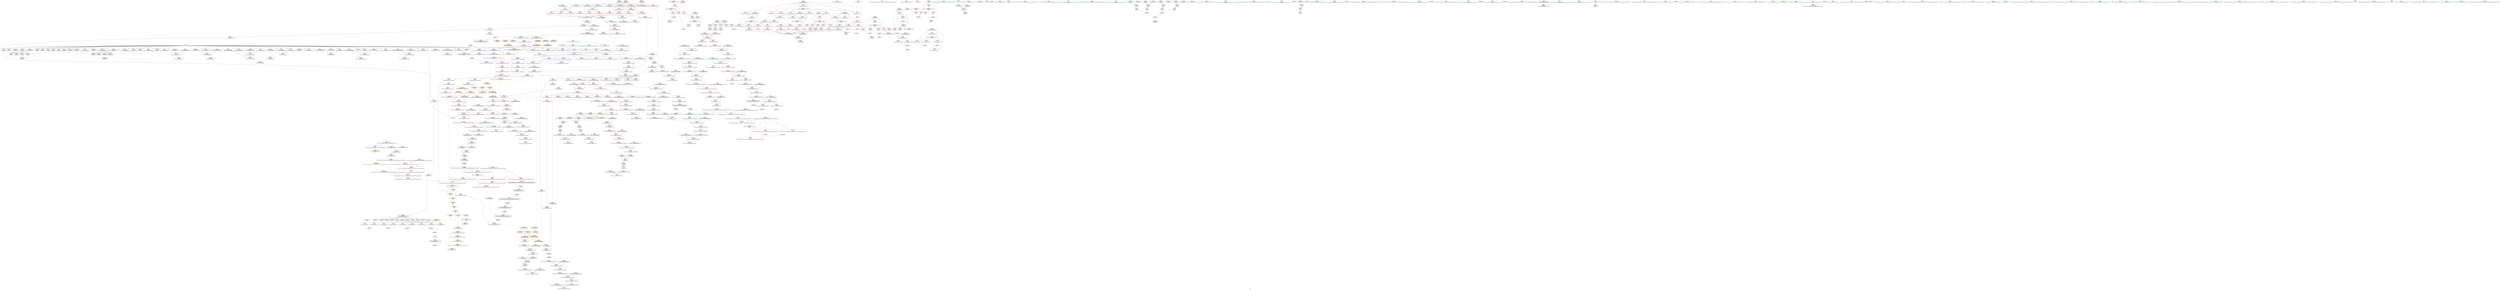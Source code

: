 digraph "SVFG" {
	label="SVFG";

	Node0x5631e1529e90 [shape=record,color=grey,label="{NodeID: 0\nNullPtr|{|<s37>70}}"];
	Node0x5631e1529e90 -> Node0x5631e1566360[style=solid];
	Node0x5631e1529e90 -> Node0x5631e1566460[style=solid];
	Node0x5631e1529e90 -> Node0x5631e1566530[style=solid];
	Node0x5631e1529e90 -> Node0x5631e1566600[style=solid];
	Node0x5631e1529e90 -> Node0x5631e15666d0[style=solid];
	Node0x5631e1529e90 -> Node0x5631e15667a0[style=solid];
	Node0x5631e1529e90 -> Node0x5631e1566870[style=solid];
	Node0x5631e1529e90 -> Node0x5631e1566940[style=solid];
	Node0x5631e1529e90 -> Node0x5631e1566a10[style=solid];
	Node0x5631e1529e90 -> Node0x5631e1566ae0[style=solid];
	Node0x5631e1529e90 -> Node0x5631e1566bb0[style=solid];
	Node0x5631e1529e90 -> Node0x5631e1560970[style=solid];
	Node0x5631e1529e90 -> Node0x5631e1560a40[style=solid];
	Node0x5631e1529e90 -> Node0x5631e1560b10[style=solid];
	Node0x5631e1529e90 -> Node0x5631e1560be0[style=solid];
	Node0x5631e1529e90 -> Node0x5631e1560cb0[style=solid];
	Node0x5631e1529e90 -> Node0x5631e1560d80[style=solid];
	Node0x5631e1529e90 -> Node0x5631e1560e50[style=solid];
	Node0x5631e1529e90 -> Node0x5631e1560f20[style=solid];
	Node0x5631e1529e90 -> Node0x5631e1560ff0[style=solid];
	Node0x5631e1529e90 -> Node0x5631e15610c0[style=solid];
	Node0x5631e1529e90 -> Node0x5631e1561190[style=solid];
	Node0x5631e1529e90 -> Node0x5631e1561260[style=solid];
	Node0x5631e1529e90 -> Node0x5631e1561330[style=solid];
	Node0x5631e1529e90 -> Node0x5631e1561400[style=solid];
	Node0x5631e1529e90 -> Node0x5631e15614d0[style=solid];
	Node0x5631e1529e90 -> Node0x5631e15615a0[style=solid];
	Node0x5631e1529e90 -> Node0x5631e1561670[style=solid];
	Node0x5631e1529e90 -> Node0x5631e1561740[style=solid];
	Node0x5631e1529e90 -> Node0x5631e1561810[style=solid];
	Node0x5631e1529e90 -> Node0x5631e15618e0[style=solid];
	Node0x5631e1529e90 -> Node0x5631e157b120[style=solid];
	Node0x5631e1529e90 -> Node0x5631e157e890[style=solid];
	Node0x5631e1529e90 -> Node0x5631e157e960[style=solid];
	Node0x5631e1529e90 -> Node0x5631e157ea30[style=solid];
	Node0x5631e1529e90 -> Node0x5631e1594930[style=solid];
	Node0x5631e1529e90 -> Node0x5631e1597850[style=solid];
	Node0x5631e1529e90:s37 -> Node0x5631e161f2d0[style=solid,color=red];
	Node0x5631e15c2f50 [shape=record,color=black,label="{NodeID: 941\nMR_56V_3 = PHI(MR_56V_5, MR_56V_1, )\npts\{248 \}\n}"];
	Node0x5631e15c2f50 -> Node0x5631e157ccf0[style=dashed];
	Node0x5631e1569c70 [shape=record,color=red,label="{NodeID: 443\n919\<--912\n\<--__n.addr\n_ZNSt27__uninitialized_default_n_1ILb1EE18__uninit_default_nIPxmEET_S3_T0_\n|{<s0>76}}"];
	Node0x5631e1569c70:s0 -> Node0x5631e1626cb0[style=solid,color=red];
	Node0x5631e16220a0 [shape=record,color=black,label="{NodeID: 1384\n1111 = PHI(1104, )\n0th arg _ZNSt12_Destroy_auxILb1EE9__destroyIPxEEvT_S3_ }"];
	Node0x5631e16220a0 -> Node0x5631e15816e0[style=solid];
	Node0x5631e156d250 [shape=record,color=purple,label="{NodeID: 277\n498\<--497\n_M_impl\<--\n_ZNSt6vectorIxSaIxEED2Ev\n}"];
	Node0x5631e155dbb0 [shape=record,color=green,label="{NodeID: 111\n713\<--714\n__n.addr\<--__n.addr_field_insensitive\n_ZNSt12_Vector_baseIxSaIxEE17_M_create_storageEm\n}"];
	Node0x5631e155dbb0 -> Node0x5631e15689c0[style=solid];
	Node0x5631e155dbb0 -> Node0x5631e1568a90[style=solid];
	Node0x5631e155dbb0 -> Node0x5631e157ebd0[style=solid];
	Node0x5631e1596650 [shape=record,color=grey,label="{NodeID: 886\n174 = Binary(173, 102, )\n}"];
	Node0x5631e1596650 -> Node0x5631e157bf20[style=solid];
	Node0x5631e157f3f0 [shape=record,color=blue,label="{NodeID: 554\n782\<--779\n__n.addr\<--__n\n_ZNSt12_Vector_baseIxSaIxEE11_M_allocateEm\n}"];
	Node0x5631e157f3f0 -> Node0x5631e1569110[style=dashed];
	Node0x5631e157f3f0 -> Node0x5631e15691e0[style=dashed];
	Node0x5631e1566fc0 [shape=record,color=red,label="{NodeID: 388\n439\<--421\n\<--__n.addr\n_ZNSt6vectorIxSaIxEEC2EmRKS0_\n|{<s0>43}}"];
	Node0x5631e1566fc0:s0 -> Node0x5631e16283a0[style=solid,color=red];
	Node0x5631e161d8e0 [shape=record,color=black,label="{NodeID: 1329\n506 = PHI(879, )\n|{<s0>47}}"];
	Node0x5631e161d8e0:s0 -> Node0x5631e161fca0[style=solid,color=red];
	Node0x5631e1562200 [shape=record,color=black,label="{NodeID: 222\n193\<--192\nconv29\<--\n_Z3satiRSt6vectorIxSaIxEES2_S2_\n|{<s0>11}}"];
	Node0x5631e1562200:s0 -> Node0x5631e1626690[style=solid,color=red];
	Node0x5631e155e500 [shape=record,color=green,label="{NodeID: 56\n253\<--254\n_ZNSirsERi\<--_ZNSirsERi_field_insensitive\n}"];
	Node0x5631e157c740 [shape=record,color=blue,label="{NodeID: 499\n231\<--311\nehselector.slot\<--\n_Z9case_mainRSo\n}"];
	Node0x5631e157c740 -> Node0x5631e1571aa0[style=dashed];
	Node0x5631e156ffd0 [shape=record,color=red,label="{NodeID: 333\n186\<--85\n\<--MB\n_Z3satiRSt6vectorIxSaIxEES2_S2_\n}"];
	Node0x5631e156ffd0 -> Node0x5631e1562130[style=solid];
	Node0x5631e1565740 [shape=record,color=green,label="{NodeID: 167\n1058\<--1059\nthis.addr\<--this.addr_field_insensitive\n_ZN9__gnu_cxx13new_allocatorIxE10deallocateEPxm\n}"];
	Node0x5631e1565740 -> Node0x5631e157aa70[style=solid];
	Node0x5631e1565740 -> Node0x5631e1581060[style=solid];
	Node0x5631e1559cc0 [shape=record,color=green,label="{NodeID: 1\n7\<--1\n__dso_handle\<--dummyObj\nGlob }"];
	Node0x5631e15c3450 [shape=record,color=black,label="{NodeID: 942\nMR_58V_3 = PHI(MR_58V_5, MR_58V_1, )\npts\{250 \}\n}"];
	Node0x5631e15c3450 -> Node0x5631e157cdc0[style=dashed];
	Node0x5631e1569d40 [shape=record,color=red,label="{NodeID: 444\n938\<--929\n\<--__first.addr\n_ZSt6fill_nIPxmxET_S1_T0_RKT1_\n|{<s0>77}}"];
	Node0x5631e1569d40:s0 -> Node0x5631e161fdb0[style=solid,color=red];
	Node0x5631e16221e0 [shape=record,color=black,label="{NodeID: 1385\n1112 = PHI(1105, )\n1st arg _ZNSt12_Destroy_auxILb1EE9__destroyIPxEEvT_S3_ }"];
	Node0x5631e16221e0 -> Node0x5631e15817b0[style=solid];
	Node0x5631e156d320 [shape=record,color=purple,label="{NodeID: 278\n499\<--497\n_M_start\<--\n_ZNSt6vectorIxSaIxEED2Ev\n}"];
	Node0x5631e156d320 -> Node0x5631e1567570[style=solid];
	Node0x5631e155dc80 [shape=record,color=green,label="{NodeID: 112\n720\<--721\n_ZNSt12_Vector_baseIxSaIxEE11_M_allocateEm\<--_ZNSt12_Vector_baseIxSaIxEE11_M_allocateEm_field_insensitive\n}"];
	Node0x5631e15967d0 [shape=record,color=grey,label="{NodeID: 887\n375 = Binary(374, 102, )\n}"];
	Node0x5631e15967d0 -> Node0x5631e157d100[style=solid];
	Node0x5631e157f4c0 [shape=record,color=blue,label="{NodeID: 555\n804\<--802\n__a.addr\<--__a\n_ZNSt16allocator_traitsISaIxEE8allocateERS0_m\n}"];
	Node0x5631e157f4c0 -> Node0x5631e15692b0[style=dashed];
	Node0x5631e1567090 [shape=record,color=red,label="{NodeID: 389\n435\<--423\n\<--__a.addr\n_ZNSt6vectorIxSaIxEEC2EmRKS0_\n|{<s0>42}}"];
	Node0x5631e1567090:s0 -> Node0x5631e161f970[style=solid,color=red];
	Node0x5631e161da20 [shape=record,color=black,label="{NodeID: 1330\n636 = PHI(879, )\n|{<s0>60}}"];
	Node0x5631e161da20:s0 -> Node0x5631e1627f60[style=solid,color=red];
	Node0x5631e15622d0 [shape=record,color=black,label="{NodeID: 223\n70\<--197\n_Z3satiRSt6vectorIxSaIxEES2_S2__ret\<--cmp32\n_Z3satiRSt6vectorIxSaIxEES2_S2_\n|{<s0>33}}"];
	Node0x5631e15622d0:s0 -> Node0x5631e16257b0[style=solid,color=blue];
	Node0x5631e155e600 [shape=record,color=green,label="{NodeID: 57\n258\<--259\n_ZNSaIxEC2Ev\<--_ZNSaIxEC2Ev_field_insensitive\n}"];
	Node0x5631e157c810 [shape=record,color=blue,label="{NodeID: 500\n229\<--316\nexn.slot\<--\n_Z9case_mainRSo\n}"];
	Node0x5631e157c810 -> Node0x5631e15719d0[style=dashed];
	Node0x5631e15700a0 [shape=record,color=red,label="{NodeID: 334\n153\<--87\n\<--MC\n_Z3satiRSt6vectorIxSaIxEES2_S2_\n}"];
	Node0x5631e15700a0 -> Node0x5631e1598450[style=solid];
	Node0x5631e1565810 [shape=record,color=green,label="{NodeID: 168\n1060\<--1061\n__p.addr\<--__p.addr_field_insensitive\n_ZN9__gnu_cxx13new_allocatorIxE10deallocateEPxm\n}"];
	Node0x5631e1565810 -> Node0x5631e157ab40[style=solid];
	Node0x5631e1565810 -> Node0x5631e1581130[style=solid];
	Node0x5631e1559d50 [shape=record,color=green,label="{NodeID: 2\n8\<--1\n_ZSt3cin\<--dummyObj\nGlob }"];
	Node0x5631e15c3950 [shape=record,color=black,label="{NodeID: 943\nMR_110V_3 = PHI(MR_110V_4, MR_110V_2, )\npts\{536 \}\n}"];
	Node0x5631e15c3950 -> Node0x5631e15678b0[style=dashed];
	Node0x5631e15c3950 -> Node0x5631e1567980[style=dashed];
	Node0x5631e15c3950 -> Node0x5631e1567a50[style=dashed];
	Node0x5631e15c3950 -> Node0x5631e157db90[style=dashed];
	Node0x5631e1569e10 [shape=record,color=red,label="{NodeID: 445\n942\<--931\n\<--__n.addr\n_ZSt6fill_nIPxmxET_S1_T0_RKT1_\n|{<s0>78}}"];
	Node0x5631e1569e10:s0 -> Node0x5631e16217d0[style=solid,color=red];
	Node0x5631e1622320 [shape=record,color=black,label="{NodeID: 1386\n646 = PHI(449, 512, 520, )\n0th arg _ZNSt12_Vector_baseIxSaIxEED2Ev }"];
	Node0x5631e1622320 -> Node0x5631e157e480[style=solid];
	Node0x5631e156d3f0 [shape=record,color=purple,label="{NodeID: 279\n502\<--501\n_M_impl2\<--\n_ZNSt6vectorIxSaIxEED2Ev\n}"];
	Node0x5631e155dd80 [shape=record,color=green,label="{NodeID: 113\n742\<--743\nthis.addr\<--this.addr_field_insensitive\n_ZNSt12_Vector_baseIxSaIxEE12_Vector_implD2Ev\n}"];
	Node0x5631e155dd80 -> Node0x5631e1568d00[style=solid];
	Node0x5631e155dd80 -> Node0x5631e157ef10[style=solid];
	Node0x5631e1596950 [shape=record,color=grey,label="{NodeID: 888\n197 = cmp(196, 198, )\n}"];
	Node0x5631e1596950 -> Node0x5631e15622d0[style=solid];
	Node0x5631e157f590 [shape=record,color=blue,label="{NodeID: 556\n806\<--803\n__n.addr\<--__n\n_ZNSt16allocator_traitsISaIxEE8allocateERS0_m\n}"];
	Node0x5631e157f590 -> Node0x5631e1569380[style=dashed];
	Node0x5631e1567160 [shape=record,color=red,label="{NodeID: 390\n454\<--425\nexn\<--exn.slot\n_ZNSt6vectorIxSaIxEEC2EmRKS0_\n}"];
	Node0x5631e161db60 [shape=record,color=black,label="{NodeID: 1331\n637 = PHI(860, )\n}"];
	Node0x5631e161db60 -> Node0x5631e157e3b0[style=solid];
	Node0x5631e15623a0 [shape=record,color=black,label="{NodeID: 224\n210\<--209\n\<--this1\n_ZNSt6vectorIxSaIxEEixEm\n}"];
	Node0x5631e15623a0 -> Node0x5631e156d0b0[style=solid];
	Node0x5631e15623a0 -> Node0x5631e156d180[style=solid];
	Node0x5631e155e700 [shape=record,color=green,label="{NodeID: 58\n261\<--262\n_ZNSt6vectorIxSaIxEEC2EmRKS0_\<--_ZNSt6vectorIxSaIxEEC2EmRKS0__field_insensitive\n}"];
	Node0x5631e157c8e0 [shape=record,color=blue,label="{NodeID: 501\n231\<--318\nehselector.slot\<--\n_Z9case_mainRSo\n}"];
	Node0x5631e157c8e0 -> Node0x5631e1571aa0[style=dashed];
	Node0x5631e1570170 [shape=record,color=red,label="{NodeID: 335\n162\<--87\n\<--MC\n_Z3satiRSt6vectorIxSaIxEES2_S2_\n}"];
	Node0x5631e1570170 -> Node0x5631e1561f90[style=solid];
	Node0x5631e15658e0 [shape=record,color=green,label="{NodeID: 169\n1062\<--1063\n.addr\<--.addr_field_insensitive\n_ZN9__gnu_cxx13new_allocatorIxE10deallocateEPxm\n}"];
	Node0x5631e15658e0 -> Node0x5631e1581200[style=solid];
	Node0x5631e155a000 [shape=record,color=green,label="{NodeID: 3\n9\<--1\n_ZSt4cout\<--dummyObj\nGlob |{<s0>55}}"];
	Node0x5631e155a000:s0 -> Node0x5631e16284b0[style=solid,color=red];
	Node0x5631e15c3e50 [shape=record,color=black,label="{NodeID: 944\nMR_28V_2 = PHI(MR_28V_3, MR_28V_1, )\npts\{844 \}\n|{<s0>55}}"];
	Node0x5631e15c3e50:s0 -> Node0x5631e15d4710[style=dashed,color=red];
	Node0x5631e1569ee0 [shape=record,color=red,label="{NodeID: 446\n943\<--933\n\<--__value.addr\n_ZSt6fill_nIPxmxET_S1_T0_RKT1_\n|{<s0>78}}"];
	Node0x5631e1569ee0:s0 -> Node0x5631e16218e0[style=solid,color=red];
	Node0x5631e1623ef0 [shape=record,color=black,label="{NodeID: 1387\n121 = PHI(200, )\n}"];
	Node0x5631e1623ef0 -> Node0x5631e1570b30[style=solid];
	Node0x5631e156d4c0 [shape=record,color=purple,label="{NodeID: 280\n503\<--501\n_M_finish\<--\n_ZNSt6vectorIxSaIxEED2Ev\n}"];
	Node0x5631e156d4c0 -> Node0x5631e1567640[style=solid];
	Node0x5631e1562990 [shape=record,color=green,label="{NodeID: 114\n752\<--753\nthis.addr\<--this.addr_field_insensitive\n_ZNSaIxEC2ERKS_\n}"];
	Node0x5631e1562990 -> Node0x5631e1568dd0[style=solid];
	Node0x5631e1562990 -> Node0x5631e157efe0[style=solid];
	Node0x5631e1596ad0 [shape=record,color=grey,label="{NodeID: 889\n788 = cmp(787, 789, )\n}"];
	Node0x5631e157f660 [shape=record,color=blue,label="{NodeID: 557\n821\<--818\nthis.addr\<--this\n_ZN9__gnu_cxx13new_allocatorIxE8allocateEmPKv\n}"];
	Node0x5631e157f660 -> Node0x5631e1569450[style=dashed];
	Node0x5631e1567230 [shape=record,color=red,label="{NodeID: 391\n455\<--427\nsel\<--ehselector.slot\n_ZNSt6vectorIxSaIxEEC2EmRKS0_\n}"];
	Node0x5631e161dca0 [shape=record,color=black,label="{NodeID: 1332\n719 = PHI(777, )\n}"];
	Node0x5631e161dca0 -> Node0x5631e157eca0[style=solid];
	Node0x5631e1562470 [shape=record,color=black,label="{NodeID: 225\n200\<--215\n_ZNSt6vectorIxSaIxEEixEm_ret\<--add.ptr\n_ZNSt6vectorIxSaIxEEixEm\n|{<s0>3|<s1>4|<s2>5|<s3>6|<s4>7|<s5>8|<s6>9|<s7>10|<s8>11|<s9>22|<s10>24|<s11>26}}"];
	Node0x5631e1562470:s0 -> Node0x5631e1623ef0[style=solid,color=blue];
	Node0x5631e1562470:s1 -> Node0x5631e16241f0[style=solid,color=blue];
	Node0x5631e1562470:s2 -> Node0x5631e1624b60[style=solid,color=blue];
	Node0x5631e1562470:s3 -> Node0x5631e1624d60[style=solid,color=blue];
	Node0x5631e1562470:s4 -> Node0x5631e1624360[style=solid,color=blue];
	Node0x5631e1562470:s5 -> Node0x5631e16244a0[style=solid,color=blue];
	Node0x5631e1562470:s6 -> Node0x5631e16245e0[style=solid,color=blue];
	Node0x5631e1562470:s7 -> Node0x5631e1624ea0[style=solid,color=blue];
	Node0x5631e1562470:s8 -> Node0x5631e1624fe0[style=solid,color=blue];
	Node0x5631e1562470:s9 -> Node0x5631e16251f0[style=solid,color=blue];
	Node0x5631e1562470:s10 -> Node0x5631e1625360[style=solid,color=blue];
	Node0x5631e1562470:s11 -> Node0x5631e1625570[style=solid,color=blue];
	Node0x5631e155e800 [shape=record,color=green,label="{NodeID: 59\n264\<--265\n_ZNSaIxED2Ev\<--_ZNSaIxED2Ev_field_insensitive\n}"];
	Node0x5631e157c9b0 [shape=record,color=blue,label="{NodeID: 502\n229\<--323\nexn.slot\<--\n_Z9case_mainRSo\n}"];
	Node0x5631e157c9b0 -> Node0x5631e15719d0[style=dashed];
	Node0x5631e1570240 [shape=record,color=red,label="{NodeID: 336\n192\<--87\n\<--MC\n_Z3satiRSt6vectorIxSaIxEES2_S2_\n}"];
	Node0x5631e1570240 -> Node0x5631e1562200[style=solid];
	Node0x5631e15659b0 [shape=record,color=green,label="{NodeID: 170\n1071\<--1072\n_ZdlPv\<--_ZdlPv_field_insensitive\n}"];
	Node0x5631e155a090 [shape=record,color=green,label="{NodeID: 4\n10\<--1\n.str\<--dummyObj\nGlob }"];
	Node0x5631e1569fb0 [shape=record,color=red,label="{NodeID: 447\n975\<--952\n\<--__first.addr\n_ZSt10__fill_n_aIPxmxEN9__gnu_cxx11__enable_ifIXsr11__is_scalarIT1_EE7__valueET_E6__typeES4_T0_RKS3_\n}"];
	Node0x5631e1569fb0 -> Node0x5631e1580840[style=solid];
	Node0x5631e1624120 [shape=record,color=black,label="{NodeID: 1388\n285 = PHI()\n}"];
	Node0x5631e156d590 [shape=record,color=purple,label="{NodeID: 281\n596\<--595\n_M_impl\<--this1\n_ZNSt12_Vector_baseIxSaIxEEC2EmRKS0_\n|{<s0>56|<s1>58}}"];
	Node0x5631e156d590:s0 -> Node0x5631e1626ed0[style=solid,color=red];
	Node0x5631e156d590:s1 -> Node0x5631e1620290[style=solid,color=red];
	Node0x5631e1562a60 [shape=record,color=green,label="{NodeID: 115\n754\<--755\n__a.addr\<--__a.addr_field_insensitive\n_ZNSaIxEC2ERKS_\n}"];
	Node0x5631e1562a60 -> Node0x5631e1568ea0[style=solid];
	Node0x5631e1562a60 -> Node0x5631e157f0b0[style=solid];
	Node0x5631e1596c50 [shape=record,color=grey,label="{NodeID: 890\n835 = cmp(831, 832, )\n}"];
	Node0x5631e157f730 [shape=record,color=blue,label="{NodeID: 558\n823\<--819\n__n.addr\<--__n\n_ZN9__gnu_cxx13new_allocatorIxE8allocateEmPKv\n}"];
	Node0x5631e157f730 -> Node0x5631e1569520[style=dashed];
	Node0x5631e157f730 -> Node0x5631e15695f0[style=dashed];
	Node0x5631e1567300 [shape=record,color=red,label="{NodeID: 392\n468\<--465\nthis1\<--this.addr\n_ZNSaIxED2Ev\n}"];
	Node0x5631e1567300 -> Node0x5631e156afa0[style=solid];
	Node0x5631e161dde0 [shape=record,color=black,label="{NodeID: 1333\n875 = PHI(888, )\n}"];
	Node0x5631e161dde0 -> Node0x5631e156c250[style=solid];
	Node0x5631e1562540 [shape=record,color=black,label="{NodeID: 226\n256\<--255\nconv\<--\n_Z9case_mainRSo\n|{<s0>14}}"];
	Node0x5631e1562540:s0 -> Node0x5631e1620f00[style=solid,color=red];
	Node0x5631e155e900 [shape=record,color=green,label="{NodeID: 60\n286\<--287\n_ZNSirsERx\<--_ZNSirsERx_field_insensitive\n}"];
	Node0x5631e157ca80 [shape=record,color=blue,label="{NodeID: 503\n231\<--325\nehselector.slot\<--\n_Z9case_mainRSo\n}"];
	Node0x5631e157ca80 -> Node0x5631e1571aa0[style=dashed];
	Node0x5631e1570310 [shape=record,color=red,label="{NodeID: 337\n106\<--89\n\<--i\n_Z3satiRSt6vectorIxSaIxEES2_S2_\n}"];
	Node0x5631e1570310 -> Node0x5631e15976d0[style=solid];
	Node0x5631e1565ab0 [shape=record,color=green,label="{NodeID: 171\n1080\<--1081\n__first.addr\<--__first.addr_field_insensitive\n_ZSt8_DestroyIPxxEvT_S1_RSaIT0_E\n}"];
	Node0x5631e1565ab0 -> Node0x5631e157ac10[style=solid];
	Node0x5631e1565ab0 -> Node0x5631e15812d0[style=solid];
	Node0x5631e155a120 [shape=record,color=green,label="{NodeID: 5\n12\<--1\n.str.1\<--dummyObj\nGlob }"];
	Node0x5631e156a080 [shape=record,color=red,label="{NodeID: 448\n982\<--952\n\<--__first.addr\n_ZSt10__fill_n_aIPxmxEN9__gnu_cxx11__enable_ifIXsr11__is_scalarIT1_EE7__valueET_E6__typeES4_T0_RKS3_\n}"];
	Node0x5631e156a080 -> Node0x5631e156ec50[style=solid];
	Node0x5631e16241f0 [shape=record,color=black,label="{NodeID: 1389\n128 = PHI(200, )\n}"];
	Node0x5631e16241f0 -> Node0x5631e1570c00[style=solid];
	Node0x5631e156d660 [shape=record,color=purple,label="{NodeID: 282\n631\<--630\n_M_impl\<--\n_ZNSt6vectorIxSaIxEE21_M_default_initializeEm\n}"];
	Node0x5631e1562b30 [shape=record,color=green,label="{NodeID: 116\n763\<--764\n_ZN9__gnu_cxx13new_allocatorIxEC2ERKS1_\<--_ZN9__gnu_cxx13new_allocatorIxEC2ERKS1__field_insensitive\n}"];
	Node0x5631e1596dd0 [shape=record,color=grey,label="{NodeID: 891\n352 = cmp(351, 104, )\n}"];
	Node0x5631e157f800 [shape=record,color=blue,label="{NodeID: 559\n825\<--820\n.addr\<--\n_ZN9__gnu_cxx13new_allocatorIxE8allocateEmPKv\n}"];
	Node0x5631e15673d0 [shape=record,color=red,label="{NodeID: 393\n496\<--489\nthis1\<--this.addr\n_ZNSt6vectorIxSaIxEED2Ev\n}"];
	Node0x5631e15673d0 -> Node0x5631e156b070[style=solid];
	Node0x5631e15673d0 -> Node0x5631e156b140[style=solid];
	Node0x5631e15673d0 -> Node0x5631e156b210[style=solid];
	Node0x5631e15673d0 -> Node0x5631e156b2e0[style=solid];
	Node0x5631e15673d0 -> Node0x5631e156b3b0[style=solid];
	Node0x5631e161df20 [shape=record,color=black,label="{NodeID: 1334\n903 = PHI(907, )\n}"];
	Node0x5631e161df20 -> Node0x5631e156c4c0[style=solid];
	Node0x5631e1562610 [shape=record,color=black,label="{NodeID: 227\n267\<--266\nconv1\<--\n_Z9case_mainRSo\n|{<s0>17}}"];
	Node0x5631e1562610:s0 -> Node0x5631e1620f00[style=solid,color=red];
	Node0x5631e155ea00 [shape=record,color=green,label="{NodeID: 61\n328\<--329\n_ZNSt6vectorIxSaIxEED2Ev\<--_ZNSt6vectorIxSaIxEED2Ev_field_insensitive\n}"];
	Node0x5631e15ce870 [shape=record,color=yellow,style=double,label="{NodeID: 1002\n28V_1 = ENCHI(MR_28V_0)\npts\{844 \}\nFun[_ZSt25__uninitialized_default_nIPxmET_S1_T0_]|{<s0>75}}"];
	Node0x5631e15ce870:s0 -> Node0x5631e15cb9c0[style=dashed,color=red];
	Node0x5631e157cb50 [shape=record,color=blue,label="{NodeID: 504\n243\<--102\nans\<--\n_Z9case_mainRSo\n}"];
	Node0x5631e157cb50 -> Node0x5631e15c2550[style=dashed];
	Node0x5631e15703e0 [shape=record,color=red,label="{NodeID: 338\n111\<--89\n\<--i\n_Z3satiRSt6vectorIxSaIxEES2_S2_\n}"];
	Node0x5631e15703e0 -> Node0x5631e1596050[style=solid];
	Node0x5631e1565b80 [shape=record,color=green,label="{NodeID: 172\n1082\<--1083\n__last.addr\<--__last.addr_field_insensitive\n_ZSt8_DestroyIPxxEvT_S1_RSaIT0_E\n}"];
	Node0x5631e1565b80 -> Node0x5631e157ace0[style=solid];
	Node0x5631e1565b80 -> Node0x5631e15813a0[style=solid];
	Node0x5631e155a1b0 [shape=record,color=green,label="{NodeID: 6\n15\<--1\n\<--dummyObj\nCan only get source location for instruction, argument, global var or function.}"];
	Node0x5631e15c4d50 [shape=record,color=black,label="{NodeID: 947\nMR_50V_3 = PHI(MR_50V_4, MR_50V_2, )\npts\{242 \}\n}"];
	Node0x5631e15c4d50 -> Node0x5631e1571b70[style=dashed];
	Node0x5631e15c4d50 -> Node0x5631e1571c40[style=dashed];
	Node0x5631e15c4d50 -> Node0x5631e1571d10[style=dashed];
	Node0x5631e15c4d50 -> Node0x5631e1571de0[style=dashed];
	Node0x5631e15c4d50 -> Node0x5631e1571eb0[style=dashed];
	Node0x5631e15c4d50 -> Node0x5631e157c400[style=dashed];
	Node0x5631e156a150 [shape=record,color=red,label="{NodeID: 449\n986\<--952\n\<--__first.addr\n_ZSt10__fill_n_aIPxmxEN9__gnu_cxx11__enable_ifIXsr11__is_scalarIT1_EE7__valueET_E6__typeES4_T0_RKS3_\n}"];
	Node0x5631e156a150 -> Node0x5631e156c730[style=solid];
	Node0x5631e1624360 [shape=record,color=black,label="{NodeID: 1390\n159 = PHI(200, )\n}"];
	Node0x5631e1624360 -> Node0x5631e1570e70[style=solid];
	Node0x5631e156d730 [shape=record,color=purple,label="{NodeID: 283\n632\<--630\n_M_start\<--\n_ZNSt6vectorIxSaIxEE21_M_default_initializeEm\n}"];
	Node0x5631e156d730 -> Node0x5631e1568270[style=solid];
	Node0x5631e1562c00 [shape=record,color=green,label="{NodeID: 117\n769\<--770\nthis.addr\<--this.addr_field_insensitive\n_ZN9__gnu_cxx13new_allocatorIxEC2ERKS1_\n}"];
	Node0x5631e1562c00 -> Node0x5631e1568f70[style=solid];
	Node0x5631e1562c00 -> Node0x5631e157f180[style=solid];
	Node0x5631e1596f50 [shape=record,color=grey,label="{NodeID: 892\n365 = cmp(363, 364, )\n}"];
	Node0x5631e157f8d0 [shape=record,color=blue,label="{NodeID: 560\n851\<--850\nthis.addr\<--this\n_ZNK9__gnu_cxx13new_allocatorIxE8max_sizeEv\n}"];
	Node0x5631e157f8d0 -> Node0x5631e15696c0[style=dashed];
	Node0x5631e15674a0 [shape=record,color=red,label="{NodeID: 394\n523\<--491\nexn\<--exn.slot\n_ZNSt6vectorIxSaIxEED2Ev\n|{<s0>50}}"];
	Node0x5631e15674a0:s0 -> Node0x5631e161fec0[style=solid,color=red];
	Node0x5631e161e060 [shape=record,color=black,label="{NodeID: 1335\n921 = PHI(925, )\n}"];
	Node0x5631e161e060 -> Node0x5631e156c590[style=solid];
	Node0x5631e15626e0 [shape=record,color=black,label="{NodeID: 228\n272\<--271\nconv5\<--\n_Z9case_mainRSo\n|{<s0>20}}"];
	Node0x5631e15626e0:s0 -> Node0x5631e1620f00[style=solid,color=red];
	Node0x5631e155eb00 [shape=record,color=green,label="{NodeID: 62\n332\<--333\n_Z31END_OF_INPUT_FOR_THIS_TEST_CASEv\<--_Z31END_OF_INPUT_FOR_THIS_TEST_CASEv_field_insensitive\n}"];
	Node0x5631e157cc20 [shape=record,color=blue,label="{NodeID: 505\n245\<--102\nm\<--\n_Z9case_mainRSo\n}"];
	Node0x5631e157cc20 -> Node0x5631e15c2a50[style=dashed];
	Node0x5631e15704b0 [shape=record,color=red,label="{NodeID: 339\n173\<--89\n\<--i\n_Z3satiRSt6vectorIxSaIxEES2_S2_\n}"];
	Node0x5631e15704b0 -> Node0x5631e1596650[style=solid];
	Node0x5631e1565c50 [shape=record,color=green,label="{NodeID: 173\n1084\<--1085\n.addr\<--.addr_field_insensitive\n_ZSt8_DestroyIPxxEvT_S1_RSaIT0_E\n}"];
	Node0x5631e1565c50 -> Node0x5631e1581470[style=solid];
	Node0x5631e155a9f0 [shape=record,color=green,label="{NodeID: 7\n98\<--1\n\<--dummyObj\nCan only get source location for instruction, argument, global var or function.}"];
	Node0x5631e15c5250 [shape=record,color=black,label="{NodeID: 948\nMR_28V_2 = PHI(MR_28V_3, MR_28V_1, )\npts\{844 \}\n|{|<s1>78}}"];
	Node0x5631e15c5250 -> Node0x5631e1580840[style=dashed];
	Node0x5631e15c5250:s1 -> Node0x5631e15e4410[style=dashed,color=blue];
	Node0x5631e156a220 [shape=record,color=red,label="{NodeID: 450\n968\<--954\n\<--__n.addr\n_ZSt10__fill_n_aIPxmxEN9__gnu_cxx11__enable_ifIXsr11__is_scalarIT1_EE7__valueET_E6__typeES4_T0_RKS3_\n}"];
	Node0x5631e156a220 -> Node0x5631e1580770[style=solid];
	Node0x5631e16244a0 [shape=record,color=black,label="{NodeID: 1391\n164 = PHI(200, )\n}"];
	Node0x5631e16244a0 -> Node0x5631e1570f40[style=solid];
	Node0x5631e156d800 [shape=record,color=purple,label="{NodeID: 284\n641\<--640\n_M_impl3\<--\n_ZNSt6vectorIxSaIxEE21_M_default_initializeEm\n}"];
	Node0x5631e1562cd0 [shape=record,color=green,label="{NodeID: 118\n771\<--772\n.addr\<--.addr_field_insensitive\n_ZN9__gnu_cxx13new_allocatorIxEC2ERKS1_\n}"];
	Node0x5631e1562cd0 -> Node0x5631e157f250[style=solid];
	Node0x5631e15970d0 [shape=record,color=grey,label="{NodeID: 893\n66 = cmp(62, 65, )\n}"];
	Node0x5631e15970d0 -> Node0x5631e1561ab0[style=solid];
	Node0x5631e157f9a0 [shape=record,color=blue,label="{NodeID: 561\n864\<--861\n__first.addr\<--__first\n_ZSt27__uninitialized_default_n_aIPxmxET_S1_T0_RSaIT1_E\n}"];
	Node0x5631e157f9a0 -> Node0x5631e1569790[style=dashed];
	Node0x5631e1567570 [shape=record,color=red,label="{NodeID: 395\n500\<--499\n\<--_M_start\n_ZNSt6vectorIxSaIxEED2Ev\n|{<s0>47}}"];
	Node0x5631e1567570:s0 -> Node0x5631e161fa80[style=solid,color=red];
	Node0x5631e161e1a0 [shape=record,color=black,label="{NodeID: 1336\n939 = PHI(988, )\n|{<s0>78}}"];
	Node0x5631e161e1a0:s0 -> Node0x5631e16216c0[style=solid,color=red];
	Node0x5631e15627b0 [shape=record,color=black,label="{NodeID: 229\n283\<--282\nconv9\<--\n_Z9case_mainRSo\n|{<s0>22}}"];
	Node0x5631e15627b0:s0 -> Node0x5631e1626690[style=solid,color=red];
	Node0x5631e155ec00 [shape=record,color=green,label="{NodeID: 63\n381\<--382\n_ZNSolsEi\<--_ZNSolsEi_field_insensitive\n}"];
	Node0x5631e157ccf0 [shape=record,color=blue,label="{NodeID: 506\n247\<--104\nb\<--\n_Z9case_mainRSo\n}"];
	Node0x5631e157ccf0 -> Node0x5631e1572530[style=dashed];
	Node0x5631e157ccf0 -> Node0x5631e1572600[style=dashed];
	Node0x5631e157ccf0 -> Node0x5631e15726d0[style=dashed];
	Node0x5631e157ccf0 -> Node0x5631e157ce90[style=dashed];
	Node0x5631e157ccf0 -> Node0x5631e15bf850[style=dashed];
	Node0x5631e157ccf0 -> Node0x5631e15c2f50[style=dashed];
	Node0x5631e1570580 [shape=record,color=red,label="{NodeID: 340\n119\<--91\n\<--j\n_Z3satiRSt6vectorIxSaIxEES2_S2_\n}"];
	Node0x5631e1570580 -> Node0x5631e1561b80[style=solid];
	Node0x5631e1565d20 [shape=record,color=green,label="{NodeID: 174\n1092\<--1093\n_ZSt8_DestroyIPxEvT_S1_\<--_ZSt8_DestroyIPxEvT_S1__field_insensitive\n}"];
	Node0x5631e155aa80 [shape=record,color=green,label="{NodeID: 8\n102\<--1\n\<--dummyObj\nCan only get source location for instruction, argument, global var or function.}"];
	Node0x5631e15c5750 [shape=record,color=black,label="{NodeID: 949\nMR_210V_3 = PHI(MR_210V_4, MR_210V_2, )\npts\{953 \}\n}"];
	Node0x5631e15c5750 -> Node0x5631e1569fb0[style=dashed];
	Node0x5631e15c5750 -> Node0x5631e156a080[style=dashed];
	Node0x5631e15c5750 -> Node0x5631e156a150[style=dashed];
	Node0x5631e15c5750 -> Node0x5631e15809e0[style=dashed];
	Node0x5631e156a2f0 [shape=record,color=red,label="{NodeID: 451\n965\<--956\n\<--__value.addr\n_ZSt10__fill_n_aIPxmxEN9__gnu_cxx11__enable_ifIXsr11__is_scalarIT1_EE7__valueET_E6__typeES4_T0_RKS3_\n}"];
	Node0x5631e156a2f0 -> Node0x5631e156a630[style=solid];
	Node0x5631e16245e0 [shape=record,color=black,label="{NodeID: 1392\n183 = PHI(200, )\n}"];
	Node0x5631e16245e0 -> Node0x5631e1571010[style=solid];
	Node0x5631e156d8d0 [shape=record,color=purple,label="{NodeID: 285\n642\<--640\n_M_finish\<--\n_ZNSt6vectorIxSaIxEE21_M_default_initializeEm\n}"];
	Node0x5631e156d8d0 -> Node0x5631e157e3b0[style=solid];
	Node0x5631e1562da0 [shape=record,color=green,label="{NodeID: 119\n780\<--781\nthis.addr\<--this.addr_field_insensitive\n_ZNSt12_Vector_baseIxSaIxEE11_M_allocateEm\n}"];
	Node0x5631e1562da0 -> Node0x5631e1569040[style=solid];
	Node0x5631e1562da0 -> Node0x5631e157f320[style=solid];
	Node0x5631e1597250 [shape=record,color=grey,label="{NodeID: 894\n116 = cmp(115, 98, )\n}"];
	Node0x5631e157fa70 [shape=record,color=blue,label="{NodeID: 562\n866\<--862\n__n.addr\<--__n\n_ZSt27__uninitialized_default_n_aIPxmxET_S1_T0_RSaIT1_E\n}"];
	Node0x5631e157fa70 -> Node0x5631e1569860[style=dashed];
	Node0x5631e1567640 [shape=record,color=red,label="{NodeID: 396\n504\<--503\n\<--_M_finish\n_ZNSt6vectorIxSaIxEED2Ev\n|{<s0>47}}"];
	Node0x5631e1567640:s0 -> Node0x5631e161fb90[style=solid,color=red];
	Node0x5631e161e2e0 [shape=record,color=black,label="{NodeID: 1337\n944 = PHI(948, )\n}"];
	Node0x5631e161e2e0 -> Node0x5631e156c660[style=solid];
	Node0x5631e1562880 [shape=record,color=black,label="{NodeID: 230\n289\<--288\nconv14\<--\n_Z9case_mainRSo\n|{<s0>24}}"];
	Node0x5631e1562880:s0 -> Node0x5631e1626690[style=solid,color=red];
	Node0x5631e155ed00 [shape=record,color=green,label="{NodeID: 64\n384\<--385\n_ZSt4endlIcSt11char_traitsIcEERSt13basic_ostreamIT_T0_ES6_\<--_ZSt4endlIcSt11char_traitsIcEERSt13basic_ostreamIT_T0_ES6__field_insensitive\n}"];
	Node0x5631e157cdc0 [shape=record,color=blue,label="{NodeID: 507\n249\<--102\ni26\<--\n_Z9case_mainRSo\n}"];
	Node0x5631e157cdc0 -> Node0x5631e15727a0[style=dashed];
	Node0x5631e157cdc0 -> Node0x5631e1572870[style=dashed];
	Node0x5631e157cdc0 -> Node0x5631e1566c80[style=dashed];
	Node0x5631e157cdc0 -> Node0x5631e157cf60[style=dashed];
	Node0x5631e157cdc0 -> Node0x5631e15c3450[style=dashed];
	Node0x5631e1570650 [shape=record,color=red,label="{NodeID: 341\n132\<--91\n\<--j\n_Z3satiRSt6vectorIxSaIxEES2_S2_\n}"];
	Node0x5631e1570650 -> Node0x5631e157bcb0[style=solid];
	Node0x5631e1565e20 [shape=record,color=green,label="{NodeID: 175\n1098\<--1099\n__first.addr\<--__first.addr_field_insensitive\n_ZSt8_DestroyIPxEvT_S1_\n}"];
	Node0x5631e1565e20 -> Node0x5631e157adb0[style=solid];
	Node0x5631e1565e20 -> Node0x5631e1581540[style=solid];
	Node0x5631e155ab80 [shape=record,color=green,label="{NodeID: 9\n104\<--1\n\<--dummyObj\nCan only get source location for instruction, argument, global var or function.}"];
	Node0x5631e15c5c50 [shape=record,color=black,label="{NodeID: 950\nMR_218V_3 = PHI(MR_218V_4, MR_218V_2, )\npts\{961 \}\n}"];
	Node0x5631e15c5c50 -> Node0x5631e156a490[style=dashed];
	Node0x5631e15c5c50 -> Node0x5631e156a560[style=dashed];
	Node0x5631e15c5c50 -> Node0x5631e1580910[style=dashed];
	Node0x5631e156a3c0 [shape=record,color=red,label="{NodeID: 452\n974\<--958\n\<--__tmp\n_ZSt10__fill_n_aIPxmxEN9__gnu_cxx11__enable_ifIXsr11__is_scalarIT1_EE7__valueET_E6__typeES4_T0_RKS3_\n}"];
	Node0x5631e156a3c0 -> Node0x5631e1580840[style=solid];
	Node0x5631e1624720 [shape=record,color=black,label="{NodeID: 1393\n26 = PHI()\n}"];
	Node0x5631e156d9a0 [shape=record,color=purple,label="{NodeID: 286\n655\<--654\n_M_impl\<--this1\n_ZNSt12_Vector_baseIxSaIxEED2Ev\n}"];
	Node0x5631e1562e70 [shape=record,color=green,label="{NodeID: 120\n782\<--783\n__n.addr\<--__n.addr_field_insensitive\n_ZNSt12_Vector_baseIxSaIxEE11_M_allocateEm\n}"];
	Node0x5631e1562e70 -> Node0x5631e1569110[style=solid];
	Node0x5631e1562e70 -> Node0x5631e15691e0[style=solid];
	Node0x5631e1562e70 -> Node0x5631e157f3f0[style=solid];
	Node0x5631e15973d0 [shape=record,color=grey,label="{NodeID: 895\n543 = cmp(541, 542, )\n}"];
	Node0x5631e157fb40 [shape=record,color=blue,label="{NodeID: 563\n868\<--863\n.addr\<--\n_ZSt27__uninitialized_default_n_aIPxmxET_S1_T0_RSaIT1_E\n}"];
	Node0x5631e1567710 [shape=record,color=red,label="{NodeID: 397\n559\<--531\n\<--retval\nmain\n}"];
	Node0x5631e1567710 -> Node0x5631e156b480[style=solid];
	Node0x5631e161e420 [shape=record,color=black,label="{NodeID: 1338\n1023 = PHI()\n}"];
	Node0x5631e156aca0 [shape=record,color=black,label="{NodeID: 231\n293\<--292\nconv18\<--\n_Z9case_mainRSo\n|{<s0>26}}"];
	Node0x5631e156aca0:s0 -> Node0x5631e1626690[style=solid,color=red];
	Node0x5631e155ee00 [shape=record,color=green,label="{NodeID: 65\n386\<--387\n_ZNSolsEPFRSoS_E\<--_ZNSolsEPFRSoS_E_field_insensitive\n}"];
	Node0x5631e157ce90 [shape=record,color=blue,label="{NodeID: 508\n247\<--355\nb\<--inc30\n_Z9case_mainRSo\n}"];
	Node0x5631e157ce90 -> Node0x5631e15bf850[style=dashed];
	Node0x5631e1570720 [shape=record,color=red,label="{NodeID: 342\n139\<--91\n\<--j\n_Z3satiRSt6vectorIxSaIxEES2_S2_\n}"];
	Node0x5631e1570720 -> Node0x5631e1561d20[style=solid];
	Node0x5631e1565ef0 [shape=record,color=green,label="{NodeID: 176\n1100\<--1101\n__last.addr\<--__last.addr_field_insensitive\n_ZSt8_DestroyIPxEvT_S1_\n}"];
	Node0x5631e1565ef0 -> Node0x5631e157ae80[style=solid];
	Node0x5631e1565ef0 -> Node0x5631e1581610[style=solid];
	Node0x5631e155ac80 [shape=record,color=green,label="{NodeID: 10\n198\<--1\n\<--dummyObj\nCan only get source location for instruction, argument, global var or function.}"];
	Node0x5631e15c6150 [shape=record,color=black,label="{NodeID: 951\nMR_18V_3 = PHI(MR_18V_6, MR_18V_2, )\npts\{84 \}\n}"];
	Node0x5631e15c6150 -> Node0x5631e156fbc0[style=dashed];
	Node0x5631e15c6150 -> Node0x5631e156fc90[style=dashed];
	Node0x5631e15c6150 -> Node0x5631e156fd60[style=dashed];
	Node0x5631e15c6150 -> Node0x5631e157bcb0[style=dashed];
	Node0x5631e15c6150 -> Node0x5631e15c6150[style=dashed];
	Node0x5631e156a490 [shape=record,color=red,label="{NodeID: 453\n971\<--960\n\<--__niter\n_ZSt10__fill_n_aIPxmxEN9__gnu_cxx11__enable_ifIXsr11__is_scalarIT1_EE7__valueET_E6__typeES4_T0_RKS3_\n}"];
	Node0x5631e156a490 -> Node0x5631e15982d0[style=solid];
	Node0x5631e16247f0 [shape=record,color=black,label="{NodeID: 1394\n538 = PHI()\n}"];
	Node0x5631e156da70 [shape=record,color=purple,label="{NodeID: 287\n656\<--654\n_M_start\<--this1\n_ZNSt12_Vector_baseIxSaIxEED2Ev\n}"];
	Node0x5631e156da70 -> Node0x5631e15684e0[style=solid];
	Node0x5631e1562f40 [shape=record,color=green,label="{NodeID: 121\n795\<--796\n_ZNSt16allocator_traitsISaIxEE8allocateERS0_m\<--_ZNSt16allocator_traitsISaIxEE8allocateERS0_m_field_insensitive\n}"];
	Node0x5631e1597550 [shape=record,color=grey,label="{NodeID: 896\n113 = cmp(112, 104, )\n}"];
	Node0x5631e157fc10 [shape=record,color=blue,label="{NodeID: 564\n881\<--880\nthis.addr\<--this\n_ZNSt12_Vector_baseIxSaIxEE19_M_get_Tp_allocatorEv\n}"];
	Node0x5631e157fc10 -> Node0x5631e1569930[style=dashed];
	Node0x5631e15677e0 [shape=record,color=red,label="{NodeID: 398\n542\<--533\n\<--nCase\nmain\n}"];
	Node0x5631e15677e0 -> Node0x5631e15973d0[style=solid];
	Node0x5631e161e4f0 [shape=record,color=black,label="{NodeID: 1339\n1034 = PHI(1013, )\n0th arg _ZNSt16allocator_traitsISaIxEE10deallocateERS0_Pxm }"];
	Node0x5631e161e4f0 -> Node0x5631e1580df0[style=solid];
	Node0x5631e156ad30 [shape=record,color=black,label="{NodeID: 232\n410\<--409\n\<--this1\n_ZNSaIxEC2Ev\n|{<s0>41}}"];
	Node0x5631e156ad30:s0 -> Node0x5631e1626a90[style=solid,color=red];
	Node0x5631e155ef00 [shape=record,color=green,label="{NodeID: 66\n406\<--407\nthis.addr\<--this.addr_field_insensitive\n_ZNSaIxEC2Ev\n}"];
	Node0x5631e155ef00 -> Node0x5631e1566d50[style=solid];
	Node0x5631e155ef00 -> Node0x5631e157d1d0[style=solid];
	Node0x5631e15ced30 [shape=record,color=yellow,style=double,label="{NodeID: 1007\n40V_1 = ENCHI(MR_40V_0)\npts\{2260000 2340000 2380000 \}\nFun[_ZNSt6vectorIxSaIxEEC2EmRKS0_]|{<s0>42}}"];
	Node0x5631e15ced30:s0 -> Node0x5631e15cdc70[style=dashed,color=red];
	Node0x5631e157cf60 [shape=record,color=blue,label="{NodeID: 509\n249\<--360\ni26\<--shl32\n_Z9case_mainRSo\n}"];
	Node0x5631e157cf60 -> Node0x5631e15727a0[style=dashed];
	Node0x5631e157cf60 -> Node0x5631e1572870[style=dashed];
	Node0x5631e157cf60 -> Node0x5631e1566c80[style=dashed];
	Node0x5631e157cf60 -> Node0x5631e157cf60[style=dashed];
	Node0x5631e157cf60 -> Node0x5631e15c3450[style=dashed];
	Node0x5631e15707f0 [shape=record,color=red,label="{NodeID: 343\n150\<--91\n\<--j\n_Z3satiRSt6vectorIxSaIxEES2_S2_\n}"];
	Node0x5631e15707f0 -> Node0x5631e157bd80[style=solid];
	Node0x5631e1565fc0 [shape=record,color=green,label="{NodeID: 177\n1107\<--1108\n_ZNSt12_Destroy_auxILb1EE9__destroyIPxEEvT_S3_\<--_ZNSt12_Destroy_auxILb1EE9__destroyIPxEEvT_S3__field_insensitive\n}"];
	Node0x5631e155ad80 [shape=record,color=green,label="{NodeID: 11\n668\<--1\n\<--dummyObj\nCan only get source location for instruction, argument, global var or function.}"];
	Node0x5631e15c6650 [shape=record,color=black,label="{NodeID: 952\nMR_20V_3 = PHI(MR_20V_6, MR_20V_2, )\npts\{86 \}\n}"];
	Node0x5631e15c6650 -> Node0x5631e156fe30[style=dashed];
	Node0x5631e15c6650 -> Node0x5631e156ff00[style=dashed];
	Node0x5631e15c6650 -> Node0x5631e156ffd0[style=dashed];
	Node0x5631e15c6650 -> Node0x5631e157bd80[style=dashed];
	Node0x5631e15c6650 -> Node0x5631e15c6650[style=dashed];
	Node0x5631e156a560 [shape=record,color=red,label="{NodeID: 454\n978\<--960\n\<--__niter\n_ZSt10__fill_n_aIPxmxEN9__gnu_cxx11__enable_ifIXsr11__is_scalarIT1_EE7__valueET_E6__typeES4_T0_RKS3_\n}"];
	Node0x5631e156a560 -> Node0x5631e15964d0[style=solid];
	Node0x5631e16248c0 [shape=record,color=black,label="{NodeID: 1395\n546 = PHI()\n}"];
	Node0x5631e156db40 [shape=record,color=purple,label="{NodeID: 288\n658\<--654\n_M_impl2\<--this1\n_ZNSt12_Vector_baseIxSaIxEED2Ev\n}"];
	Node0x5631e1563040 [shape=record,color=green,label="{NodeID: 122\n804\<--805\n__a.addr\<--__a.addr_field_insensitive\n_ZNSt16allocator_traitsISaIxEE8allocateERS0_m\n}"];
	Node0x5631e1563040 -> Node0x5631e15692b0[style=solid];
	Node0x5631e1563040 -> Node0x5631e157f4c0[style=solid];
	Node0x5631e15976d0 [shape=record,color=grey,label="{NodeID: 897\n108 = cmp(106, 107, )\n}"];
	Node0x5631e157fce0 [shape=record,color=blue,label="{NodeID: 565\n891\<--889\n__first.addr\<--__first\n_ZSt25__uninitialized_default_nIPxmET_S1_T0_\n}"];
	Node0x5631e157fce0 -> Node0x5631e1569a00[style=dashed];
	Node0x5631e15678b0 [shape=record,color=red,label="{NodeID: 399\n541\<--535\n\<--id\nmain\n}"];
	Node0x5631e15678b0 -> Node0x5631e15973d0[style=solid];
	Node0x5631e161e660 [shape=record,color=black,label="{NodeID: 1340\n1035 = PHI(1014, )\n1st arg _ZNSt16allocator_traitsISaIxEE10deallocateERS0_Pxm }"];
	Node0x5631e161e660 -> Node0x5631e1580ec0[style=solid];
	Node0x5631e156ae00 [shape=record,color=black,label="{NodeID: 233\n433\<--432\n\<--this1\n_ZNSt6vectorIxSaIxEEC2EmRKS0_\n|{<s0>42}}"];
	Node0x5631e156ae00:s0 -> Node0x5631e161f750[style=solid,color=red];
	Node0x5631e155efd0 [shape=record,color=green,label="{NodeID: 67\n412\<--413\n_ZN9__gnu_cxx13new_allocatorIxEC2Ev\<--_ZN9__gnu_cxx13new_allocatorIxEC2Ev_field_insensitive\n}"];
	Node0x5631e15cee70 [shape=record,color=yellow,style=double,label="{NodeID: 1008\n84V_1 = ENCHI(MR_84V_0)\npts\{2260001 2340001 2380001 \}\nFun[_ZNSt6vectorIxSaIxEEC2EmRKS0_]|{<s0>42}}"];
	Node0x5631e15cee70:s0 -> Node0x5631e15cdc70[style=dashed,color=red];
	Node0x5631e157d030 [shape=record,color=blue,label="{NodeID: 510\n243\<--370\nans\<--\n_Z9case_mainRSo\n}"];
	Node0x5631e157d030 -> Node0x5631e15c2550[style=dashed];
	Node0x5631e15708c0 [shape=record,color=red,label="{NodeID: 344\n157\<--91\n\<--j\n_Z3satiRSt6vectorIxSaIxEES2_S2_\n}"];
	Node0x5631e15708c0 -> Node0x5631e1561ec0[style=solid];
	Node0x5631e15660c0 [shape=record,color=green,label="{NodeID: 178\n1113\<--1114\n.addr\<--.addr_field_insensitive\n_ZNSt12_Destroy_auxILb1EE9__destroyIPxEEvT_S3_\n}"];
	Node0x5631e15660c0 -> Node0x5631e15816e0[style=solid];
	Node0x5631e155ae80 [shape=record,color=green,label="{NodeID: 12\n789\<--1\n\<--dummyObj\nCan only get source location for instruction, argument, global var or function.}"];
	Node0x5631e15c6b50 [shape=record,color=black,label="{NodeID: 953\nMR_22V_3 = PHI(MR_22V_6, MR_22V_2, )\npts\{88 \}\n}"];
	Node0x5631e15c6b50 -> Node0x5631e15700a0[style=dashed];
	Node0x5631e15c6b50 -> Node0x5631e1570170[style=dashed];
	Node0x5631e15c6b50 -> Node0x5631e1570240[style=dashed];
	Node0x5631e15c6b50 -> Node0x5631e157be50[style=dashed];
	Node0x5631e15c6b50 -> Node0x5631e15c6b50[style=dashed];
	Node0x5631e156a630 [shape=record,color=red,label="{NodeID: 455\n966\<--965\n\<--\n_ZSt10__fill_n_aIPxmxEN9__gnu_cxx11__enable_ifIXsr11__is_scalarIT1_EE7__valueET_E6__typeES4_T0_RKS3_\n}"];
	Node0x5631e156a630 -> Node0x5631e15806a0[style=solid];
	Node0x5631e1624990 [shape=record,color=black,label="{NodeID: 1396\n550 = PHI()\n}"];
	Node0x5631e156dc10 [shape=record,color=purple,label="{NodeID: 289\n659\<--654\n_M_end_of_storage\<--this1\n_ZNSt12_Vector_baseIxSaIxEED2Ev\n}"];
	Node0x5631e156dc10 -> Node0x5631e15685b0[style=solid];
	Node0x5631e1563110 [shape=record,color=green,label="{NodeID: 123\n806\<--807\n__n.addr\<--__n.addr_field_insensitive\n_ZNSt16allocator_traitsISaIxEE8allocateERS0_m\n}"];
	Node0x5631e1563110 -> Node0x5631e1569380[style=solid];
	Node0x5631e1563110 -> Node0x5631e157f590[style=solid];
	Node0x5631e1597850 [shape=record,color=grey,label="{NodeID: 898\n1010 = cmp(1009, 3, )\n}"];
	Node0x5631e157fdb0 [shape=record,color=blue,label="{NodeID: 566\n893\<--890\n__n.addr\<--__n\n_ZSt25__uninitialized_default_nIPxmET_S1_T0_\n}"];
	Node0x5631e157fdb0 -> Node0x5631e1569ad0[style=dashed];
	Node0x5631e1567980 [shape=record,color=red,label="{NodeID: 400\n549\<--535\n\<--id\nmain\n}"];
	Node0x5631e161e7a0 [shape=record,color=black,label="{NodeID: 1341\n1036 = PHI(1015, )\n2nd arg _ZNSt16allocator_traitsISaIxEE10deallocateERS0_Pxm }"];
	Node0x5631e161e7a0 -> Node0x5631e1580f90[style=solid];
	Node0x5631e156aed0 [shape=record,color=black,label="{NodeID: 234\n449\<--432\n\<--this1\n_ZNSt6vectorIxSaIxEEC2EmRKS0_\n|{<s0>44}}"];
	Node0x5631e156aed0:s0 -> Node0x5631e1622320[style=solid,color=red];
	Node0x5631e155f0d0 [shape=record,color=green,label="{NodeID: 68\n419\<--420\nthis.addr\<--this.addr_field_insensitive\n_ZNSt6vectorIxSaIxEEC2EmRKS0_\n}"];
	Node0x5631e155f0d0 -> Node0x5631e1566e20[style=solid];
	Node0x5631e155f0d0 -> Node0x5631e157d2a0[style=solid];
	Node0x5631e15cefb0 [shape=record,color=yellow,style=double,label="{NodeID: 1009\n86V_1 = ENCHI(MR_86V_0)\npts\{2260002 2340002 2380002 \}\nFun[_ZNSt6vectorIxSaIxEEC2EmRKS0_]|{<s0>42}}"];
	Node0x5631e15cefb0:s0 -> Node0x5631e15cdc70[style=dashed,color=red];
	Node0x5631e157d100 [shape=record,color=blue,label="{NodeID: 511\n245\<--375\nm\<--inc40\n_Z9case_mainRSo\n}"];
	Node0x5631e157d100 -> Node0x5631e15c2a50[style=dashed];
	Node0x5631e1570990 [shape=record,color=red,label="{NodeID: 345\n168\<--91\n\<--j\n_Z3satiRSt6vectorIxSaIxEES2_S2_\n}"];
	Node0x5631e1570990 -> Node0x5631e157be50[style=solid];
	Node0x5631e1566190 [shape=record,color=green,label="{NodeID: 179\n1115\<--1116\n.addr1\<--.addr1_field_insensitive\n_ZNSt12_Destroy_auxILb1EE9__destroyIPxEEvT_S3_\n}"];
	Node0x5631e1566190 -> Node0x5631e15817b0[style=solid];
	Node0x5631e155af80 [shape=record,color=green,label="{NodeID: 13\n856\<--1\n\<--dummyObj\nCan only get source location for instruction, argument, global var or function.}"];
	Node0x5631e15c7050 [shape=record,color=black,label="{NodeID: 954\nMR_24V_3 = PHI(MR_24V_4, MR_24V_2, )\npts\{90 \}\n}"];
	Node0x5631e15c7050 -> Node0x5631e1570310[style=dashed];
	Node0x5631e15c7050 -> Node0x5631e15703e0[style=dashed];
	Node0x5631e15c7050 -> Node0x5631e15704b0[style=dashed];
	Node0x5631e15c7050 -> Node0x5631e157bf20[style=dashed];
	Node0x5631e156a700 [shape=record,color=red,label="{NodeID: 456\n993\<--990\n\<--__it.addr\n_ZSt12__niter_baseIPxET_S1_\n}"];
	Node0x5631e156a700 -> Node0x5631e156c800[style=solid];
	Node0x5631e1624a90 [shape=record,color=black,label="{NodeID: 1397\n552 = PHI()\n}"];
	Node0x5631e156dce0 [shape=record,color=purple,label="{NodeID: 290\n661\<--654\n_M_impl3\<--this1\n_ZNSt12_Vector_baseIxSaIxEED2Ev\n}"];
	Node0x5631e15631e0 [shape=record,color=green,label="{NodeID: 124\n814\<--815\n_ZN9__gnu_cxx13new_allocatorIxE8allocateEmPKv\<--_ZN9__gnu_cxx13new_allocatorIxE8allocateEmPKv_field_insensitive\n}"];
	Node0x5631e15979d0 [shape=record,color=grey,label="{NodeID: 899\n347 = cmp(345, 346, )\n}"];
	Node0x5631e157fe80 [shape=record,color=blue,label="{NodeID: 567\n895\<--900\n__assignable\<--\n_ZSt25__uninitialized_default_nIPxmET_S1_T0_\n}"];
	Node0x5631e1567a50 [shape=record,color=red,label="{NodeID: 401\n555\<--535\n\<--id\nmain\n}"];
	Node0x5631e1567a50 -> Node0x5631e1595ed0[style=solid];
	Node0x5631e161e8e0 [shape=record,color=black,label="{NodeID: 1342\n908 = PHI(901, )\n0th arg _ZNSt27__uninitialized_default_n_1ILb1EE18__uninit_default_nIPxmEET_S3_T0_ }"];
	Node0x5631e161e8e0 -> Node0x5631e157ff50[style=solid];
	Node0x5631e156afa0 [shape=record,color=black,label="{NodeID: 235\n469\<--468\n\<--this1\n_ZNSaIxED2Ev\n|{<s0>45}}"];
	Node0x5631e156afa0:s0 -> Node0x5631e1621280[style=solid,color=red];
	Node0x5631e155f1a0 [shape=record,color=green,label="{NodeID: 69\n421\<--422\n__n.addr\<--__n.addr_field_insensitive\n_ZNSt6vectorIxSaIxEEC2EmRKS0_\n}"];
	Node0x5631e155f1a0 -> Node0x5631e1566ef0[style=solid];
	Node0x5631e155f1a0 -> Node0x5631e1566fc0[style=solid];
	Node0x5631e155f1a0 -> Node0x5631e157d370[style=solid];
	Node0x5631e157d1d0 [shape=record,color=blue,label="{NodeID: 512\n406\<--405\nthis.addr\<--this\n_ZNSaIxEC2Ev\n}"];
	Node0x5631e157d1d0 -> Node0x5631e1566d50[style=dashed];
	Node0x5631e1570a60 [shape=record,color=red,label="{NodeID: 346\n176\<--91\n\<--j\n_Z3satiRSt6vectorIxSaIxEES2_S2_\n}"];
	Node0x5631e1570a60 -> Node0x5631e1595a50[style=solid];
	Node0x5631e1566260 [shape=record,color=green,label="{NodeID: 180\n16\<--1120\n_GLOBAL__sub_I_kinaba_0_0.cpp\<--_GLOBAL__sub_I_kinaba_0_0.cpp_field_insensitive\n}"];
	Node0x5631e1566260 -> Node0x5631e157b020[style=solid];
	Node0x5631e155b080 [shape=record,color=green,label="{NodeID: 14\n900\<--1\n\<--dummyObj\nCan only get source location for instruction, argument, global var or function.}"];
	Node0x5631e15c7550 [shape=record,color=black,label="{NodeID: 955\nMR_26V_3 = PHI(MR_26V_4, MR_26V_2, )\npts\{92 \}\n}"];
	Node0x5631e15c7550 -> Node0x5631e1570580[style=dashed];
	Node0x5631e15c7550 -> Node0x5631e1570650[style=dashed];
	Node0x5631e15c7550 -> Node0x5631e1570720[style=dashed];
	Node0x5631e15c7550 -> Node0x5631e15707f0[style=dashed];
	Node0x5631e15c7550 -> Node0x5631e15708c0[style=dashed];
	Node0x5631e15c7550 -> Node0x5631e1570990[style=dashed];
	Node0x5631e15c7550 -> Node0x5631e1570a60[style=dashed];
	Node0x5631e15c7550 -> Node0x5631e157bff0[style=dashed];
	Node0x5631e156a7d0 [shape=record,color=red,label="{NodeID: 457\n1008\<--999\nthis1\<--this.addr\n_ZNSt12_Vector_baseIxSaIxEE13_M_deallocateEPxm\n}"];
	Node0x5631e156a7d0 -> Node0x5631e156ed20[style=solid];
	Node0x5631e1624b60 [shape=record,color=black,label="{NodeID: 1398\n141 = PHI(200, )\n}"];
	Node0x5631e1624b60 -> Node0x5631e1570cd0[style=solid];
	Node0x5631e156ddb0 [shape=record,color=purple,label="{NodeID: 291\n662\<--654\n_M_start4\<--this1\n_ZNSt12_Vector_baseIxSaIxEED2Ev\n}"];
	Node0x5631e156ddb0 -> Node0x5631e1568680[style=solid];
	Node0x5631e15632e0 [shape=record,color=green,label="{NodeID: 125\n821\<--822\nthis.addr\<--this.addr_field_insensitive\n_ZN9__gnu_cxx13new_allocatorIxE8allocateEmPKv\n}"];
	Node0x5631e15632e0 -> Node0x5631e1569450[style=solid];
	Node0x5631e15632e0 -> Node0x5631e157f660[style=solid];
	Node0x5631e1597b50 [shape=record,color=grey,label="{NodeID: 900\n340 = cmp(337, 339, )\n}"];
	Node0x5631e157ff50 [shape=record,color=blue,label="{NodeID: 568\n910\<--908\n__first.addr\<--__first\n_ZNSt27__uninitialized_default_n_1ILb1EE18__uninit_default_nIPxmEET_S3_T0_\n}"];
	Node0x5631e157ff50 -> Node0x5631e1569ba0[style=dashed];
	Node0x5631e1567b20 [shape=record,color=red,label="{NodeID: 402\n569\<--566\nthis1\<--this.addr\n_ZN9__gnu_cxx13new_allocatorIxEC2Ev\n}"];
	Node0x5631e161ea20 [shape=record,color=black,label="{NodeID: 1343\n909 = PHI(902, )\n1st arg _ZNSt27__uninitialized_default_n_1ILb1EE18__uninit_default_nIPxmEET_S3_T0_ }"];
	Node0x5631e161ea20 -> Node0x5631e1580020[style=solid];
	Node0x5631e156b070 [shape=record,color=black,label="{NodeID: 236\n497\<--496\n\<--this1\n_ZNSt6vectorIxSaIxEED2Ev\n}"];
	Node0x5631e156b070 -> Node0x5631e156d250[style=solid];
	Node0x5631e156b070 -> Node0x5631e156d320[style=solid];
	Node0x5631e155f270 [shape=record,color=green,label="{NodeID: 70\n423\<--424\n__a.addr\<--__a.addr_field_insensitive\n_ZNSt6vectorIxSaIxEEC2EmRKS0_\n}"];
	Node0x5631e155f270 -> Node0x5631e1567090[style=solid];
	Node0x5631e155f270 -> Node0x5631e157d440[style=solid];
	Node0x5631e157d2a0 [shape=record,color=blue,label="{NodeID: 513\n419\<--416\nthis.addr\<--this\n_ZNSt6vectorIxSaIxEEC2EmRKS0_\n}"];
	Node0x5631e157d2a0 -> Node0x5631e1566e20[style=dashed];
	Node0x5631e1570b30 [shape=record,color=red,label="{NodeID: 347\n124\<--121\n\<--call\n_Z3satiRSt6vectorIxSaIxEES2_S2_\n}"];
	Node0x5631e1570b30 -> Node0x5631e1598150[style=solid];
	Node0x5631e1566360 [shape=record,color=black,label="{NodeID: 181\n2\<--3\ndummyVal\<--dummyVal\n}"];
	Node0x5631e155b180 [shape=record,color=green,label="{NodeID: 15\n980\<--1\n\<--dummyObj\nCan only get source location for instruction, argument, global var or function.}"];
	Node0x5631e156a8a0 [shape=record,color=red,label="{NodeID: 458\n1009\<--1001\n\<--__p.addr\n_ZNSt12_Vector_baseIxSaIxEE13_M_deallocateEPxm\n}"];
	Node0x5631e156a8a0 -> Node0x5631e1597850[style=solid];
	Node0x5631e1624d60 [shape=record,color=black,label="{NodeID: 1399\n146 = PHI(200, )\n}"];
	Node0x5631e1624d60 -> Node0x5631e1570da0[style=solid];
	Node0x5631e156de80 [shape=record,color=purple,label="{NodeID: 292\n672\<--654\n_M_impl5\<--this1\n_ZNSt12_Vector_baseIxSaIxEED2Ev\n|{<s0>62}}"];
	Node0x5631e156de80:s0 -> Node0x5631e1620290[style=solid,color=red];
	Node0x5631e15633b0 [shape=record,color=green,label="{NodeID: 126\n823\<--824\n__n.addr\<--__n.addr_field_insensitive\n_ZN9__gnu_cxx13new_allocatorIxE8allocateEmPKv\n}"];
	Node0x5631e15633b0 -> Node0x5631e1569520[style=solid];
	Node0x5631e15633b0 -> Node0x5631e15695f0[style=solid];
	Node0x5631e15633b0 -> Node0x5631e157f730[style=solid];
	Node0x5631e1597cd0 [shape=record,color=grey,label="{NodeID: 901\n148 = cmp(142, 147, )\n}"];
	Node0x5631e1580020 [shape=record,color=blue,label="{NodeID: 569\n912\<--909\n__n.addr\<--__n\n_ZNSt27__uninitialized_default_n_1ILb1EE18__uninit_default_nIPxmEET_S3_T0_\n}"];
	Node0x5631e1580020 -> Node0x5631e1569c70[style=dashed];
	Node0x5631e1567bf0 [shape=record,color=red,label="{NodeID: 403\n576\<--573\nthis1\<--this.addr\n_ZN9__gnu_cxx13new_allocatorIxED2Ev\n}"];
	Node0x5631e161eb60 [shape=record,color=black,label="{NodeID: 1344\n488 = PHI(237, 237, 233, 225, 233, 225, )\n0th arg _ZNSt6vectorIxSaIxEED2Ev }"];
	Node0x5631e161eb60 -> Node0x5631e157d780[style=solid];
	Node0x5631e156b140 [shape=record,color=black,label="{NodeID: 237\n501\<--496\n\<--this1\n_ZNSt6vectorIxSaIxEED2Ev\n}"];
	Node0x5631e156b140 -> Node0x5631e156d3f0[style=solid];
	Node0x5631e156b140 -> Node0x5631e156d4c0[style=solid];
	Node0x5631e155f340 [shape=record,color=green,label="{NodeID: 71\n425\<--426\nexn.slot\<--exn.slot_field_insensitive\n_ZNSt6vectorIxSaIxEEC2EmRKS0_\n}"];
	Node0x5631e155f340 -> Node0x5631e1567160[style=solid];
	Node0x5631e155f340 -> Node0x5631e157d510[style=solid];
	Node0x5631e15cf2b0 [shape=record,color=yellow,style=double,label="{NodeID: 1012\n78V_1 = ENCHI(MR_78V_0)\npts\{426 \}\nFun[_ZNSt6vectorIxSaIxEEC2EmRKS0_]}"];
	Node0x5631e15cf2b0 -> Node0x5631e157d510[style=dashed];
	Node0x5631e157d370 [shape=record,color=blue,label="{NodeID: 514\n421\<--417\n__n.addr\<--__n\n_ZNSt6vectorIxSaIxEEC2EmRKS0_\n}"];
	Node0x5631e157d370 -> Node0x5631e1566ef0[style=dashed];
	Node0x5631e157d370 -> Node0x5631e1566fc0[style=dashed];
	Node0x5631e1570c00 [shape=record,color=red,label="{NodeID: 348\n129\<--128\n\<--call3\n_Z3satiRSt6vectorIxSaIxEES2_S2_\n}"];
	Node0x5631e1570c00 -> Node0x5631e1598150[style=solid];
	Node0x5631e1566460 [shape=record,color=black,label="{NodeID: 182\n301\<--3\n\<--dummyVal\n_Z9case_mainRSo\n}"];
	Node0x5631e155b280 [shape=record,color=green,label="{NodeID: 16\n4\<--6\n_ZStL8__ioinit\<--_ZStL8__ioinit_field_insensitive\nGlob }"];
	Node0x5631e155b280 -> Node0x5631e156cb40[style=solid];
	Node0x5631e156a970 [shape=record,color=red,label="{NodeID: 459\n1014\<--1001\n\<--__p.addr\n_ZNSt12_Vector_baseIxSaIxEE13_M_deallocateEPxm\n|{<s0>79}}"];
	Node0x5631e156a970:s0 -> Node0x5631e161e660[style=solid,color=red];
	Node0x5631e1624ea0 [shape=record,color=black,label="{NodeID: 1400\n188 = PHI(200, )\n}"];
	Node0x5631e1624ea0 -> Node0x5631e15710e0[style=solid];
	Node0x5631e156df50 [shape=record,color=purple,label="{NodeID: 293\n680\<--654\n_M_impl6\<--this1\n_ZNSt12_Vector_baseIxSaIxEED2Ev\n|{<s0>63}}"];
	Node0x5631e156df50:s0 -> Node0x5631e1620290[style=solid,color=red];
	Node0x5631e1563480 [shape=record,color=green,label="{NodeID: 127\n825\<--826\n.addr\<--.addr_field_insensitive\n_ZN9__gnu_cxx13new_allocatorIxE8allocateEmPKv\n}"];
	Node0x5631e1563480 -> Node0x5631e157f800[style=solid];
	Node0x5631e15d29e0 [shape=record,color=yellow,style=double,label="{NodeID: 1068\n28V_1 = ENCHI(MR_28V_0)\npts\{844 \}\nFun[_Z3satiRSt6vectorIxSaIxEES2_S2_]}"];
	Node0x5631e15d29e0 -> Node0x5631e1570b30[style=dashed];
	Node0x5631e15d29e0 -> Node0x5631e1570c00[style=dashed];
	Node0x5631e15d29e0 -> Node0x5631e1570cd0[style=dashed];
	Node0x5631e15d29e0 -> Node0x5631e1570da0[style=dashed];
	Node0x5631e15d29e0 -> Node0x5631e1570e70[style=dashed];
	Node0x5631e15d29e0 -> Node0x5631e1570f40[style=dashed];
	Node0x5631e15d29e0 -> Node0x5631e1571010[style=dashed];
	Node0x5631e15d29e0 -> Node0x5631e15710e0[style=dashed];
	Node0x5631e15d29e0 -> Node0x5631e15711b0[style=dashed];
	Node0x5631e1597e50 [shape=record,color=grey,label="{NodeID: 902\n136 = cmp(135, 98, )\n}"];
	Node0x5631e15800f0 [shape=record,color=blue,label="{NodeID: 570\n914\<--789\nref.tmp\<--\n_ZNSt27__uninitialized_default_n_1ILb1EE18__uninit_default_nIPxmEET_S3_T0_\n|{<s0>76}}"];
	Node0x5631e15800f0:s0 -> Node0x5631e15d1480[style=dashed,color=red];
	Node0x5631e1567cc0 [shape=record,color=red,label="{NodeID: 404\n595\<--582\nthis1\<--this.addr\n_ZNSt12_Vector_baseIxSaIxEEC2EmRKS0_\n|{|<s1>57}}"];
	Node0x5631e1567cc0 -> Node0x5631e156d590[style=solid];
	Node0x5631e1567cc0:s1 -> Node0x5631e1627200[style=solid,color=red];
	Node0x5631e161f0b0 [shape=record,color=black,label="{NodeID: 1345\n818 = PHI(811, )\n0th arg _ZN9__gnu_cxx13new_allocatorIxE8allocateEmPKv }"];
	Node0x5631e161f0b0 -> Node0x5631e157f660[style=solid];
	Node0x5631e156b210 [shape=record,color=black,label="{NodeID: 238\n505\<--496\n\<--this1\n_ZNSt6vectorIxSaIxEED2Ev\n|{<s0>46}}"];
	Node0x5631e156b210:s0 -> Node0x5631e161f600[style=solid,color=red];
	Node0x5631e155f410 [shape=record,color=green,label="{NodeID: 72\n427\<--428\nehselector.slot\<--ehselector.slot_field_insensitive\n_ZNSt6vectorIxSaIxEEC2EmRKS0_\n}"];
	Node0x5631e155f410 -> Node0x5631e1567230[style=solid];
	Node0x5631e155f410 -> Node0x5631e157d5e0[style=solid];
	Node0x5631e15cf390 [shape=record,color=yellow,style=double,label="{NodeID: 1013\n80V_1 = ENCHI(MR_80V_0)\npts\{428 \}\nFun[_ZNSt6vectorIxSaIxEEC2EmRKS0_]}"];
	Node0x5631e15cf390 -> Node0x5631e157d5e0[style=dashed];
	Node0x5631e157d440 [shape=record,color=blue,label="{NodeID: 515\n423\<--418\n__a.addr\<--__a\n_ZNSt6vectorIxSaIxEEC2EmRKS0_\n}"];
	Node0x5631e157d440 -> Node0x5631e1567090[style=dashed];
	Node0x5631e1570cd0 [shape=record,color=red,label="{NodeID: 349\n142\<--141\n\<--call9\n_Z3satiRSt6vectorIxSaIxEES2_S2_\n}"];
	Node0x5631e1570cd0 -> Node0x5631e1597cd0[style=solid];
	Node0x5631e1566530 [shape=record,color=black,label="{NodeID: 183\n302\<--3\n\<--dummyVal\n_Z9case_mainRSo\n}"];
	Node0x5631e1566530 -> Node0x5631e157c4d0[style=solid];
	Node0x5631e155b380 [shape=record,color=green,label="{NodeID: 17\n14\<--18\nllvm.global_ctors\<--llvm.global_ctors_field_insensitive\nGlob }"];
	Node0x5631e155b380 -> Node0x5631e156cdb0[style=solid];
	Node0x5631e155b380 -> Node0x5631e156ceb0[style=solid];
	Node0x5631e155b380 -> Node0x5631e156cfb0[style=solid];
	Node0x5631e156aa40 [shape=record,color=red,label="{NodeID: 460\n1015\<--1003\n\<--__n.addr\n_ZNSt12_Vector_baseIxSaIxEE13_M_deallocateEPxm\n|{<s0>79}}"];
	Node0x5631e156aa40:s0 -> Node0x5631e161e7a0[style=solid,color=red];
	Node0x5631e1624fe0 [shape=record,color=black,label="{NodeID: 1401\n194 = PHI(200, )\n}"];
	Node0x5631e1624fe0 -> Node0x5631e15711b0[style=solid];
	Node0x5631e156e020 [shape=record,color=purple,label="{NodeID: 294\n701\<--695\n_M_start\<--this1\n_ZNSt12_Vector_baseIxSaIxEE12_Vector_implC2ERKS0_\n}"];
	Node0x5631e156e020 -> Node0x5631e157e890[style=solid];
	Node0x5631e1563550 [shape=record,color=green,label="{NodeID: 128\n833\<--834\n_ZNK9__gnu_cxx13new_allocatorIxE8max_sizeEv\<--_ZNK9__gnu_cxx13new_allocatorIxE8max_sizeEv_field_insensitive\n}"];
	Node0x5631e15d2ac0 [shape=record,color=yellow,style=double,label="{NodeID: 1069\n30V_1 = ENCHI(MR_30V_0)\npts\{2260000 \}\nFun[_Z3satiRSt6vectorIxSaIxEES2_S2_]|{<s0>3|<s1>4|<s2>9}}"];
	Node0x5631e15d2ac0:s0 -> Node0x5631e15d0c90[style=dashed,color=red];
	Node0x5631e15d2ac0:s1 -> Node0x5631e15d0c90[style=dashed,color=red];
	Node0x5631e15d2ac0:s2 -> Node0x5631e15d0c90[style=dashed,color=red];
	Node0x5631e1597fd0 [shape=record,color=grey,label="{NodeID: 903\n280 = cmp(278, 279, )\n}"];
	Node0x5631e15801c0 [shape=record,color=blue,label="{NodeID: 571\n929\<--926\n__first.addr\<--__first\n_ZSt6fill_nIPxmxET_S1_T0_RKT1_\n}"];
	Node0x5631e15801c0 -> Node0x5631e1569d40[style=dashed];
	Node0x5631e1567d90 [shape=record,color=red,label="{NodeID: 405\n601\<--584\n\<--__n.addr\n_ZNSt12_Vector_baseIxSaIxEEC2EmRKS0_\n|{<s0>57}}"];
	Node0x5631e1567d90:s0 -> Node0x5631e1627310[style=solid,color=red];
	Node0x5631e161f1c0 [shape=record,color=black,label="{NodeID: 1346\n819 = PHI(812, )\n1st arg _ZN9__gnu_cxx13new_allocatorIxE8allocateEmPKv }"];
	Node0x5631e161f1c0 -> Node0x5631e157f730[style=solid];
	Node0x5631e156b2e0 [shape=record,color=black,label="{NodeID: 239\n512\<--496\n\<--this1\n_ZNSt6vectorIxSaIxEED2Ev\n|{<s0>48}}"];
	Node0x5631e156b2e0:s0 -> Node0x5631e1622320[style=solid,color=red];
	Node0x5631e155f4e0 [shape=record,color=green,label="{NodeID: 73\n437\<--438\n_ZNSt12_Vector_baseIxSaIxEEC2EmRKS0_\<--_ZNSt12_Vector_baseIxSaIxEEC2EmRKS0__field_insensitive\n}"];
	Node0x5631e15cf470 [shape=record,color=yellow,style=double,label="{NodeID: 1014\n28V_1 = ENCHI(MR_28V_0)\npts\{844 \}\nFun[_ZNSt6vectorIxSaIxEEC2EmRKS0_]|{<s0>43}}"];
	Node0x5631e15cf470:s0 -> Node0x5631e15d3ba0[style=dashed,color=red];
	Node0x5631e157d510 [shape=record,color=blue,label="{NodeID: 516\n425\<--445\nexn.slot\<--\n_ZNSt6vectorIxSaIxEEC2EmRKS0_\n}"];
	Node0x5631e157d510 -> Node0x5631e1567160[style=dashed];
	Node0x5631e1570da0 [shape=record,color=red,label="{NodeID: 350\n147\<--146\n\<--call11\n_Z3satiRSt6vectorIxSaIxEES2_S2_\n}"];
	Node0x5631e1570da0 -> Node0x5631e1597cd0[style=solid];
	Node0x5631e1566600 [shape=record,color=black,label="{NodeID: 184\n304\<--3\n\<--dummyVal\n_Z9case_mainRSo\n}"];
	Node0x5631e1566600 -> Node0x5631e157c5a0[style=solid];
	Node0x5631e155b480 [shape=record,color=green,label="{NodeID: 18\n19\<--20\n__cxx_global_var_init\<--__cxx_global_var_init_field_insensitive\n}"];
	Node0x5631e156ab10 [shape=record,color=red,label="{NodeID: 461\n1046\<--1037\n\<--__a.addr\n_ZNSt16allocator_traitsISaIxEE10deallocateERS0_Pxm\n}"];
	Node0x5631e156ab10 -> Node0x5631e156c9a0[style=solid];
	Node0x5631e1625120 [shape=record,color=black,label="{NodeID: 1402\n252 = PHI()\n}"];
	Node0x5631e156e0f0 [shape=record,color=purple,label="{NodeID: 295\n703\<--695\n_M_finish\<--this1\n_ZNSt12_Vector_baseIxSaIxEE12_Vector_implC2ERKS0_\n}"];
	Node0x5631e156e0f0 -> Node0x5631e157e960[style=solid];
	Node0x5631e1563650 [shape=record,color=green,label="{NodeID: 129\n838\<--839\n_ZSt17__throw_bad_allocv\<--_ZSt17__throw_bad_allocv_field_insensitive\n}"];
	Node0x5631e15d2ba0 [shape=record,color=yellow,style=double,label="{NodeID: 1070\n32V_1 = ENCHI(MR_32V_0)\npts\{2340000 \}\nFun[_Z3satiRSt6vectorIxSaIxEES2_S2_]|{<s0>5|<s1>6|<s2>10}}"];
	Node0x5631e15d2ba0:s0 -> Node0x5631e15d0c90[style=dashed,color=red];
	Node0x5631e15d2ba0:s1 -> Node0x5631e15d0c90[style=dashed,color=red];
	Node0x5631e15d2ba0:s2 -> Node0x5631e15d0c90[style=dashed,color=red];
	Node0x5631e1598150 [shape=record,color=grey,label="{NodeID: 904\n130 = cmp(124, 129, )\n}"];
	Node0x5631e1580290 [shape=record,color=blue,label="{NodeID: 572\n931\<--927\n__n.addr\<--__n\n_ZSt6fill_nIPxmxET_S1_T0_RKT1_\n}"];
	Node0x5631e1580290 -> Node0x5631e1569e10[style=dashed];
	Node0x5631e1567e60 [shape=record,color=red,label="{NodeID: 406\n597\<--586\n\<--__a.addr\n_ZNSt12_Vector_baseIxSaIxEEC2EmRKS0_\n|{<s0>56}}"];
	Node0x5631e1567e60:s0 -> Node0x5631e1626fe0[style=solid,color=red];
	Node0x5631e161f2d0 [shape=record,color=black,label="{NodeID: 1347\n820 = PHI(3, )\n2nd arg _ZN9__gnu_cxx13new_allocatorIxE8allocateEmPKv }"];
	Node0x5631e161f2d0 -> Node0x5631e157f800[style=solid];
	Node0x5631e156b3b0 [shape=record,color=black,label="{NodeID: 240\n520\<--496\n\<--this1\n_ZNSt6vectorIxSaIxEED2Ev\n|{<s0>49}}"];
	Node0x5631e156b3b0:s0 -> Node0x5631e1622320[style=solid,color=red];
	Node0x5631e155f5e0 [shape=record,color=green,label="{NodeID: 74\n441\<--442\n_ZNSt6vectorIxSaIxEE21_M_default_initializeEm\<--_ZNSt6vectorIxSaIxEE21_M_default_initializeEm_field_insensitive\n}"];
	Node0x5631e157d5e0 [shape=record,color=blue,label="{NodeID: 517\n427\<--447\nehselector.slot\<--\n_ZNSt6vectorIxSaIxEEC2EmRKS0_\n}"];
	Node0x5631e157d5e0 -> Node0x5631e1567230[style=dashed];
	Node0x5631e1570e70 [shape=record,color=red,label="{NodeID: 351\n160\<--159\n\<--call18\n_Z3satiRSt6vectorIxSaIxEES2_S2_\n}"];
	Node0x5631e1570e70 -> Node0x5631e15985d0[style=solid];
	Node0x5631e15666d0 [shape=record,color=black,label="{NodeID: 185\n308\<--3\n\<--dummyVal\n_Z9case_mainRSo\n}"];
	Node0x5631e155b580 [shape=record,color=green,label="{NodeID: 19\n23\<--24\n_ZNSt8ios_base4InitC1Ev\<--_ZNSt8ios_base4InitC1Ev_field_insensitive\n}"];
	Node0x5631e156abe0 [shape=record,color=red,label="{NodeID: 462\n1048\<--1039\n\<--__p.addr\n_ZNSt16allocator_traitsISaIxEE10deallocateERS0_Pxm\n|{<s0>82}}"];
	Node0x5631e156abe0:s0 -> Node0x5631e1620650[style=solid,color=red];
	Node0x5631e16251f0 [shape=record,color=black,label="{NodeID: 1403\n284 = PHI(200, )\n}"];
	Node0x5631e156e1c0 [shape=record,color=purple,label="{NodeID: 296\n705\<--695\n_M_end_of_storage\<--this1\n_ZNSt12_Vector_baseIxSaIxEE12_Vector_implC2ERKS0_\n}"];
	Node0x5631e156e1c0 -> Node0x5631e157ea30[style=solid];
	Node0x5631e1563750 [shape=record,color=green,label="{NodeID: 130\n843\<--844\ncall2\<--call2_field_insensitive\n_ZN9__gnu_cxx13new_allocatorIxE8allocateEmPKv\n}"];
	Node0x5631e1563750 -> Node0x5631e156bfe0[style=solid];
	Node0x5631e15d2c80 [shape=record,color=yellow,style=double,label="{NodeID: 1071\n34V_1 = ENCHI(MR_34V_0)\npts\{2380000 \}\nFun[_Z3satiRSt6vectorIxSaIxEES2_S2_]|{<s0>7|<s1>8|<s2>11}}"];
	Node0x5631e15d2c80:s0 -> Node0x5631e15d0c90[style=dashed,color=red];
	Node0x5631e15d2c80:s1 -> Node0x5631e15d0c90[style=dashed,color=red];
	Node0x5631e15d2c80:s2 -> Node0x5631e15d0c90[style=dashed,color=red];
	Node0x5631e15982d0 [shape=record,color=grey,label="{NodeID: 905\n972 = cmp(971, 789, )\n}"];
	Node0x5631e1580360 [shape=record,color=blue,label="{NodeID: 573\n933\<--928\n__value.addr\<--__value\n_ZSt6fill_nIPxmxET_S1_T0_RKT1_\n}"];
	Node0x5631e1580360 -> Node0x5631e1569ee0[style=dashed];
	Node0x5631e1567f30 [shape=record,color=red,label="{NodeID: 407\n615\<--588\nexn\<--exn.slot\n_ZNSt12_Vector_baseIxSaIxEEC2EmRKS0_\n}"];
	Node0x5631e161f3e0 [shape=record,color=black,label="{NodeID: 1348\n750 = PHI(696, )\n0th arg _ZNSaIxEC2ERKS_ }"];
	Node0x5631e161f3e0 -> Node0x5631e157efe0[style=solid];
	Node0x5631e156b480 [shape=record,color=black,label="{NodeID: 241\n530\<--559\nmain_ret\<--\nmain\n}"];
	Node0x5631e155f6e0 [shape=record,color=green,label="{NodeID: 75\n451\<--452\n_ZNSt12_Vector_baseIxSaIxEED2Ev\<--_ZNSt12_Vector_baseIxSaIxEED2Ev_field_insensitive\n}"];
	Node0x5631e157d6b0 [shape=record,color=blue,label="{NodeID: 518\n465\<--464\nthis.addr\<--this\n_ZNSaIxED2Ev\n}"];
	Node0x5631e157d6b0 -> Node0x5631e1567300[style=dashed];
	Node0x5631e1570f40 [shape=record,color=red,label="{NodeID: 352\n165\<--164\n\<--call20\n_Z3satiRSt6vectorIxSaIxEES2_S2_\n}"];
	Node0x5631e1570f40 -> Node0x5631e15985d0[style=solid];
	Node0x5631e15667a0 [shape=record,color=black,label="{NodeID: 186\n309\<--3\n\<--dummyVal\n_Z9case_mainRSo\n}"];
	Node0x5631e15667a0 -> Node0x5631e157c670[style=solid];
	Node0x5631e155b680 [shape=record,color=green,label="{NodeID: 20\n29\<--30\n__cxa_atexit\<--__cxa_atexit_field_insensitive\n}"];
	Node0x5631e157a9a0 [shape=record,color=red,label="{NodeID: 463\n1049\<--1041\n\<--__n.addr\n_ZNSt16allocator_traitsISaIxEE10deallocateERS0_Pxm\n|{<s0>82}}"];
	Node0x5631e157a9a0:s0 -> Node0x5631e1620760[style=solid,color=red];
	Node0x5631e1625360 [shape=record,color=black,label="{NodeID: 1404\n290 = PHI(200, )\n}"];
	Node0x5631e156e290 [shape=record,color=purple,label="{NodeID: 297\n722\<--717\n_M_impl\<--this1\n_ZNSt12_Vector_baseIxSaIxEE17_M_create_storageEm\n}"];
	Node0x5631e1563820 [shape=record,color=green,label="{NodeID: 131\n845\<--846\n_Znwm\<--_Znwm_field_insensitive\n}"];
	Node0x5631e1598450 [shape=record,color=grey,label="{NodeID: 906\n154 = cmp(153, 98, )\n}"];
	Node0x5631e1580430 [shape=record,color=blue,label="{NodeID: 574\n952\<--949\n__first.addr\<--__first\n_ZSt10__fill_n_aIPxmxEN9__gnu_cxx11__enable_ifIXsr11__is_scalarIT1_EE7__valueET_E6__typeES4_T0_RKS3_\n}"];
	Node0x5631e1580430 -> Node0x5631e15c5750[style=dashed];
	Node0x5631e1568000 [shape=record,color=red,label="{NodeID: 408\n616\<--590\nsel\<--ehselector.slot\n_ZNSt12_Vector_baseIxSaIxEEC2EmRKS0_\n}"];
	Node0x5631e161f4f0 [shape=record,color=black,label="{NodeID: 1349\n751 = PHI(697, )\n1st arg _ZNSaIxEC2ERKS_ }"];
	Node0x5631e161f4f0 -> Node0x5631e157f0b0[style=solid];
	Node0x5631e156b550 [shape=record,color=black,label="{NodeID: 242\n630\<--629\n\<--this1\n_ZNSt6vectorIxSaIxEE21_M_default_initializeEm\n}"];
	Node0x5631e156b550 -> Node0x5631e156d660[style=solid];
	Node0x5631e156b550 -> Node0x5631e156d730[style=solid];
	Node0x5631e155f7e0 [shape=record,color=green,label="{NodeID: 76\n459\<--460\n__gxx_personality_v0\<--__gxx_personality_v0_field_insensitive\n}"];
	Node0x5631e157d780 [shape=record,color=blue,label="{NodeID: 519\n489\<--488\nthis.addr\<--this\n_ZNSt6vectorIxSaIxEED2Ev\n}"];
	Node0x5631e157d780 -> Node0x5631e15673d0[style=dashed];
	Node0x5631e1571010 [shape=record,color=red,label="{NodeID: 353\n184\<--183\n\<--call26\n_Z3satiRSt6vectorIxSaIxEES2_S2_\n}"];
	Node0x5631e1571010 -> Node0x5631e1595150[style=solid];
	Node0x5631e1566870 [shape=record,color=black,label="{NodeID: 187\n311\<--3\n\<--dummyVal\n_Z9case_mainRSo\n}"];
	Node0x5631e1566870 -> Node0x5631e157c740[style=solid];
	Node0x5631e155b780 [shape=record,color=green,label="{NodeID: 21\n28\<--34\n_ZNSt8ios_base4InitD1Ev\<--_ZNSt8ios_base4InitD1Ev_field_insensitive\n}"];
	Node0x5631e155b780 -> Node0x5631e15619b0[style=solid];
	Node0x5631e157aa70 [shape=record,color=red,label="{NodeID: 464\n1067\<--1058\nthis1\<--this.addr\n_ZN9__gnu_cxx13new_allocatorIxE10deallocateEPxm\n}"];
	Node0x5631e16254a0 [shape=record,color=black,label="{NodeID: 1405\n291 = PHI()\n}"];
	Node0x5631e156e360 [shape=record,color=purple,label="{NodeID: 298\n723\<--717\n_M_start\<--this1\n_ZNSt12_Vector_baseIxSaIxEE17_M_create_storageEm\n}"];
	Node0x5631e156e360 -> Node0x5631e157eca0[style=solid];
	Node0x5631e1563920 [shape=record,color=green,label="{NodeID: 132\n851\<--852\nthis.addr\<--this.addr_field_insensitive\n_ZNK9__gnu_cxx13new_allocatorIxE8max_sizeEv\n}"];
	Node0x5631e1563920 -> Node0x5631e15696c0[style=solid];
	Node0x5631e1563920 -> Node0x5631e157f8d0[style=solid];
	Node0x5631e15d2e70 [shape=record,color=yellow,style=double,label="{NodeID: 1073\n108V_1 = ENCHI(MR_108V_0)\npts\{534 \}\nFun[main]}"];
	Node0x5631e15d2e70 -> Node0x5631e15677e0[style=dashed];
	Node0x5631e15985d0 [shape=record,color=grey,label="{NodeID: 907\n166 = cmp(160, 165, )\n}"];
	Node0x5631e1580500 [shape=record,color=blue,label="{NodeID: 575\n954\<--950\n__n.addr\<--__n\n_ZSt10__fill_n_aIPxmxEN9__gnu_cxx11__enable_ifIXsr11__is_scalarIT1_EE7__valueET_E6__typeES4_T0_RKS3_\n}"];
	Node0x5631e1580500 -> Node0x5631e156a220[style=dashed];
	Node0x5631e15680d0 [shape=record,color=red,label="{NodeID: 409\n629\<--623\nthis1\<--this.addr\n_ZNSt6vectorIxSaIxEE21_M_default_initializeEm\n}"];
	Node0x5631e15680d0 -> Node0x5631e156b550[style=solid];
	Node0x5631e15680d0 -> Node0x5631e156b620[style=solid];
	Node0x5631e15680d0 -> Node0x5631e156b6f0[style=solid];
	Node0x5631e161f600 [shape=record,color=black,label="{NodeID: 1350\n880 = PHI(505, 635, )\n0th arg _ZNSt12_Vector_baseIxSaIxEE19_M_get_Tp_allocatorEv }"];
	Node0x5631e161f600 -> Node0x5631e157fc10[style=solid];
	Node0x5631e156b620 [shape=record,color=black,label="{NodeID: 243\n635\<--629\n\<--this1\n_ZNSt6vectorIxSaIxEE21_M_default_initializeEm\n|{<s0>59}}"];
	Node0x5631e156b620:s0 -> Node0x5631e161f600[style=solid,color=red];
	Node0x5631e155f8e0 [shape=record,color=green,label="{NodeID: 77\n465\<--466\nthis.addr\<--this.addr_field_insensitive\n_ZNSaIxED2Ev\n}"];
	Node0x5631e155f8e0 -> Node0x5631e1567300[style=solid];
	Node0x5631e155f8e0 -> Node0x5631e157d6b0[style=solid];
	Node0x5631e157d850 [shape=record,color=blue,label="{NodeID: 520\n491\<--516\nexn.slot\<--\n_ZNSt6vectorIxSaIxEED2Ev\n}"];
	Node0x5631e157d850 -> Node0x5631e15674a0[style=dashed];
	Node0x5631e15710e0 [shape=record,color=red,label="{NodeID: 354\n189\<--188\n\<--call28\n_Z3satiRSt6vectorIxSaIxEES2_S2_\n}"];
	Node0x5631e15710e0 -> Node0x5631e1595150[style=solid];
	Node0x5631e1566940 [shape=record,color=black,label="{NodeID: 188\n315\<--3\n\<--dummyVal\n_Z9case_mainRSo\n}"];
	Node0x5631e155b880 [shape=record,color=green,label="{NodeID: 22\n41\<--42\n_Z4morexxxx\<--_Z4morexxxx_field_insensitive\n}"];
	Node0x5631e157ab40 [shape=record,color=red,label="{NodeID: 465\n1068\<--1060\n\<--__p.addr\n_ZN9__gnu_cxx13new_allocatorIxE10deallocateEPxm\n}"];
	Node0x5631e157ab40 -> Node0x5631e156ca70[style=solid];
	Node0x5631e1625570 [shape=record,color=black,label="{NodeID: 1406\n294 = PHI(200, )\n}"];
	Node0x5631e156e430 [shape=record,color=purple,label="{NodeID: 299\n725\<--717\n_M_impl2\<--this1\n_ZNSt12_Vector_baseIxSaIxEE17_M_create_storageEm\n}"];
	Node0x5631e15639f0 [shape=record,color=green,label="{NodeID: 133\n864\<--865\n__first.addr\<--__first.addr_field_insensitive\n_ZSt27__uninitialized_default_n_aIPxmxET_S1_T0_RSaIT1_E\n}"];
	Node0x5631e15639f0 -> Node0x5631e1569790[style=solid];
	Node0x5631e15639f0 -> Node0x5631e157f9a0[style=solid];
	Node0x5631e15805d0 [shape=record,color=blue,label="{NodeID: 576\n956\<--951\n__value.addr\<--__value\n_ZSt10__fill_n_aIPxmxEN9__gnu_cxx11__enable_ifIXsr11__is_scalarIT1_EE7__valueET_E6__typeES4_T0_RKS3_\n}"];
	Node0x5631e15805d0 -> Node0x5631e156a2f0[style=dashed];
	Node0x5631e15681a0 [shape=record,color=red,label="{NodeID: 410\n634\<--625\n\<--__n.addr\n_ZNSt6vectorIxSaIxEE21_M_default_initializeEm\n|{<s0>60}}"];
	Node0x5631e15681a0:s0 -> Node0x5631e1627e50[style=solid,color=red];
	Node0x5631e161f750 [shape=record,color=black,label="{NodeID: 1351\n579 = PHI(433, )\n0th arg _ZNSt12_Vector_baseIxSaIxEEC2EmRKS0_ }"];
	Node0x5631e161f750 -> Node0x5631e157de00[style=solid];
	Node0x5631e156b6f0 [shape=record,color=black,label="{NodeID: 244\n640\<--629\n\<--this1\n_ZNSt6vectorIxSaIxEE21_M_default_initializeEm\n}"];
	Node0x5631e156b6f0 -> Node0x5631e156d800[style=solid];
	Node0x5631e156b6f0 -> Node0x5631e156d8d0[style=solid];
	Node0x5631e155f9b0 [shape=record,color=green,label="{NodeID: 78\n471\<--472\n_ZN9__gnu_cxx13new_allocatorIxED2Ev\<--_ZN9__gnu_cxx13new_allocatorIxED2Ev_field_insensitive\n}"];
	Node0x5631e157d920 [shape=record,color=blue,label="{NodeID: 521\n493\<--518\nehselector.slot\<--\n_ZNSt6vectorIxSaIxEED2Ev\n}"];
	Node0x5631e15711b0 [shape=record,color=red,label="{NodeID: 355\n195\<--194\n\<--call30\n_Z3satiRSt6vectorIxSaIxEES2_S2_\n}"];
	Node0x5631e15711b0 -> Node0x5631e15952d0[style=solid];
	Node0x5631e1566a10 [shape=record,color=black,label="{NodeID: 189\n316\<--3\n\<--dummyVal\n_Z9case_mainRSo\n}"];
	Node0x5631e1566a10 -> Node0x5631e157c810[style=solid];
	Node0x5631e155b980 [shape=record,color=green,label="{NodeID: 23\n48\<--49\na.addr\<--a.addr_field_insensitive\n_Z4morexxxx\n}"];
	Node0x5631e155b980 -> Node0x5631e156ef90[style=solid];
	Node0x5631e155b980 -> Node0x5631e157b220[style=solid];
	Node0x5631e157ac10 [shape=record,color=red,label="{NodeID: 466\n1089\<--1080\n\<--__first.addr\n_ZSt8_DestroyIPxxEvT_S1_RSaIT0_E\n|{<s0>84}}"];
	Node0x5631e157ac10:s0 -> Node0x5631e1628070[style=solid,color=red];
	Node0x5631e16256e0 [shape=record,color=black,label="{NodeID: 1407\n295 = PHI()\n}"];
	Node0x5631e156e500 [shape=record,color=purple,label="{NodeID: 300\n726\<--717\n_M_start3\<--this1\n_ZNSt12_Vector_baseIxSaIxEE17_M_create_storageEm\n}"];
	Node0x5631e156e500 -> Node0x5631e1568b60[style=solid];
	Node0x5631e1563ac0 [shape=record,color=green,label="{NodeID: 134\n866\<--867\n__n.addr\<--__n.addr_field_insensitive\n_ZSt27__uninitialized_default_n_aIPxmxET_S1_T0_RSaIT1_E\n}"];
	Node0x5631e1563ac0 -> Node0x5631e1569860[style=solid];
	Node0x5631e1563ac0 -> Node0x5631e157fa70[style=solid];
	Node0x5631e15806a0 [shape=record,color=blue,label="{NodeID: 577\n958\<--966\n__tmp\<--\n_ZSt10__fill_n_aIPxmxEN9__gnu_cxx11__enable_ifIXsr11__is_scalarIT1_EE7__valueET_E6__typeES4_T0_RKS3_\n}"];
	Node0x5631e15806a0 -> Node0x5631e156a3c0[style=dashed];
	Node0x5631e1568270 [shape=record,color=red,label="{NodeID: 411\n633\<--632\n\<--_M_start\n_ZNSt6vectorIxSaIxEE21_M_default_initializeEm\n|{<s0>60}}"];
	Node0x5631e1568270:s0 -> Node0x5631e1627d40[style=solid,color=red];
	Node0x5631e161f860 [shape=record,color=black,label="{NodeID: 1352\n580 = PHI(434, )\n1st arg _ZNSt12_Vector_baseIxSaIxEEC2EmRKS0_ }"];
	Node0x5631e161f860 -> Node0x5631e157ded0[style=solid];
	Node0x5631e156b7c0 [shape=record,color=black,label="{NodeID: 245\n664\<--660\nsub.ptr.lhs.cast\<--\n_ZNSt12_Vector_baseIxSaIxEED2Ev\n}"];
	Node0x5631e156b7c0 -> Node0x5631e1594e50[style=solid];
	Node0x5631e155fab0 [shape=record,color=green,label="{NodeID: 79\n489\<--490\nthis.addr\<--this.addr_field_insensitive\n_ZNSt6vectorIxSaIxEED2Ev\n}"];
	Node0x5631e155fab0 -> Node0x5631e15673d0[style=solid];
	Node0x5631e155fab0 -> Node0x5631e157d780[style=solid];
	Node0x5631e15cfa40 [shape=record,color=yellow,style=double,label="{NodeID: 1020\n198V_1 = ENCHI(MR_198V_0)\npts\{915 \}\nFun[_ZSt10__fill_n_aIPxmxEN9__gnu_cxx11__enable_ifIXsr11__is_scalarIT1_EE7__valueET_E6__typeES4_T0_RKS3_]}"];
	Node0x5631e15cfa40 -> Node0x5631e156a630[style=dashed];
	Node0x5631e157d9f0 [shape=record,color=blue,label="{NodeID: 522\n531\<--104\nretval\<--\nmain\n}"];
	Node0x5631e157d9f0 -> Node0x5631e1567710[style=dashed];
	Node0x5631e1571280 [shape=record,color=red,label="{NodeID: 356\n209\<--203\nthis1\<--this.addr\n_ZNSt6vectorIxSaIxEEixEm\n}"];
	Node0x5631e1571280 -> Node0x5631e15623a0[style=solid];
	Node0x5631e1566ae0 [shape=record,color=black,label="{NodeID: 190\n318\<--3\n\<--dummyVal\n_Z9case_mainRSo\n}"];
	Node0x5631e1566ae0 -> Node0x5631e157c8e0[style=solid];
	Node0x5631e155ba50 [shape=record,color=green,label="{NodeID: 24\n50\<--51\nb.addr\<--b.addr_field_insensitive\n_Z4morexxxx\n}"];
	Node0x5631e155ba50 -> Node0x5631e156f060[style=solid];
	Node0x5631e155ba50 -> Node0x5631e157b2f0[style=solid];
	Node0x5631e157ace0 [shape=record,color=red,label="{NodeID: 467\n1090\<--1082\n\<--__last.addr\n_ZSt8_DestroyIPxxEvT_S1_RSaIT0_E\n|{<s0>84}}"];
	Node0x5631e157ace0:s0 -> Node0x5631e1628180[style=solid,color=red];
	Node0x5631e16257b0 [shape=record,color=black,label="{NodeID: 1408\n368 = PHI(70, )\n}"];
	Node0x5631e156e5d0 [shape=record,color=purple,label="{NodeID: 301\n728\<--717\n_M_impl4\<--this1\n_ZNSt12_Vector_baseIxSaIxEE17_M_create_storageEm\n}"];
	Node0x5631e1563b90 [shape=record,color=green,label="{NodeID: 135\n868\<--869\n.addr\<--.addr_field_insensitive\n_ZSt27__uninitialized_default_n_aIPxmxET_S1_T0_RSaIT1_E\n}"];
	Node0x5631e1563b90 -> Node0x5631e157fb40[style=solid];
	Node0x5631e1580770 [shape=record,color=blue,label="{NodeID: 578\n960\<--968\n__niter\<--\n_ZSt10__fill_n_aIPxmxEN9__gnu_cxx11__enable_ifIXsr11__is_scalarIT1_EE7__valueET_E6__typeES4_T0_RKS3_\n}"];
	Node0x5631e1580770 -> Node0x5631e15c5c50[style=dashed];
	Node0x5631e1568340 [shape=record,color=red,label="{NodeID: 412\n654\<--647\nthis1\<--this.addr\n_ZNSt12_Vector_baseIxSaIxEED2Ev\n|{|<s8>61}}"];
	Node0x5631e1568340 -> Node0x5631e156d9a0[style=solid];
	Node0x5631e1568340 -> Node0x5631e156da70[style=solid];
	Node0x5631e1568340 -> Node0x5631e156db40[style=solid];
	Node0x5631e1568340 -> Node0x5631e156dc10[style=solid];
	Node0x5631e1568340 -> Node0x5631e156dce0[style=solid];
	Node0x5631e1568340 -> Node0x5631e156ddb0[style=solid];
	Node0x5631e1568340 -> Node0x5631e156de80[style=solid];
	Node0x5631e1568340 -> Node0x5631e156df50[style=solid];
	Node0x5631e1568340:s8 -> Node0x5631e1621390[style=solid,color=red];
	Node0x5631e161f970 [shape=record,color=black,label="{NodeID: 1353\n581 = PHI(435, )\n2nd arg _ZNSt12_Vector_baseIxSaIxEEC2EmRKS0_ }"];
	Node0x5631e161f970 -> Node0x5631e157dfa0[style=solid];
	Node0x5631e156b890 [shape=record,color=black,label="{NodeID: 246\n665\<--663\nsub.ptr.rhs.cast\<--\n_ZNSt12_Vector_baseIxSaIxEED2Ev\n}"];
	Node0x5631e156b890 -> Node0x5631e1594e50[style=solid];
	Node0x5631e155fb80 [shape=record,color=green,label="{NodeID: 80\n491\<--492\nexn.slot\<--exn.slot_field_insensitive\n_ZNSt6vectorIxSaIxEED2Ev\n}"];
	Node0x5631e155fb80 -> Node0x5631e15674a0[style=solid];
	Node0x5631e155fb80 -> Node0x5631e157d850[style=solid];
	Node0x5631e157dac0 [shape=record,color=blue,label="{NodeID: 523\n535\<--102\nid\<--\nmain\n}"];
	Node0x5631e157dac0 -> Node0x5631e15c3950[style=dashed];
	Node0x5631e1571350 [shape=record,color=red,label="{NodeID: 357\n214\<--205\n\<--__n.addr\n_ZNSt6vectorIxSaIxEEixEm\n}"];
	Node0x5631e1566bb0 [shape=record,color=black,label="{NodeID: 191\n322\<--3\n\<--dummyVal\n_Z9case_mainRSo\n}"];
	Node0x5631e155bb20 [shape=record,color=green,label="{NodeID: 25\n52\<--53\nc.addr\<--c.addr_field_insensitive\n_Z4morexxxx\n}"];
	Node0x5631e155bb20 -> Node0x5631e156f130[style=solid];
	Node0x5631e155bb20 -> Node0x5631e157b3c0[style=solid];
	Node0x5631e157adb0 [shape=record,color=red,label="{NodeID: 468\n1104\<--1098\n\<--__first.addr\n_ZSt8_DestroyIPxEvT_S1_\n|{<s0>85}}"];
	Node0x5631e157adb0:s0 -> Node0x5631e16220a0[style=solid,color=red];
	Node0x5631e16258c0 [shape=record,color=black,label="{NodeID: 1409\n380 = PHI()\n}"];
	Node0x5631e156e6a0 [shape=record,color=purple,label="{NodeID: 302\n729\<--717\n_M_finish\<--this1\n_ZNSt12_Vector_baseIxSaIxEE17_M_create_storageEm\n}"];
	Node0x5631e156e6a0 -> Node0x5631e157ed70[style=solid];
	Node0x5631e1563c60 [shape=record,color=green,label="{NodeID: 136\n876\<--877\n_ZSt25__uninitialized_default_nIPxmET_S1_T0_\<--_ZSt25__uninitialized_default_nIPxmET_S1_T0__field_insensitive\n}"];
	Node0x5631e1580840 [shape=record,color=blue,label="{NodeID: 579\n975\<--974\n\<--\n_ZSt10__fill_n_aIPxmxEN9__gnu_cxx11__enable_ifIXsr11__is_scalarIT1_EE7__valueET_E6__typeES4_T0_RKS3_\n}"];
	Node0x5631e1580840 -> Node0x5631e15c5250[style=dashed];
	Node0x5631e1568410 [shape=record,color=red,label="{NodeID: 413\n683\<--649\nexn\<--exn.slot\n_ZNSt12_Vector_baseIxSaIxEED2Ev\n|{<s0>64}}"];
	Node0x5631e1568410:s0 -> Node0x5631e161fec0[style=solid,color=red];
	Node0x5631e161fa80 [shape=record,color=black,label="{NodeID: 1354\n1077 = PHI(500, )\n0th arg _ZSt8_DestroyIPxxEvT_S1_RSaIT0_E }"];
	Node0x5631e161fa80 -> Node0x5631e15812d0[style=solid];
	Node0x5631e156b960 [shape=record,color=black,label="{NodeID: 247\n696\<--695\n\<--this1\n_ZNSt12_Vector_baseIxSaIxEE12_Vector_implC2ERKS0_\n|{<s0>65}}"];
	Node0x5631e156b960:s0 -> Node0x5631e161f3e0[style=solid,color=red];
	Node0x5631e155fc50 [shape=record,color=green,label="{NodeID: 81\n493\<--494\nehselector.slot\<--ehselector.slot_field_insensitive\n_ZNSt6vectorIxSaIxEED2Ev\n}"];
	Node0x5631e155fc50 -> Node0x5631e157d920[style=solid];
	Node0x5631e157db90 [shape=record,color=blue,label="{NodeID: 524\n535\<--556\nid\<--inc\nmain\n}"];
	Node0x5631e157db90 -> Node0x5631e15c3950[style=dashed];
	Node0x5631e1571420 [shape=record,color=red,label="{NodeID: 358\n213\<--212\n\<--_M_start\n_ZNSt6vectorIxSaIxEEixEm\n}"];
	Node0x5631e1571420 -> Node0x5631e156edf0[style=solid];
	Node0x5631e1560970 [shape=record,color=black,label="{NodeID: 192\n323\<--3\n\<--dummyVal\n_Z9case_mainRSo\n}"];
	Node0x5631e1560970 -> Node0x5631e157c9b0[style=solid];
	Node0x5631e155bbf0 [shape=record,color=green,label="{NodeID: 26\n54\<--55\nd.addr\<--d.addr_field_insensitive\n_Z4morexxxx\n}"];
	Node0x5631e155bbf0 -> Node0x5631e156f200[style=solid];
	Node0x5631e155bbf0 -> Node0x5631e157b490[style=solid];
	Node0x5631e157ae80 [shape=record,color=red,label="{NodeID: 469\n1105\<--1100\n\<--__last.addr\n_ZSt8_DestroyIPxEvT_S1_\n|{<s0>85}}"];
	Node0x5631e157ae80:s0 -> Node0x5631e16221e0[style=solid,color=red];
	Node0x5631e1625990 [shape=record,color=black,label="{NodeID: 1410\n383 = PHI()\n}"];
	Node0x5631e156e770 [shape=record,color=purple,label="{NodeID: 303\n731\<--717\n_M_impl5\<--this1\n_ZNSt12_Vector_baseIxSaIxEE17_M_create_storageEm\n}"];
	Node0x5631e1563d60 [shape=record,color=green,label="{NodeID: 137\n881\<--882\nthis.addr\<--this.addr_field_insensitive\n_ZNSt12_Vector_baseIxSaIxEE19_M_get_Tp_allocatorEv\n}"];
	Node0x5631e1563d60 -> Node0x5631e1569930[style=solid];
	Node0x5631e1563d60 -> Node0x5631e157fc10[style=solid];
	Node0x5631e1580910 [shape=record,color=blue,label="{NodeID: 580\n960\<--979\n__niter\<--dec\n_ZSt10__fill_n_aIPxmxEN9__gnu_cxx11__enable_ifIXsr11__is_scalarIT1_EE7__valueET_E6__typeES4_T0_RKS3_\n}"];
	Node0x5631e1580910 -> Node0x5631e15c5c50[style=dashed];
	Node0x5631e15684e0 [shape=record,color=red,label="{NodeID: 414\n657\<--656\n\<--_M_start\n_ZNSt12_Vector_baseIxSaIxEED2Ev\n|{<s0>61}}"];
	Node0x5631e15684e0:s0 -> Node0x5631e16214a0[style=solid,color=red];
	Node0x5631e161fb90 [shape=record,color=black,label="{NodeID: 1355\n1078 = PHI(504, )\n1st arg _ZSt8_DestroyIPxxEvT_S1_RSaIT0_E }"];
	Node0x5631e161fb90 -> Node0x5631e15813a0[style=solid];
	Node0x5631e156ba30 [shape=record,color=black,label="{NodeID: 248\n746\<--745\n\<--this1\n_ZNSt12_Vector_baseIxSaIxEE12_Vector_implD2Ev\n|{<s0>67}}"];
	Node0x5631e156ba30:s0 -> Node0x5631e1627a80[style=solid,color=red];
	Node0x5631e155fd20 [shape=record,color=green,label="{NodeID: 82\n507\<--508\n_ZNSt12_Vector_baseIxSaIxEE19_M_get_Tp_allocatorEv\<--_ZNSt12_Vector_baseIxSaIxEE19_M_get_Tp_allocatorEv_field_insensitive\n}"];
	Node0x5631e157dc60 [shape=record,color=blue,label="{NodeID: 525\n566\<--565\nthis.addr\<--this\n_ZN9__gnu_cxx13new_allocatorIxEC2Ev\n}"];
	Node0x5631e157dc60 -> Node0x5631e1567b20[style=dashed];
	Node0x5631e15714f0 [shape=record,color=red,label="{NodeID: 359\n378\<--221\n\<--os.addr\n_Z9case_mainRSo\n}"];
	Node0x5631e1560a40 [shape=record,color=black,label="{NodeID: 193\n325\<--3\n\<--dummyVal\n_Z9case_mainRSo\n}"];
	Node0x5631e1560a40 -> Node0x5631e157ca80[style=solid];
	Node0x5631e155bcc0 [shape=record,color=green,label="{NodeID: 27\n68\<--69\n_Z3satiRSt6vectorIxSaIxEES2_S2_\<--_Z3satiRSt6vectorIxSaIxEES2_S2__field_insensitive\n}"];
	Node0x5631e157af50 [shape=record,color=blue,label="{NodeID: 470\n1124\<--15\nllvm.global_ctors_0\<--\nGlob }"];
	Node0x5631e1625a60 [shape=record,color=black,label="{NodeID: 1411\n794 = PHI(801, )\n}"];
	Node0x5631e1625a60 -> Node0x5631e1594930[style=solid];
	Node0x5631e156e840 [shape=record,color=purple,label="{NodeID: 304\n732\<--717\n_M_start6\<--this1\n_ZNSt12_Vector_baseIxSaIxEE17_M_create_storageEm\n}"];
	Node0x5631e156e840 -> Node0x5631e1568c30[style=solid];
	Node0x5631e1563e30 [shape=record,color=green,label="{NodeID: 138\n891\<--892\n__first.addr\<--__first.addr_field_insensitive\n_ZSt25__uninitialized_default_nIPxmET_S1_T0_\n}"];
	Node0x5631e1563e30 -> Node0x5631e1569a00[style=solid];
	Node0x5631e1563e30 -> Node0x5631e157fce0[style=solid];
	Node0x5631e15d3410 [shape=record,color=yellow,style=double,label="{NodeID: 1079\n28V_1 = ENCHI(MR_28V_0)\npts\{844 \}\nFun[_ZSt27__uninitialized_default_n_aIPxmxET_S1_T0_RSaIT1_E]|{<s0>74}}"];
	Node0x5631e15d3410:s0 -> Node0x5631e15ce870[style=dashed,color=red];
	Node0x5631e15809e0 [shape=record,color=blue,label="{NodeID: 581\n952\<--983\n__first.addr\<--incdec.ptr\n_ZSt10__fill_n_aIPxmxEN9__gnu_cxx11__enable_ifIXsr11__is_scalarIT1_EE7__valueET_E6__typeES4_T0_RKS3_\n}"];
	Node0x5631e15809e0 -> Node0x5631e15c5750[style=dashed];
	Node0x5631e15685b0 [shape=record,color=red,label="{NodeID: 415\n660\<--659\n\<--_M_end_of_storage\n_ZNSt12_Vector_baseIxSaIxEED2Ev\n}"];
	Node0x5631e15685b0 -> Node0x5631e156b7c0[style=solid];
	Node0x5631e161fca0 [shape=record,color=black,label="{NodeID: 1356\n1079 = PHI(506, )\n2nd arg _ZSt8_DestroyIPxxEvT_S1_RSaIT0_E }"];
	Node0x5631e161fca0 -> Node0x5631e1581470[style=solid];
	Node0x5631e156bb00 [shape=record,color=black,label="{NodeID: 249\n759\<--758\n\<--this1\n_ZNSaIxEC2ERKS_\n|{<s0>68}}"];
	Node0x5631e156bb00:s0 -> Node0x5631e1627860[style=solid,color=red];
	Node0x5631e155fe20 [shape=record,color=green,label="{NodeID: 83\n510\<--511\n_ZSt8_DestroyIPxxEvT_S1_RSaIT0_E\<--_ZSt8_DestroyIPxxEvT_S1_RSaIT0_E_field_insensitive\n}"];
	Node0x5631e157dd30 [shape=record,color=blue,label="{NodeID: 526\n573\<--572\nthis.addr\<--this\n_ZN9__gnu_cxx13new_allocatorIxED2Ev\n}"];
	Node0x5631e157dd30 -> Node0x5631e1567bf0[style=dashed];
	Node0x5631e15715c0 [shape=record,color=red,label="{NodeID: 360\n255\<--223\n\<--N\n_Z9case_mainRSo\n}"];
	Node0x5631e15715c0 -> Node0x5631e1562540[style=solid];
	Node0x5631e1560b10 [shape=record,color=black,label="{NodeID: 194\n398\<--3\nlpad.val\<--dummyVal\n_Z9case_mainRSo\n}"];
	Node0x5631e155bdc0 [shape=record,color=green,label="{NodeID: 28\n75\<--76\nm.addr\<--m.addr_field_insensitive\n_Z3satiRSt6vectorIxSaIxEES2_S2_\n}"];
	Node0x5631e155bdc0 -> Node0x5631e156f2d0[style=solid];
	Node0x5631e155bdc0 -> Node0x5631e156f3a0[style=solid];
	Node0x5631e155bdc0 -> Node0x5631e157b560[style=solid];
	Node0x5631e157b020 [shape=record,color=blue,label="{NodeID: 471\n1125\<--16\nllvm.global_ctors_1\<--_GLOBAL__sub_I_kinaba_0_0.cpp\nGlob }"];
	Node0x5631e1625c60 [shape=record,color=black,label="{NodeID: 1412\n201 = PHI(118, 125, 138, 143, 156, 161, 180, 185, 191, 225, 233, 237, )\n0th arg _ZNSt6vectorIxSaIxEEixEm }"];
	Node0x5631e1625c60 -> Node0x5631e157c0c0[style=solid];
	Node0x5631e156e910 [shape=record,color=purple,label="{NodeID: 305\n736\<--717\n_M_impl7\<--this1\n_ZNSt12_Vector_baseIxSaIxEE17_M_create_storageEm\n}"];
	Node0x5631e1563f00 [shape=record,color=green,label="{NodeID: 139\n893\<--894\n__n.addr\<--__n.addr_field_insensitive\n_ZSt25__uninitialized_default_nIPxmET_S1_T0_\n}"];
	Node0x5631e1563f00 -> Node0x5631e1569ad0[style=solid];
	Node0x5631e1563f00 -> Node0x5631e157fdb0[style=solid];
	Node0x5631e1580ab0 [shape=record,color=blue,label="{NodeID: 582\n990\<--989\n__it.addr\<--__it\n_ZSt12__niter_baseIPxET_S1_\n}"];
	Node0x5631e1580ab0 -> Node0x5631e156a700[style=dashed];
	Node0x5631e1568680 [shape=record,color=red,label="{NodeID: 416\n663\<--662\n\<--_M_start4\n_ZNSt12_Vector_baseIxSaIxEED2Ev\n}"];
	Node0x5631e1568680 -> Node0x5631e156b890[style=solid];
	Node0x5631e161fdb0 [shape=record,color=black,label="{NodeID: 1357\n989 = PHI(938, )\n0th arg _ZSt12__niter_baseIPxET_S1_ }"];
	Node0x5631e161fdb0 -> Node0x5631e1580ab0[style=solid];
	Node0x5631e156bbd0 [shape=record,color=black,label="{NodeID: 250\n761\<--760\n\<--\n_ZNSaIxEC2ERKS_\n|{<s0>68}}"];
	Node0x5631e156bbd0:s0 -> Node0x5631e1627970[style=solid,color=red];
	Node0x5631e155ff20 [shape=record,color=green,label="{NodeID: 84\n525\<--526\n__clang_call_terminate\<--__clang_call_terminate_field_insensitive\n}"];
	Node0x5631e157de00 [shape=record,color=blue,label="{NodeID: 527\n582\<--579\nthis.addr\<--this\n_ZNSt12_Vector_baseIxSaIxEEC2EmRKS0_\n}"];
	Node0x5631e157de00 -> Node0x5631e1567cc0[style=dashed];
	Node0x5631e1571690 [shape=record,color=red,label="{NodeID: 361\n266\<--223\n\<--N\n_Z9case_mainRSo\n}"];
	Node0x5631e1571690 -> Node0x5631e1562610[style=solid];
	Node0x5631e1560be0 [shape=record,color=black,label="{NodeID: 195\n399\<--3\nlpad.val47\<--dummyVal\n_Z9case_mainRSo\n}"];
	Node0x5631e155be90 [shape=record,color=green,label="{NodeID: 29\n77\<--78\nA.addr\<--A.addr_field_insensitive\n_Z3satiRSt6vectorIxSaIxEES2_S2_\n}"];
	Node0x5631e155be90 -> Node0x5631e156f470[style=solid];
	Node0x5631e155be90 -> Node0x5631e156f540[style=solid];
	Node0x5631e155be90 -> Node0x5631e156f610[style=solid];
	Node0x5631e155be90 -> Node0x5631e157b630[style=solid];
	Node0x5631e157b120 [shape=record,color=blue, style = dotted,label="{NodeID: 472\n1126\<--3\nllvm.global_ctors_2\<--dummyVal\nGlob }"];
	Node0x5631e1626690 [shape=record,color=black,label="{NodeID: 1413\n202 = PHI(120, 127, 140, 145, 158, 163, 182, 187, 193, 283, 289, 293, )\n1st arg _ZNSt6vectorIxSaIxEEixEm }"];
	Node0x5631e1626690 -> Node0x5631e157c190[style=solid];
	Node0x5631e156e9e0 [shape=record,color=purple,label="{NodeID: 306\n737\<--717\n_M_end_of_storage\<--this1\n_ZNSt12_Vector_baseIxSaIxEE17_M_create_storageEm\n}"];
	Node0x5631e156e9e0 -> Node0x5631e157ee40[style=solid];
	Node0x5631e1563fd0 [shape=record,color=green,label="{NodeID: 140\n895\<--896\n__assignable\<--__assignable_field_insensitive\n_ZSt25__uninitialized_default_nIPxmET_S1_T0_\n}"];
	Node0x5631e1563fd0 -> Node0x5631e157fe80[style=solid];
	Node0x5631e1580b80 [shape=record,color=blue,label="{NodeID: 583\n999\<--996\nthis.addr\<--this\n_ZNSt12_Vector_baseIxSaIxEE13_M_deallocateEPxm\n}"];
	Node0x5631e1580b80 -> Node0x5631e156a7d0[style=dashed];
	Node0x5631e1568750 [shape=record,color=red,label="{NodeID: 417\n695\<--689\nthis1\<--this.addr\n_ZNSt12_Vector_baseIxSaIxEE12_Vector_implC2ERKS0_\n}"];
	Node0x5631e1568750 -> Node0x5631e156b960[style=solid];
	Node0x5631e1568750 -> Node0x5631e156e020[style=solid];
	Node0x5631e1568750 -> Node0x5631e156e0f0[style=solid];
	Node0x5631e1568750 -> Node0x5631e156e1c0[style=solid];
	Node0x5631e161fec0 [shape=record,color=black,label="{NodeID: 1358\n1022 = PHI(523, 683, )\n0th arg __clang_call_terminate }"];
	Node0x5631e156bca0 [shape=record,color=black,label="{NodeID: 251\n792\<--791\n\<--_M_impl\n_ZNSt12_Vector_baseIxSaIxEE11_M_allocateEm\n|{<s0>69}}"];
	Node0x5631e156bca0:s0 -> Node0x5631e1620070[style=solid,color=red];
	Node0x5631e1560020 [shape=record,color=green,label="{NodeID: 85\n528\<--529\nmain\<--main_field_insensitive\n}"];
	Node0x5631e157ded0 [shape=record,color=blue,label="{NodeID: 528\n584\<--580\n__n.addr\<--__n\n_ZNSt12_Vector_baseIxSaIxEEC2EmRKS0_\n}"];
	Node0x5631e157ded0 -> Node0x5631e1567d90[style=dashed];
	Node0x5631e1571760 [shape=record,color=red,label="{NodeID: 362\n271\<--223\n\<--N\n_Z9case_mainRSo\n}"];
	Node0x5631e1571760 -> Node0x5631e15626e0[style=solid];
	Node0x5631e1560cb0 [shape=record,color=black,label="{NodeID: 196\n444\<--3\n\<--dummyVal\n_ZNSt6vectorIxSaIxEEC2EmRKS0_\n}"];
	Node0x5631e155bf60 [shape=record,color=green,label="{NodeID: 30\n79\<--80\nB.addr\<--B.addr_field_insensitive\n_Z3satiRSt6vectorIxSaIxEES2_S2_\n}"];
	Node0x5631e155bf60 -> Node0x5631e156f6e0[style=solid];
	Node0x5631e155bf60 -> Node0x5631e156f7b0[style=solid];
	Node0x5631e155bf60 -> Node0x5631e156f880[style=solid];
	Node0x5631e155bf60 -> Node0x5631e157b700[style=solid];
	Node0x5631e15cb9c0 [shape=record,color=yellow,style=double,label="{NodeID: 971\n28V_1 = ENCHI(MR_28V_0)\npts\{844 \}\nFun[_ZNSt27__uninitialized_default_n_1ILb1EE18__uninit_default_nIPxmEET_S3_T0_]|{<s0>76}}"];
	Node0x5631e15cb9c0:s0 -> Node0x5631e15d13a0[style=dashed,color=red];
	Node0x5631e157b220 [shape=record,color=blue,label="{NodeID: 473\n48\<--44\na.addr\<--a\n_Z4morexxxx\n}"];
	Node0x5631e157b220 -> Node0x5631e156ef90[style=dashed];
	Node0x5631e1626a90 [shape=record,color=black,label="{NodeID: 1414\n565 = PHI(410, )\n0th arg _ZN9__gnu_cxx13new_allocatorIxEC2Ev }"];
	Node0x5631e1626a90 -> Node0x5631e157dc60[style=solid];
	Node0x5631e156eab0 [shape=record,color=purple,label="{NodeID: 307\n791\<--786\n_M_impl\<--this1\n_ZNSt12_Vector_baseIxSaIxEE11_M_allocateEm\n}"];
	Node0x5631e156eab0 -> Node0x5631e156bca0[style=solid];
	Node0x5631e15640a0 [shape=record,color=green,label="{NodeID: 141\n904\<--905\n_ZNSt27__uninitialized_default_n_1ILb1EE18__uninit_default_nIPxmEET_S3_T0_\<--_ZNSt27__uninitialized_default_n_1ILb1EE18__uninit_default_nIPxmEET_S3_T0__field_insensitive\n}"];
	Node0x5631e1580c50 [shape=record,color=blue,label="{NodeID: 584\n1001\<--997\n__p.addr\<--__p\n_ZNSt12_Vector_baseIxSaIxEE13_M_deallocateEPxm\n}"];
	Node0x5631e1580c50 -> Node0x5631e156a8a0[style=dashed];
	Node0x5631e1580c50 -> Node0x5631e156a970[style=dashed];
	Node0x5631e1568820 [shape=record,color=red,label="{NodeID: 418\n697\<--691\n\<--__a.addr\n_ZNSt12_Vector_baseIxSaIxEE12_Vector_implC2ERKS0_\n|{<s0>65}}"];
	Node0x5631e1568820:s0 -> Node0x5631e161f4f0[style=solid,color=red];
	Node0x5631e1620070 [shape=record,color=black,label="{NodeID: 1359\n802 = PHI(792, )\n0th arg _ZNSt16allocator_traitsISaIxEE8allocateERS0_m }"];
	Node0x5631e1620070 -> Node0x5631e157f4c0[style=solid];
	Node0x5631e156bd70 [shape=record,color=black,label="{NodeID: 252\n777\<--799\n_ZNSt12_Vector_baseIxSaIxEE11_M_allocateEm_ret\<--cond\n_ZNSt12_Vector_baseIxSaIxEE11_M_allocateEm\n|{<s0>66}}"];
	Node0x5631e156bd70:s0 -> Node0x5631e161dca0[style=solid,color=blue];
	Node0x5631e1560120 [shape=record,color=green,label="{NodeID: 86\n531\<--532\nretval\<--retval_field_insensitive\nmain\n}"];
	Node0x5631e1560120 -> Node0x5631e1567710[style=solid];
	Node0x5631e1560120 -> Node0x5631e157d9f0[style=solid];
	Node0x5631e157dfa0 [shape=record,color=blue,label="{NodeID: 529\n586\<--581\n__a.addr\<--__a\n_ZNSt12_Vector_baseIxSaIxEEC2EmRKS0_\n}"];
	Node0x5631e157dfa0 -> Node0x5631e1567e60[style=dashed];
	Node0x5631e1571830 [shape=record,color=red,label="{NodeID: 363\n279\<--223\n\<--N\n_Z9case_mainRSo\n}"];
	Node0x5631e1571830 -> Node0x5631e1597fd0[style=solid];
	Node0x5631e1560d80 [shape=record,color=black,label="{NodeID: 197\n445\<--3\n\<--dummyVal\n_ZNSt6vectorIxSaIxEEC2EmRKS0_\n}"];
	Node0x5631e1560d80 -> Node0x5631e157d510[style=solid];
	Node0x5631e155c030 [shape=record,color=green,label="{NodeID: 31\n81\<--82\nC.addr\<--C.addr_field_insensitive\n_Z3satiRSt6vectorIxSaIxEES2_S2_\n}"];
	Node0x5631e155c030 -> Node0x5631e156f950[style=solid];
	Node0x5631e155c030 -> Node0x5631e156fa20[style=solid];
	Node0x5631e155c030 -> Node0x5631e156faf0[style=solid];
	Node0x5631e155c030 -> Node0x5631e157b7d0[style=solid];
	Node0x5631e157b2f0 [shape=record,color=blue,label="{NodeID: 474\n50\<--45\nb.addr\<--b\n_Z4morexxxx\n}"];
	Node0x5631e157b2f0 -> Node0x5631e156f060[style=dashed];
	Node0x5631e1626ba0 [shape=record,color=black,label="{NodeID: 1415\n926 = PHI(918, )\n0th arg _ZSt6fill_nIPxmxET_S1_T0_RKT1_ }"];
	Node0x5631e1626ba0 -> Node0x5631e15801c0[style=solid];
	Node0x5631e156eb80 [shape=record,color=purple,label="{NodeID: 308\n885\<--884\n_M_impl\<--this1\n_ZNSt12_Vector_baseIxSaIxEE19_M_get_Tp_allocatorEv\n}"];
	Node0x5631e156eb80 -> Node0x5631e156c320[style=solid];
	Node0x5631e15641a0 [shape=record,color=green,label="{NodeID: 142\n910\<--911\n__first.addr\<--__first.addr_field_insensitive\n_ZNSt27__uninitialized_default_n_1ILb1EE18__uninit_default_nIPxmEET_S3_T0_\n}"];
	Node0x5631e15641a0 -> Node0x5631e1569ba0[style=solid];
	Node0x5631e15641a0 -> Node0x5631e157ff50[style=solid];
	Node0x5631e1580d20 [shape=record,color=blue,label="{NodeID: 585\n1003\<--998\n__n.addr\<--__n\n_ZNSt12_Vector_baseIxSaIxEE13_M_deallocateEPxm\n}"];
	Node0x5631e1580d20 -> Node0x5631e156aa40[style=dashed];
	Node0x5631e15688f0 [shape=record,color=red,label="{NodeID: 419\n717\<--711\nthis1\<--this.addr\n_ZNSt12_Vector_baseIxSaIxEE17_M_create_storageEm\n|{|<s10>66}}"];
	Node0x5631e15688f0 -> Node0x5631e156e290[style=solid];
	Node0x5631e15688f0 -> Node0x5631e156e360[style=solid];
	Node0x5631e15688f0 -> Node0x5631e156e430[style=solid];
	Node0x5631e15688f0 -> Node0x5631e156e500[style=solid];
	Node0x5631e15688f0 -> Node0x5631e156e5d0[style=solid];
	Node0x5631e15688f0 -> Node0x5631e156e6a0[style=solid];
	Node0x5631e15688f0 -> Node0x5631e156e770[style=solid];
	Node0x5631e15688f0 -> Node0x5631e156e840[style=solid];
	Node0x5631e15688f0 -> Node0x5631e156e910[style=solid];
	Node0x5631e15688f0 -> Node0x5631e156e9e0[style=solid];
	Node0x5631e15688f0:s10 -> Node0x5631e1621d90[style=solid,color=red];
	Node0x5631e1620180 [shape=record,color=black,label="{NodeID: 1360\n803 = PHI(793, )\n1st arg _ZNSt16allocator_traitsISaIxEE8allocateERS0_m }"];
	Node0x5631e1620180 -> Node0x5631e157f590[style=solid];
	Node0x5631e156be40 [shape=record,color=black,label="{NodeID: 253\n811\<--810\n\<--\n_ZNSt16allocator_traitsISaIxEE8allocateERS0_m\n|{<s0>70}}"];
	Node0x5631e156be40:s0 -> Node0x5631e161f0b0[style=solid,color=red];
	Node0x5631e15601f0 [shape=record,color=green,label="{NodeID: 87\n533\<--534\nnCase\<--nCase_field_insensitive\nmain\n}"];
	Node0x5631e15601f0 -> Node0x5631e15677e0[style=solid];
	Node0x5631e157e070 [shape=record,color=blue,label="{NodeID: 530\n588\<--607\nexn.slot\<--\n_ZNSt12_Vector_baseIxSaIxEEC2EmRKS0_\n}"];
	Node0x5631e157e070 -> Node0x5631e1567f30[style=dashed];
	Node0x5631e1571900 [shape=record,color=red,label="{NodeID: 364\n338\<--223\n\<--N\n_Z9case_mainRSo\n}"];
	Node0x5631e1571900 -> Node0x5631e15961d0[style=solid];
	Node0x5631e15e2970 [shape=record,color=yellow,style=double,label="{NodeID: 1305\n28V_4 = CSCHI(MR_28V_3)\npts\{844 \}\nCS[]|{<s0>33|<s1>55}}"];
	Node0x5631e15e2970:s0 -> Node0x5631e15d29e0[style=dashed,color=red];
	Node0x5631e15e2970:s1 -> Node0x5631e15c3e50[style=dashed,color=blue];
	Node0x5631e1560e50 [shape=record,color=black,label="{NodeID: 198\n447\<--3\n\<--dummyVal\n_ZNSt6vectorIxSaIxEEC2EmRKS0_\n}"];
	Node0x5631e1560e50 -> Node0x5631e157d5e0[style=solid];
	Node0x5631e155c100 [shape=record,color=green,label="{NodeID: 32\n83\<--84\nMA\<--MA_field_insensitive\n_Z3satiRSt6vectorIxSaIxEES2_S2_\n}"];
	Node0x5631e155c100 -> Node0x5631e156fbc0[style=solid];
	Node0x5631e155c100 -> Node0x5631e156fc90[style=solid];
	Node0x5631e155c100 -> Node0x5631e156fd60[style=solid];
	Node0x5631e155c100 -> Node0x5631e157b8a0[style=solid];
	Node0x5631e155c100 -> Node0x5631e157bcb0[style=solid];
	Node0x5631e157b3c0 [shape=record,color=blue,label="{NodeID: 475\n52\<--46\nc.addr\<--c\n_Z4morexxxx\n}"];
	Node0x5631e157b3c0 -> Node0x5631e156f130[style=dashed];
	Node0x5631e1626cb0 [shape=record,color=black,label="{NodeID: 1416\n927 = PHI(919, )\n1st arg _ZSt6fill_nIPxmxET_S1_T0_RKT1_ }"];
	Node0x5631e1626cb0 -> Node0x5631e1580290[style=solid];
	Node0x5631e156ec50 [shape=record,color=purple,label="{NodeID: 309\n983\<--982\nincdec.ptr\<--\n_ZSt10__fill_n_aIPxmxEN9__gnu_cxx11__enable_ifIXsr11__is_scalarIT1_EE7__valueET_E6__typeES4_T0_RKS3_\n}"];
	Node0x5631e156ec50 -> Node0x5631e15809e0[style=solid];
	Node0x5631e1564270 [shape=record,color=green,label="{NodeID: 143\n912\<--913\n__n.addr\<--__n.addr_field_insensitive\n_ZNSt27__uninitialized_default_n_1ILb1EE18__uninit_default_nIPxmEET_S3_T0_\n}"];
	Node0x5631e1564270 -> Node0x5631e1569c70[style=solid];
	Node0x5631e1564270 -> Node0x5631e1580020[style=solid];
	Node0x5631e1580df0 [shape=record,color=blue,label="{NodeID: 586\n1037\<--1034\n__a.addr\<--__a\n_ZNSt16allocator_traitsISaIxEE10deallocateERS0_Pxm\n}"];
	Node0x5631e1580df0 -> Node0x5631e156ab10[style=dashed];
	Node0x5631e15689c0 [shape=record,color=red,label="{NodeID: 420\n718\<--713\n\<--__n.addr\n_ZNSt12_Vector_baseIxSaIxEE17_M_create_storageEm\n|{<s0>66}}"];
	Node0x5631e15689c0:s0 -> Node0x5631e1621f60[style=solid,color=red];
	Node0x5631e1620290 [shape=record,color=black,label="{NodeID: 1361\n741 = PHI(596, 672, 680, )\n0th arg _ZNSt12_Vector_baseIxSaIxEE12_Vector_implD2Ev }"];
	Node0x5631e1620290 -> Node0x5631e157ef10[style=solid];
	Node0x5631e156bf10 [shape=record,color=black,label="{NodeID: 254\n801\<--813\n_ZNSt16allocator_traitsISaIxEE8allocateERS0_m_ret\<--call\n_ZNSt16allocator_traitsISaIxEE8allocateERS0_m\n|{<s0>69}}"];
	Node0x5631e156bf10:s0 -> Node0x5631e1625a60[style=solid,color=blue];
	Node0x5631e15602c0 [shape=record,color=green,label="{NodeID: 88\n535\<--536\nid\<--id_field_insensitive\nmain\n}"];
	Node0x5631e15602c0 -> Node0x5631e15678b0[style=solid];
	Node0x5631e15602c0 -> Node0x5631e1567980[style=solid];
	Node0x5631e15602c0 -> Node0x5631e1567a50[style=solid];
	Node0x5631e15602c0 -> Node0x5631e157dac0[style=solid];
	Node0x5631e15602c0 -> Node0x5631e157db90[style=solid];
	Node0x5631e157e140 [shape=record,color=blue,label="{NodeID: 531\n590\<--609\nehselector.slot\<--\n_ZNSt12_Vector_baseIxSaIxEEC2EmRKS0_\n}"];
	Node0x5631e157e140 -> Node0x5631e1568000[style=dashed];
	Node0x5631e15719d0 [shape=record,color=red,label="{NodeID: 365\n396\<--229\nexn\<--exn.slot\n_Z9case_mainRSo\n}"];
	Node0x5631e15e2ad0 [shape=record,color=yellow,style=double,label="{NodeID: 1306\n34V_2 = CSCHI(MR_34V_1)\npts\{2380000 \}\nCS[]|{<s0>26|<s1>31|<s2>33|<s3>36}}"];
	Node0x5631e15e2ad0:s0 -> Node0x5631e15d0c90[style=dashed,color=red];
	Node0x5631e15e2ad0:s1 -> Node0x5631e15b8840[style=dashed,color=red];
	Node0x5631e15e2ad0:s2 -> Node0x5631e15d2c80[style=dashed,color=red];
	Node0x5631e15e2ad0:s3 -> Node0x5631e15b8840[style=dashed,color=red];
	Node0x5631e1560f20 [shape=record,color=black,label="{NodeID: 199\n456\<--3\nlpad.val\<--dummyVal\n_ZNSt6vectorIxSaIxEEC2EmRKS0_\n}"];
	Node0x5631e155c1d0 [shape=record,color=green,label="{NodeID: 33\n85\<--86\nMB\<--MB_field_insensitive\n_Z3satiRSt6vectorIxSaIxEES2_S2_\n}"];
	Node0x5631e155c1d0 -> Node0x5631e156fe30[style=solid];
	Node0x5631e155c1d0 -> Node0x5631e156ff00[style=solid];
	Node0x5631e155c1d0 -> Node0x5631e156ffd0[style=solid];
	Node0x5631e155c1d0 -> Node0x5631e157b970[style=solid];
	Node0x5631e155c1d0 -> Node0x5631e157bd80[style=solid];
	Node0x5631e15b8680 [shape=record,color=yellow,style=double,label="{NodeID: 974\n99V_1 = ENCHI(MR_99V_0)\npts\{492 \}\nFun[_ZNSt6vectorIxSaIxEED2Ev]}"];
	Node0x5631e15b8680 -> Node0x5631e157d850[style=dashed];
	Node0x5631e157b490 [shape=record,color=blue,label="{NodeID: 476\n54\<--47\nd.addr\<--d\n_Z4morexxxx\n}"];
	Node0x5631e157b490 -> Node0x5631e156f200[style=dashed];
	Node0x5631e1626dc0 [shape=record,color=black,label="{NodeID: 1417\n928 = PHI(914, )\n2nd arg _ZSt6fill_nIPxmxET_S1_T0_RKT1_ }"];
	Node0x5631e1626dc0 -> Node0x5631e1580360[style=solid];
	Node0x5631e156ed20 [shape=record,color=purple,label="{NodeID: 310\n1012\<--1008\n_M_impl\<--this1\n_ZNSt12_Vector_baseIxSaIxEE13_M_deallocateEPxm\n}"];
	Node0x5631e156ed20 -> Node0x5631e156c8d0[style=solid];
	Node0x5631e1564340 [shape=record,color=green,label="{NodeID: 144\n914\<--915\nref.tmp\<--ref.tmp_field_insensitive\n_ZNSt27__uninitialized_default_n_1ILb1EE18__uninit_default_nIPxmEET_S3_T0_\n|{|<s1>76}}"];
	Node0x5631e1564340 -> Node0x5631e15800f0[style=solid];
	Node0x5631e1564340:s1 -> Node0x5631e1626dc0[style=solid,color=red];
	Node0x5631e1580ec0 [shape=record,color=blue,label="{NodeID: 587\n1039\<--1035\n__p.addr\<--__p\n_ZNSt16allocator_traitsISaIxEE10deallocateERS0_Pxm\n}"];
	Node0x5631e1580ec0 -> Node0x5631e156abe0[style=dashed];
	Node0x5631e1568a90 [shape=record,color=red,label="{NodeID: 421\n734\<--713\n\<--__n.addr\n_ZNSt12_Vector_baseIxSaIxEE17_M_create_storageEm\n}"];
	Node0x5631e1620540 [shape=record,color=black,label="{NodeID: 1362\n1055 = PHI(1047, )\n0th arg _ZN9__gnu_cxx13new_allocatorIxE10deallocateEPxm }"];
	Node0x5631e1620540 -> Node0x5631e1581060[style=solid];
	Node0x5631e156bfe0 [shape=record,color=black,label="{NodeID: 255\n847\<--843\n\<--call2\n_ZN9__gnu_cxx13new_allocatorIxE8allocateEmPKv\n}"];
	Node0x5631e156bfe0 -> Node0x5631e156c0b0[style=solid];
	Node0x5631e1560390 [shape=record,color=green,label="{NodeID: 89\n547\<--548\n_ZStlsISt11char_traitsIcEERSt13basic_ostreamIcT_ES5_PKc\<--_ZStlsISt11char_traitsIcEERSt13basic_ostreamIcT_ES5_PKc_field_insensitive\n}"];
	Node0x5631e157e210 [shape=record,color=blue,label="{NodeID: 532\n623\<--621\nthis.addr\<--this\n_ZNSt6vectorIxSaIxEE21_M_default_initializeEm\n}"];
	Node0x5631e157e210 -> Node0x5631e15680d0[style=dashed];
	Node0x5631e1571aa0 [shape=record,color=red,label="{NodeID: 366\n397\<--231\nsel\<--ehselector.slot\n_Z9case_mainRSo\n}"];
	Node0x5631e15e2bb0 [shape=record,color=yellow,style=double,label="{NodeID: 1307\n68V_2 = CSCHI(MR_68V_1)\npts\{2380001 2380002 \}\nCS[]|{<s0>31|<s1>31|<s2>36|<s3>36}}"];
	Node0x5631e15e2bb0:s0 -> Node0x5631e15b8980[style=dashed,color=red];
	Node0x5631e15e2bb0:s1 -> Node0x5631e15b8ac0[style=dashed,color=red];
	Node0x5631e15e2bb0:s2 -> Node0x5631e15b8980[style=dashed,color=red];
	Node0x5631e15e2bb0:s3 -> Node0x5631e15b8ac0[style=dashed,color=red];
	Node0x5631e1560ff0 [shape=record,color=black,label="{NodeID: 200\n457\<--3\nlpad.val2\<--dummyVal\n_ZNSt6vectorIxSaIxEEC2EmRKS0_\n}"];
	Node0x5631e155c2a0 [shape=record,color=green,label="{NodeID: 34\n87\<--88\nMC\<--MC_field_insensitive\n_Z3satiRSt6vectorIxSaIxEES2_S2_\n}"];
	Node0x5631e155c2a0 -> Node0x5631e15700a0[style=solid];
	Node0x5631e155c2a0 -> Node0x5631e1570170[style=solid];
	Node0x5631e155c2a0 -> Node0x5631e1570240[style=solid];
	Node0x5631e155c2a0 -> Node0x5631e157ba40[style=solid];
	Node0x5631e155c2a0 -> Node0x5631e157be50[style=solid];
	Node0x5631e15b8760 [shape=record,color=yellow,style=double,label="{NodeID: 975\n101V_1 = ENCHI(MR_101V_0)\npts\{494 \}\nFun[_ZNSt6vectorIxSaIxEED2Ev]}"];
	Node0x5631e15b8760 -> Node0x5631e157d920[style=dashed];
	Node0x5631e157b560 [shape=record,color=blue,label="{NodeID: 477\n75\<--71\nm.addr\<--m\n_Z3satiRSt6vectorIxSaIxEES2_S2_\n}"];
	Node0x5631e157b560 -> Node0x5631e156f2d0[style=dashed];
	Node0x5631e157b560 -> Node0x5631e156f3a0[style=dashed];
	Node0x5631e1626ed0 [shape=record,color=black,label="{NodeID: 1418\n687 = PHI(596, )\n0th arg _ZNSt12_Vector_baseIxSaIxEE12_Vector_implC2ERKS0_ }"];
	Node0x5631e1626ed0 -> Node0x5631e157e6f0[style=solid];
	Node0x5631e156edf0 [shape=record,color=purple,label="{NodeID: 311\n215\<--213\nadd.ptr\<--\n_ZNSt6vectorIxSaIxEEixEm\n}"];
	Node0x5631e156edf0 -> Node0x5631e1562470[style=solid];
	Node0x5631e1564410 [shape=record,color=green,label="{NodeID: 145\n922\<--923\n_ZSt6fill_nIPxmxET_S1_T0_RKT1_\<--_ZSt6fill_nIPxmxET_S1_T0_RKT1__field_insensitive\n}"];
	Node0x5631e1580f90 [shape=record,color=blue,label="{NodeID: 588\n1041\<--1036\n__n.addr\<--__n\n_ZNSt16allocator_traitsISaIxEE10deallocateERS0_Pxm\n}"];
	Node0x5631e1580f90 -> Node0x5631e157a9a0[style=dashed];
	Node0x5631e1568b60 [shape=record,color=red,label="{NodeID: 422\n727\<--726\n\<--_M_start3\n_ZNSt12_Vector_baseIxSaIxEE17_M_create_storageEm\n}"];
	Node0x5631e1568b60 -> Node0x5631e157ed70[style=solid];
	Node0x5631e1620650 [shape=record,color=black,label="{NodeID: 1363\n1056 = PHI(1048, )\n1st arg _ZN9__gnu_cxx13new_allocatorIxE10deallocateEPxm }"];
	Node0x5631e1620650 -> Node0x5631e1581130[style=solid];
	Node0x5631e156c0b0 [shape=record,color=black,label="{NodeID: 256\n817\<--847\n_ZN9__gnu_cxx13new_allocatorIxE8allocateEmPKv_ret\<--\n_ZN9__gnu_cxx13new_allocatorIxE8allocateEmPKv\n|{<s0>70}}"];
	Node0x5631e156c0b0:s0 -> Node0x5631e16166c0[style=solid,color=blue];
	Node0x5631e1560490 [shape=record,color=green,label="{NodeID: 90\n566\<--567\nthis.addr\<--this.addr_field_insensitive\n_ZN9__gnu_cxx13new_allocatorIxEC2Ev\n}"];
	Node0x5631e1560490 -> Node0x5631e1567b20[style=solid];
	Node0x5631e1560490 -> Node0x5631e157dc60[style=solid];
	Node0x5631e157e2e0 [shape=record,color=blue,label="{NodeID: 533\n625\<--622\n__n.addr\<--__n\n_ZNSt6vectorIxSaIxEE21_M_default_initializeEm\n}"];
	Node0x5631e157e2e0 -> Node0x5631e15681a0[style=dashed];
	Node0x5631e1571b70 [shape=record,color=red,label="{NodeID: 367\n278\<--241\n\<--i\n_Z9case_mainRSo\n}"];
	Node0x5631e1571b70 -> Node0x5631e1597fd0[style=solid];
	Node0x5631e15e2c90 [shape=record,color=yellow,style=double,label="{NodeID: 1308\n32V_2 = CSCHI(MR_32V_1)\npts\{2340000 \}\nCS[]|{<s0>24|<s1>33|<s2>37|<s3>39}}"];
	Node0x5631e15e2c90:s0 -> Node0x5631e15d0c90[style=dashed,color=red];
	Node0x5631e15e2c90:s1 -> Node0x5631e15d2ba0[style=dashed,color=red];
	Node0x5631e15e2c90:s2 -> Node0x5631e15b8840[style=dashed,color=red];
	Node0x5631e15e2c90:s3 -> Node0x5631e15b8840[style=dashed,color=red];
	Node0x5631e15610c0 [shape=record,color=black,label="{NodeID: 201\n515\<--3\n\<--dummyVal\n_ZNSt6vectorIxSaIxEED2Ev\n}"];
	Node0x5631e155c370 [shape=record,color=green,label="{NodeID: 35\n89\<--90\ni\<--i_field_insensitive\n_Z3satiRSt6vectorIxSaIxEES2_S2_\n}"];
	Node0x5631e155c370 -> Node0x5631e1570310[style=solid];
	Node0x5631e155c370 -> Node0x5631e15703e0[style=solid];
	Node0x5631e155c370 -> Node0x5631e15704b0[style=solid];
	Node0x5631e155c370 -> Node0x5631e157bb10[style=solid];
	Node0x5631e155c370 -> Node0x5631e157bf20[style=solid];
	Node0x5631e15b8840 [shape=record,color=yellow,style=double,label="{NodeID: 976\n40V_1 = ENCHI(MR_40V_0)\npts\{2260000 2340000 2380000 \}\nFun[_ZNSt6vectorIxSaIxEED2Ev]|{|<s1>48|<s2>49}}"];
	Node0x5631e15b8840 -> Node0x5631e1567570[style=dashed];
	Node0x5631e15b8840:s1 -> Node0x5631e15d0a10[style=dashed,color=red];
	Node0x5631e15b8840:s2 -> Node0x5631e15d0a10[style=dashed,color=red];
	Node0x5631e157b630 [shape=record,color=blue,label="{NodeID: 478\n77\<--72\nA.addr\<--A\n_Z3satiRSt6vectorIxSaIxEES2_S2_\n}"];
	Node0x5631e157b630 -> Node0x5631e156f470[style=dashed];
	Node0x5631e157b630 -> Node0x5631e156f540[style=dashed];
	Node0x5631e157b630 -> Node0x5631e156f610[style=dashed];
	Node0x5631e1626fe0 [shape=record,color=black,label="{NodeID: 1419\n688 = PHI(597, )\n1st arg _ZNSt12_Vector_baseIxSaIxEE12_Vector_implC2ERKS0_ }"];
	Node0x5631e1626fe0 -> Node0x5631e157e7c0[style=solid];
	Node0x5631e156eec0 [shape=record,color=purple,label="{NodeID: 312\n735\<--733\nadd.ptr\<--\n_ZNSt12_Vector_baseIxSaIxEE17_M_create_storageEm\n}"];
	Node0x5631e156eec0 -> Node0x5631e157ee40[style=solid];
	Node0x5631e1564510 [shape=record,color=green,label="{NodeID: 146\n929\<--930\n__first.addr\<--__first.addr_field_insensitive\n_ZSt6fill_nIPxmxET_S1_T0_RKT1_\n}"];
	Node0x5631e1564510 -> Node0x5631e1569d40[style=solid];
	Node0x5631e1564510 -> Node0x5631e15801c0[style=solid];
	Node0x5631e15d3ba0 [shape=record,color=yellow,style=double,label="{NodeID: 1087\n28V_1 = ENCHI(MR_28V_0)\npts\{844 \}\nFun[_ZNSt6vectorIxSaIxEE21_M_default_initializeEm]|{<s0>60}}"];
	Node0x5631e15d3ba0:s0 -> Node0x5631e15d3410[style=dashed,color=red];
	Node0x5631e1581060 [shape=record,color=blue,label="{NodeID: 589\n1058\<--1055\nthis.addr\<--this\n_ZN9__gnu_cxx13new_allocatorIxE10deallocateEPxm\n}"];
	Node0x5631e1581060 -> Node0x5631e157aa70[style=dashed];
	Node0x5631e1568c30 [shape=record,color=red,label="{NodeID: 423\n733\<--732\n\<--_M_start6\n_ZNSt12_Vector_baseIxSaIxEE17_M_create_storageEm\n}"];
	Node0x5631e1568c30 -> Node0x5631e156eec0[style=solid];
	Node0x5631e1620760 [shape=record,color=black,label="{NodeID: 1364\n1057 = PHI(1049, )\n2nd arg _ZN9__gnu_cxx13new_allocatorIxE10deallocateEPxm }"];
	Node0x5631e1620760 -> Node0x5631e1581200[style=solid];
	Node0x5631e156c180 [shape=record,color=black,label="{NodeID: 257\n849\<--856\n_ZNK9__gnu_cxx13new_allocatorIxE8max_sizeEv_ret\<--\n_ZNK9__gnu_cxx13new_allocatorIxE8max_sizeEv\n|{<s0>71}}"];
	Node0x5631e156c180:s0 -> Node0x5631e16161f0[style=solid,color=blue];
	Node0x5631e1560560 [shape=record,color=green,label="{NodeID: 91\n573\<--574\nthis.addr\<--this.addr_field_insensitive\n_ZN9__gnu_cxx13new_allocatorIxED2Ev\n}"];
	Node0x5631e1560560 -> Node0x5631e1567bf0[style=solid];
	Node0x5631e1560560 -> Node0x5631e157dd30[style=solid];
	Node0x5631e157e3b0 [shape=record,color=blue,label="{NodeID: 534\n642\<--637\n_M_finish\<--call2\n_ZNSt6vectorIxSaIxEE21_M_default_initializeEm\n|{<s0>43}}"];
	Node0x5631e157e3b0:s0 -> Node0x5631e15e39d0[style=dashed,color=blue];
	Node0x5631e1571c40 [shape=record,color=red,label="{NodeID: 368\n282\<--241\n\<--i\n_Z9case_mainRSo\n}"];
	Node0x5631e1571c40 -> Node0x5631e15627b0[style=solid];
	Node0x5631e15e2df0 [shape=record,color=yellow,style=double,label="{NodeID: 1309\n66V_2 = CSCHI(MR_66V_1)\npts\{2340001 2340002 \}\nCS[]|{<s0>37|<s1>37|<s2>39|<s3>39}}"];
	Node0x5631e15e2df0:s0 -> Node0x5631e15b8980[style=dashed,color=red];
	Node0x5631e15e2df0:s1 -> Node0x5631e15b8ac0[style=dashed,color=red];
	Node0x5631e15e2df0:s2 -> Node0x5631e15b8980[style=dashed,color=red];
	Node0x5631e15e2df0:s3 -> Node0x5631e15b8ac0[style=dashed,color=red];
	Node0x5631e1561190 [shape=record,color=black,label="{NodeID: 202\n516\<--3\n\<--dummyVal\n_ZNSt6vectorIxSaIxEED2Ev\n}"];
	Node0x5631e1561190 -> Node0x5631e157d850[style=solid];
	Node0x5631e155c440 [shape=record,color=green,label="{NodeID: 36\n91\<--92\nj\<--j_field_insensitive\n_Z3satiRSt6vectorIxSaIxEES2_S2_\n}"];
	Node0x5631e155c440 -> Node0x5631e1570580[style=solid];
	Node0x5631e155c440 -> Node0x5631e1570650[style=solid];
	Node0x5631e155c440 -> Node0x5631e1570720[style=solid];
	Node0x5631e155c440 -> Node0x5631e15707f0[style=solid];
	Node0x5631e155c440 -> Node0x5631e15708c0[style=solid];
	Node0x5631e155c440 -> Node0x5631e1570990[style=solid];
	Node0x5631e155c440 -> Node0x5631e1570a60[style=solid];
	Node0x5631e155c440 -> Node0x5631e157bbe0[style=solid];
	Node0x5631e155c440 -> Node0x5631e157bff0[style=solid];
	Node0x5631e15b8980 [shape=record,color=yellow,style=double,label="{NodeID: 977\n84V_1 = ENCHI(MR_84V_0)\npts\{2260001 2340001 2380001 \}\nFun[_ZNSt6vectorIxSaIxEED2Ev]}"];
	Node0x5631e15b8980 -> Node0x5631e1567640[style=dashed];
	Node0x5631e157b700 [shape=record,color=blue,label="{NodeID: 479\n79\<--73\nB.addr\<--B\n_Z3satiRSt6vectorIxSaIxEES2_S2_\n}"];
	Node0x5631e157b700 -> Node0x5631e156f6e0[style=dashed];
	Node0x5631e157b700 -> Node0x5631e156f7b0[style=dashed];
	Node0x5631e157b700 -> Node0x5631e156f880[style=dashed];
	Node0x5631e16270f0 [shape=record,color=black,label="{NodeID: 1420\n850 = PHI(830, )\n0th arg _ZNK9__gnu_cxx13new_allocatorIxE8max_sizeEv }"];
	Node0x5631e16270f0 -> Node0x5631e157f8d0[style=solid];
	Node0x5631e156ef90 [shape=record,color=red,label="{NodeID: 313\n60\<--48\n\<--a.addr\n_Z4morexxxx\n}"];
	Node0x5631e156ef90 -> Node0x5631e1595750[style=solid];
	Node0x5631e15645e0 [shape=record,color=green,label="{NodeID: 147\n931\<--932\n__n.addr\<--__n.addr_field_insensitive\n_ZSt6fill_nIPxmxET_S1_T0_RKT1_\n}"];
	Node0x5631e15645e0 -> Node0x5631e1569e10[style=solid];
	Node0x5631e15645e0 -> Node0x5631e1580290[style=solid];
	Node0x5631e15d3c80 [shape=record,color=yellow,style=double,label="{NodeID: 1088\n40V_1 = ENCHI(MR_40V_0)\npts\{2260000 2340000 2380000 \}\nFun[_ZNSt6vectorIxSaIxEE21_M_default_initializeEm]}"];
	Node0x5631e15d3c80 -> Node0x5631e1568270[style=dashed];
	Node0x5631e1581130 [shape=record,color=blue,label="{NodeID: 590\n1060\<--1056\n__p.addr\<--__p\n_ZN9__gnu_cxx13new_allocatorIxE10deallocateEPxm\n}"];
	Node0x5631e1581130 -> Node0x5631e157ab40[style=dashed];
	Node0x5631e1568d00 [shape=record,color=red,label="{NodeID: 424\n745\<--742\nthis1\<--this.addr\n_ZNSt12_Vector_baseIxSaIxEE12_Vector_implD2Ev\n}"];
	Node0x5631e1568d00 -> Node0x5631e156ba30[style=solid];
	Node0x5631e1620870 [shape=record,color=black,label="{NodeID: 1365\n405 = PHI(227, 235, 239, )\n0th arg _ZNSaIxEC2Ev }"];
	Node0x5631e1620870 -> Node0x5631e157d1d0[style=solid];
	Node0x5631e156c250 [shape=record,color=black,label="{NodeID: 258\n860\<--875\n_ZSt27__uninitialized_default_n_aIPxmxET_S1_T0_RSaIT1_E_ret\<--call\n_ZSt27__uninitialized_default_n_aIPxmxET_S1_T0_RSaIT1_E\n|{<s0>60}}"];
	Node0x5631e156c250:s0 -> Node0x5631e161db60[style=solid,color=blue];
	Node0x5631e1560630 [shape=record,color=green,label="{NodeID: 92\n582\<--583\nthis.addr\<--this.addr_field_insensitive\n_ZNSt12_Vector_baseIxSaIxEEC2EmRKS0_\n}"];
	Node0x5631e1560630 -> Node0x5631e1567cc0[style=solid];
	Node0x5631e1560630 -> Node0x5631e157de00[style=solid];
	Node0x5631e157e480 [shape=record,color=blue,label="{NodeID: 535\n647\<--646\nthis.addr\<--this\n_ZNSt12_Vector_baseIxSaIxEED2Ev\n}"];
	Node0x5631e157e480 -> Node0x5631e1568340[style=dashed];
	Node0x5631e1571d10 [shape=record,color=red,label="{NodeID: 369\n288\<--241\n\<--i\n_Z9case_mainRSo\n}"];
	Node0x5631e1571d10 -> Node0x5631e1562880[style=solid];
	Node0x5631e15e2ed0 [shape=record,color=yellow,style=double,label="{NodeID: 1310\n28V_3 = CSCHI(MR_28V_2)\npts\{844 \}\nCS[]|{<s0>20}}"];
	Node0x5631e15e2ed0:s0 -> Node0x5631e15cf470[style=dashed,color=red];
	Node0x5631e1561260 [shape=record,color=black,label="{NodeID: 203\n518\<--3\n\<--dummyVal\n_ZNSt6vectorIxSaIxEED2Ev\n}"];
	Node0x5631e1561260 -> Node0x5631e157d920[style=solid];
	Node0x5631e155c510 [shape=record,color=green,label="{NodeID: 37\n122\<--123\n_ZNSt6vectorIxSaIxEEixEm\<--_ZNSt6vectorIxSaIxEEixEm_field_insensitive\n}"];
	Node0x5631e15b8ac0 [shape=record,color=yellow,style=double,label="{NodeID: 978\n86V_1 = ENCHI(MR_86V_0)\npts\{2260002 2340002 2380002 \}\nFun[_ZNSt6vectorIxSaIxEED2Ev]|{<s0>48|<s1>49}}"];
	Node0x5631e15b8ac0:s0 -> Node0x5631e15d0b50[style=dashed,color=red];
	Node0x5631e15b8ac0:s1 -> Node0x5631e15d0b50[style=dashed,color=red];
	Node0x5631e157b7d0 [shape=record,color=blue,label="{NodeID: 480\n81\<--74\nC.addr\<--C\n_Z3satiRSt6vectorIxSaIxEES2_S2_\n}"];
	Node0x5631e157b7d0 -> Node0x5631e156f950[style=dashed];
	Node0x5631e157b7d0 -> Node0x5631e156fa20[style=dashed];
	Node0x5631e157b7d0 -> Node0x5631e156faf0[style=dashed];
	Node0x5631e1627200 [shape=record,color=black,label="{NodeID: 1421\n709 = PHI(595, )\n0th arg _ZNSt12_Vector_baseIxSaIxEE17_M_create_storageEm }"];
	Node0x5631e1627200 -> Node0x5631e157eb00[style=solid];
	Node0x5631e156f060 [shape=record,color=red,label="{NodeID: 314\n63\<--50\n\<--b.addr\n_Z4morexxxx\n}"];
	Node0x5631e156f060 -> Node0x5631e1595bd0[style=solid];
	Node0x5631e15646b0 [shape=record,color=green,label="{NodeID: 148\n933\<--934\n__value.addr\<--__value.addr_field_insensitive\n_ZSt6fill_nIPxmxET_S1_T0_RKT1_\n}"];
	Node0x5631e15646b0 -> Node0x5631e1569ee0[style=solid];
	Node0x5631e15646b0 -> Node0x5631e1580360[style=solid];
	Node0x5631e1581200 [shape=record,color=blue,label="{NodeID: 591\n1062\<--1057\n.addr\<--\n_ZN9__gnu_cxx13new_allocatorIxE10deallocateEPxm\n}"];
	Node0x5631e1568dd0 [shape=record,color=red,label="{NodeID: 425\n758\<--752\nthis1\<--this.addr\n_ZNSaIxEC2ERKS_\n}"];
	Node0x5631e1568dd0 -> Node0x5631e156bb00[style=solid];
	Node0x5631e1620ac0 [shape=record,color=black,label="{NodeID: 1366\n889 = PHI(873, )\n0th arg _ZSt25__uninitialized_default_nIPxmET_S1_T0_ }"];
	Node0x5631e1620ac0 -> Node0x5631e157fce0[style=solid];
	Node0x5631e156c320 [shape=record,color=black,label="{NodeID: 259\n886\<--885\n\<--_M_impl\n_ZNSt12_Vector_baseIxSaIxEE19_M_get_Tp_allocatorEv\n}"];
	Node0x5631e156c320 -> Node0x5631e156c3f0[style=solid];
	Node0x5631e1560700 [shape=record,color=green,label="{NodeID: 93\n584\<--585\n__n.addr\<--__n.addr_field_insensitive\n_ZNSt12_Vector_baseIxSaIxEEC2EmRKS0_\n}"];
	Node0x5631e1560700 -> Node0x5631e1567d90[style=solid];
	Node0x5631e1560700 -> Node0x5631e157ded0[style=solid];
	Node0x5631e157e550 [shape=record,color=blue,label="{NodeID: 536\n649\<--676\nexn.slot\<--\n_ZNSt12_Vector_baseIxSaIxEED2Ev\n}"];
	Node0x5631e157e550 -> Node0x5631e1568410[style=dashed];
	Node0x5631e1571de0 [shape=record,color=red,label="{NodeID: 370\n292\<--241\n\<--i\n_Z9case_mainRSo\n}"];
	Node0x5631e1571de0 -> Node0x5631e156aca0[style=solid];
	Node0x5631e1561330 [shape=record,color=black,label="{NodeID: 204\n606\<--3\n\<--dummyVal\n_ZNSt12_Vector_baseIxSaIxEEC2EmRKS0_\n}"];
	Node0x5631e155c610 [shape=record,color=green,label="{NodeID: 38\n203\<--204\nthis.addr\<--this.addr_field_insensitive\n_ZNSt6vectorIxSaIxEEixEm\n}"];
	Node0x5631e155c610 -> Node0x5631e1571280[style=solid];
	Node0x5631e155c610 -> Node0x5631e157c0c0[style=solid];
	Node0x5631e157b8a0 [shape=record,color=blue,label="{NodeID: 481\n83\<--98\nMA\<--\n_Z3satiRSt6vectorIxSaIxEES2_S2_\n}"];
	Node0x5631e157b8a0 -> Node0x5631e15c6150[style=dashed];
	Node0x5631e1627310 [shape=record,color=black,label="{NodeID: 1422\n710 = PHI(601, )\n1st arg _ZNSt12_Vector_baseIxSaIxEE17_M_create_storageEm }"];
	Node0x5631e1627310 -> Node0x5631e157ebd0[style=solid];
	Node0x5631e156f130 [shape=record,color=red,label="{NodeID: 315\n64\<--52\n\<--c.addr\n_Z4morexxxx\n}"];
	Node0x5631e156f130 -> Node0x5631e1595bd0[style=solid];
	Node0x5631e1564780 [shape=record,color=green,label="{NodeID: 149\n940\<--941\n_ZSt12__niter_baseIPxET_S1_\<--_ZSt12__niter_baseIPxET_S1__field_insensitive\n}"];
	Node0x5631e15812d0 [shape=record,color=blue,label="{NodeID: 592\n1080\<--1077\n__first.addr\<--__first\n_ZSt8_DestroyIPxxEvT_S1_RSaIT0_E\n}"];
	Node0x5631e15812d0 -> Node0x5631e157ac10[style=dashed];
	Node0x5631e1568ea0 [shape=record,color=red,label="{NodeID: 426\n760\<--754\n\<--__a.addr\n_ZNSaIxEC2ERKS_\n}"];
	Node0x5631e1568ea0 -> Node0x5631e156bbd0[style=solid];
	Node0x5631e1620bd0 [shape=record,color=black,label="{NodeID: 1367\n890 = PHI(874, )\n1st arg _ZSt25__uninitialized_default_nIPxmET_S1_T0_ }"];
	Node0x5631e1620bd0 -> Node0x5631e157fdb0[style=solid];
	Node0x5631e156c3f0 [shape=record,color=black,label="{NodeID: 260\n879\<--886\n_ZNSt12_Vector_baseIxSaIxEE19_M_get_Tp_allocatorEv_ret\<--\n_ZNSt12_Vector_baseIxSaIxEE19_M_get_Tp_allocatorEv\n|{<s0>46|<s1>59}}"];
	Node0x5631e156c3f0:s0 -> Node0x5631e161d8e0[style=solid,color=blue];
	Node0x5631e156c3f0:s1 -> Node0x5631e161da20[style=solid,color=blue];
	Node0x5631e15607d0 [shape=record,color=green,label="{NodeID: 94\n586\<--587\n__a.addr\<--__a.addr_field_insensitive\n_ZNSt12_Vector_baseIxSaIxEEC2EmRKS0_\n}"];
	Node0x5631e15607d0 -> Node0x5631e1567e60[style=solid];
	Node0x5631e15607d0 -> Node0x5631e157dfa0[style=solid];
	Node0x5631e15d0850 [shape=record,color=yellow,style=double,label="{NodeID: 1035\n138V_1 = ENCHI(MR_138V_0)\npts\{650 \}\nFun[_ZNSt12_Vector_baseIxSaIxEED2Ev]}"];
	Node0x5631e15d0850 -> Node0x5631e157e550[style=dashed];
	Node0x5631e1594930 [shape=record,color=black,label="{NodeID: 869\n799 = PHI(794, 3, )\n}"];
	Node0x5631e1594930 -> Node0x5631e156bd70[style=solid];
	Node0x5631e157e620 [shape=record,color=blue,label="{NodeID: 537\n651\<--678\nehselector.slot\<--\n_ZNSt12_Vector_baseIxSaIxEED2Ev\n}"];
	Node0x5631e1571eb0 [shape=record,color=red,label="{NodeID: 371\n297\<--241\n\<--i\n_Z9case_mainRSo\n}"];
	Node0x5631e1571eb0 -> Node0x5631e1596350[style=solid];
	Node0x5631e15e3110 [shape=record,color=yellow,style=double,label="{NodeID: 1312\n28V_2 = CSCHI(MR_28V_1)\npts\{844 \}\nCS[]|{<s0>17}}"];
	Node0x5631e15e3110:s0 -> Node0x5631e15cf470[style=dashed,color=red];
	Node0x5631e1561400 [shape=record,color=black,label="{NodeID: 205\n607\<--3\n\<--dummyVal\n_ZNSt12_Vector_baseIxSaIxEEC2EmRKS0_\n}"];
	Node0x5631e1561400 -> Node0x5631e157e070[style=solid];
	Node0x5631e155c6e0 [shape=record,color=green,label="{NodeID: 39\n205\<--206\n__n.addr\<--__n.addr_field_insensitive\n_ZNSt6vectorIxSaIxEEixEm\n}"];
	Node0x5631e155c6e0 -> Node0x5631e1571350[style=solid];
	Node0x5631e155c6e0 -> Node0x5631e157c190[style=solid];
	Node0x5631e157b970 [shape=record,color=blue,label="{NodeID: 482\n85\<--98\nMB\<--\n_Z3satiRSt6vectorIxSaIxEES2_S2_\n}"];
	Node0x5631e157b970 -> Node0x5631e15c6650[style=dashed];
	Node0x5631e1627420 [shape=record,color=black,label="{NodeID: 1423\n71 = PHI(367, )\n0th arg _Z3satiRSt6vectorIxSaIxEES2_S2_ }"];
	Node0x5631e1627420 -> Node0x5631e157b560[style=solid];
	Node0x5631e156f200 [shape=record,color=red,label="{NodeID: 316\n61\<--54\n\<--d.addr\n_Z4morexxxx\n}"];
	Node0x5631e156f200 -> Node0x5631e1595750[style=solid];
	Node0x5631e1564880 [shape=record,color=green,label="{NodeID: 150\n945\<--946\n_ZSt10__fill_n_aIPxmxEN9__gnu_cxx11__enable_ifIXsr11__is_scalarIT1_EE7__valueET_E6__typeES4_T0_RKS3_\<--_ZSt10__fill_n_aIPxmxEN9__gnu_cxx11__enable_ifIXsr11__is_scalarIT1_EE7__valueET_E6__typeES4_T0_RKS3__field_insensitive\n}"];
	Node0x5631e15d4010 [shape=record,color=yellow,style=double,label="{NodeID: 1091\n44V_1 = ENCHI(MR_44V_0)\npts\{224 \}\nFun[_Z9case_mainRSo]}"];
	Node0x5631e15d4010 -> Node0x5631e15715c0[style=dashed];
	Node0x5631e15d4010 -> Node0x5631e1571690[style=dashed];
	Node0x5631e15d4010 -> Node0x5631e1571760[style=dashed];
	Node0x5631e15d4010 -> Node0x5631e1571830[style=dashed];
	Node0x5631e15d4010 -> Node0x5631e1571900[style=dashed];
	Node0x5631e15813a0 [shape=record,color=blue,label="{NodeID: 593\n1082\<--1078\n__last.addr\<--__last\n_ZSt8_DestroyIPxxEvT_S1_RSaIT0_E\n}"];
	Node0x5631e15813a0 -> Node0x5631e157ace0[style=dashed];
	Node0x5631e1568f70 [shape=record,color=red,label="{NodeID: 427\n775\<--769\nthis1\<--this.addr\n_ZN9__gnu_cxx13new_allocatorIxEC2ERKS1_\n}"];
	Node0x5631e1620ce0 [shape=record,color=black,label="{NodeID: 1368\n416 = PHI(225, 233, 237, )\n0th arg _ZNSt6vectorIxSaIxEEC2EmRKS0_ }"];
	Node0x5631e1620ce0 -> Node0x5631e157d2a0[style=solid];
	Node0x5631e156c4c0 [shape=record,color=black,label="{NodeID: 261\n888\<--903\n_ZSt25__uninitialized_default_nIPxmET_S1_T0__ret\<--call\n_ZSt25__uninitialized_default_nIPxmET_S1_T0_\n|{<s0>74}}"];
	Node0x5631e156c4c0:s0 -> Node0x5631e161dde0[style=solid,color=blue];
	Node0x5631e15608a0 [shape=record,color=green,label="{NodeID: 95\n588\<--589\nexn.slot\<--exn.slot_field_insensitive\n_ZNSt12_Vector_baseIxSaIxEEC2EmRKS0_\n}"];
	Node0x5631e15608a0 -> Node0x5631e1567f30[style=solid];
	Node0x5631e15608a0 -> Node0x5631e157e070[style=solid];
	Node0x5631e15d0930 [shape=record,color=yellow,style=double,label="{NodeID: 1036\n140V_1 = ENCHI(MR_140V_0)\npts\{652 \}\nFun[_ZNSt12_Vector_baseIxSaIxEED2Ev]}"];
	Node0x5631e15d0930 -> Node0x5631e157e620[style=dashed];
	Node0x5631e1594e50 [shape=record,color=grey,label="{NodeID: 870\n666 = Binary(664, 665, )\n}"];
	Node0x5631e1594e50 -> Node0x5631e1594fd0[style=solid];
	Node0x5631e157e6f0 [shape=record,color=blue,label="{NodeID: 538\n689\<--687\nthis.addr\<--this\n_ZNSt12_Vector_baseIxSaIxEE12_Vector_implC2ERKS0_\n}"];
	Node0x5631e157e6f0 -> Node0x5631e1568750[style=dashed];
	Node0x5631e1571f80 [shape=record,color=red,label="{NodeID: 372\n363\<--243\n\<--ans\n_Z9case_mainRSo\n}"];
	Node0x5631e1571f80 -> Node0x5631e1596f50[style=solid];
	Node0x5631e15e3270 [shape=record,color=yellow,style=double,label="{NodeID: 1313\n30V_2 = CSCHI(MR_30V_1)\npts\{2260000 \}\nCS[]|{<s0>22|<s1>33|<s2>38|<s3>40}}"];
	Node0x5631e15e3270:s0 -> Node0x5631e15d0c90[style=dashed,color=red];
	Node0x5631e15e3270:s1 -> Node0x5631e15d2ac0[style=dashed,color=red];
	Node0x5631e15e3270:s2 -> Node0x5631e15b8840[style=dashed,color=red];
	Node0x5631e15e3270:s3 -> Node0x5631e15b8840[style=dashed,color=red];
	Node0x5631e15614d0 [shape=record,color=black,label="{NodeID: 206\n609\<--3\n\<--dummyVal\n_ZNSt12_Vector_baseIxSaIxEEC2EmRKS0_\n}"];
	Node0x5631e15614d0 -> Node0x5631e157e140[style=solid];
	Node0x5631e155c7b0 [shape=record,color=green,label="{NodeID: 40\n217\<--218\n_Z9case_mainRSo\<--_Z9case_mainRSo_field_insensitive\n}"];
	Node0x5631e157ba40 [shape=record,color=blue,label="{NodeID: 483\n87\<--98\nMC\<--\n_Z3satiRSt6vectorIxSaIxEES2_S2_\n}"];
	Node0x5631e157ba40 -> Node0x5631e15c6b50[style=dashed];
	Node0x5631e1627530 [shape=record,color=black,label="{NodeID: 1424\n72 = PHI(225, )\n1st arg _Z3satiRSt6vectorIxSaIxEES2_S2_ }"];
	Node0x5631e1627530 -> Node0x5631e157b630[style=solid];
	Node0x5631e156f2d0 [shape=record,color=red,label="{NodeID: 317\n107\<--75\n\<--m.addr\n_Z3satiRSt6vectorIxSaIxEES2_S2_\n}"];
	Node0x5631e156f2d0 -> Node0x5631e15976d0[style=solid];
	Node0x5631e1564980 [shape=record,color=green,label="{NodeID: 151\n952\<--953\n__first.addr\<--__first.addr_field_insensitive\n_ZSt10__fill_n_aIPxmxEN9__gnu_cxx11__enable_ifIXsr11__is_scalarIT1_EE7__valueET_E6__typeES4_T0_RKS3_\n}"];
	Node0x5631e1564980 -> Node0x5631e1569fb0[style=solid];
	Node0x5631e1564980 -> Node0x5631e156a080[style=solid];
	Node0x5631e1564980 -> Node0x5631e156a150[style=solid];
	Node0x5631e1564980 -> Node0x5631e1580430[style=solid];
	Node0x5631e1564980 -> Node0x5631e15809e0[style=solid];
	Node0x5631e15d40f0 [shape=record,color=yellow,style=double,label="{NodeID: 1092\n46V_1 = ENCHI(MR_46V_0)\npts\{230 \}\nFun[_Z9case_mainRSo]}"];
	Node0x5631e15d40f0 -> Node0x5631e157c4d0[style=dashed];
	Node0x5631e15d40f0 -> Node0x5631e157c670[style=dashed];
	Node0x5631e15d40f0 -> Node0x5631e157c810[style=dashed];
	Node0x5631e15d40f0 -> Node0x5631e157c9b0[style=dashed];
	Node0x5631e1581470 [shape=record,color=blue,label="{NodeID: 594\n1084\<--1079\n.addr\<--\n_ZSt8_DestroyIPxxEvT_S1_RSaIT0_E\n}"];
	Node0x5631e1569040 [shape=record,color=red,label="{NodeID: 428\n786\<--780\nthis1\<--this.addr\n_ZNSt12_Vector_baseIxSaIxEE11_M_allocateEm\n}"];
	Node0x5631e1569040 -> Node0x5631e156eab0[style=solid];
	Node0x5631e1620f00 [shape=record,color=black,label="{NodeID: 1369\n417 = PHI(256, 267, 272, )\n1st arg _ZNSt6vectorIxSaIxEEC2EmRKS0_ }"];
	Node0x5631e1620f00 -> Node0x5631e157d370[style=solid];
	Node0x5631e156c590 [shape=record,color=black,label="{NodeID: 262\n907\<--921\n_ZNSt27__uninitialized_default_n_1ILb1EE18__uninit_default_nIPxmEET_S3_T0__ret\<--call\n_ZNSt27__uninitialized_default_n_1ILb1EE18__uninit_default_nIPxmEET_S3_T0_\n|{<s0>75}}"];
	Node0x5631e156c590:s0 -> Node0x5631e161df20[style=solid,color=blue];
	Node0x5631e155ce60 [shape=record,color=green,label="{NodeID: 96\n590\<--591\nehselector.slot\<--ehselector.slot_field_insensitive\n_ZNSt12_Vector_baseIxSaIxEEC2EmRKS0_\n}"];
	Node0x5631e155ce60 -> Node0x5631e1568000[style=solid];
	Node0x5631e155ce60 -> Node0x5631e157e140[style=solid];
	Node0x5631e15d0a10 [shape=record,color=yellow,style=double,label="{NodeID: 1037\n40V_1 = ENCHI(MR_40V_0)\npts\{2260000 2340000 2380000 \}\nFun[_ZNSt12_Vector_baseIxSaIxEED2Ev]}"];
	Node0x5631e15d0a10 -> Node0x5631e15684e0[style=dashed];
	Node0x5631e15d0a10 -> Node0x5631e1568680[style=dashed];
	Node0x5631e1594fd0 [shape=record,color=grey,label="{NodeID: 871\n667 = Binary(666, 668, )\n|{<s0>61}}"];
	Node0x5631e1594fd0:s0 -> Node0x5631e16215b0[style=solid,color=red];
	Node0x5631e157e7c0 [shape=record,color=blue,label="{NodeID: 539\n691\<--688\n__a.addr\<--__a\n_ZNSt12_Vector_baseIxSaIxEE12_Vector_implC2ERKS0_\n}"];
	Node0x5631e157e7c0 -> Node0x5631e1568820[style=dashed];
	Node0x5631e1572050 [shape=record,color=red,label="{NodeID: 373\n379\<--243\n\<--ans\n_Z9case_mainRSo\n}"];
	Node0x5631e15e3350 [shape=record,color=yellow,style=double,label="{NodeID: 1314\n64V_2 = CSCHI(MR_64V_1)\npts\{2260001 2260002 \}\nCS[]|{<s0>38|<s1>38|<s2>40|<s3>40}}"];
	Node0x5631e15e3350:s0 -> Node0x5631e15b8980[style=dashed,color=red];
	Node0x5631e15e3350:s1 -> Node0x5631e15b8ac0[style=dashed,color=red];
	Node0x5631e15e3350:s2 -> Node0x5631e15b8980[style=dashed,color=red];
	Node0x5631e15e3350:s3 -> Node0x5631e15b8ac0[style=dashed,color=red];
	Node0x5631e15615a0 [shape=record,color=black,label="{NodeID: 207\n617\<--3\nlpad.val\<--dummyVal\n_ZNSt12_Vector_baseIxSaIxEEC2EmRKS0_\n}"];
	Node0x5631e155c8b0 [shape=record,color=green,label="{NodeID: 41\n221\<--222\nos.addr\<--os.addr_field_insensitive\n_Z9case_mainRSo\n}"];
	Node0x5631e155c8b0 -> Node0x5631e15714f0[style=solid];
	Node0x5631e155c8b0 -> Node0x5631e157c260[style=solid];
	Node0x5631e157bb10 [shape=record,color=blue,label="{NodeID: 484\n89\<--102\ni\<--\n_Z3satiRSt6vectorIxSaIxEES2_S2_\n}"];
	Node0x5631e157bb10 -> Node0x5631e15c7050[style=dashed];
	Node0x5631e1627640 [shape=record,color=black,label="{NodeID: 1425\n73 = PHI(233, )\n2nd arg _Z3satiRSt6vectorIxSaIxEES2_S2_ }"];
	Node0x5631e1627640 -> Node0x5631e157b700[style=solid];
	Node0x5631e156f3a0 [shape=record,color=red,label="{NodeID: 318\n110\<--75\n\<--m.addr\n_Z3satiRSt6vectorIxSaIxEES2_S2_\n}"];
	Node0x5631e156f3a0 -> Node0x5631e1596050[style=solid];
	Node0x5631e1564a50 [shape=record,color=green,label="{NodeID: 152\n954\<--955\n__n.addr\<--__n.addr_field_insensitive\n_ZSt10__fill_n_aIPxmxEN9__gnu_cxx11__enable_ifIXsr11__is_scalarIT1_EE7__valueET_E6__typeES4_T0_RKS3_\n}"];
	Node0x5631e1564a50 -> Node0x5631e156a220[style=solid];
	Node0x5631e1564a50 -> Node0x5631e1580500[style=solid];
	Node0x5631e15d41d0 [shape=record,color=yellow,style=double,label="{NodeID: 1093\n48V_1 = ENCHI(MR_48V_0)\npts\{232 \}\nFun[_Z9case_mainRSo]}"];
	Node0x5631e15d41d0 -> Node0x5631e157c5a0[style=dashed];
	Node0x5631e15d41d0 -> Node0x5631e157c740[style=dashed];
	Node0x5631e15d41d0 -> Node0x5631e157c8e0[style=dashed];
	Node0x5631e15d41d0 -> Node0x5631e157ca80[style=dashed];
	Node0x5631e1581540 [shape=record,color=blue,label="{NodeID: 595\n1098\<--1096\n__first.addr\<--__first\n_ZSt8_DestroyIPxEvT_S1_\n}"];
	Node0x5631e1581540 -> Node0x5631e157adb0[style=dashed];
	Node0x5631e1569110 [shape=record,color=red,label="{NodeID: 429\n787\<--782\n\<--__n.addr\n_ZNSt12_Vector_baseIxSaIxEE11_M_allocateEm\n}"];
	Node0x5631e1569110 -> Node0x5631e1596ad0[style=solid];
	Node0x5631e16210c0 [shape=record,color=black,label="{NodeID: 1370\n418 = PHI(227, 235, 239, )\n2nd arg _ZNSt6vectorIxSaIxEEC2EmRKS0_ }"];
	Node0x5631e16210c0 -> Node0x5631e157d440[style=solid];
	Node0x5631e156c660 [shape=record,color=black,label="{NodeID: 263\n925\<--944\n_ZSt6fill_nIPxmxET_S1_T0_RKT1__ret\<--call1\n_ZSt6fill_nIPxmxET_S1_T0_RKT1_\n|{<s0>76}}"];
	Node0x5631e156c660:s0 -> Node0x5631e161e060[style=solid,color=blue];
	Node0x5631e155cf30 [shape=record,color=green,label="{NodeID: 97\n599\<--600\n_ZNSt12_Vector_baseIxSaIxEE12_Vector_implC2ERKS0_\<--_ZNSt12_Vector_baseIxSaIxEE12_Vector_implC2ERKS0__field_insensitive\n}"];
	Node0x5631e15d0b50 [shape=record,color=yellow,style=double,label="{NodeID: 1038\n86V_1 = ENCHI(MR_86V_0)\npts\{2260002 2340002 2380002 \}\nFun[_ZNSt12_Vector_baseIxSaIxEED2Ev]}"];
	Node0x5631e15d0b50 -> Node0x5631e15685b0[style=dashed];
	Node0x5631e1595150 [shape=record,color=grey,label="{NodeID: 872\n190 = Binary(184, 189, )\n}"];
	Node0x5631e1595150 -> Node0x5631e15952d0[style=solid];
	Node0x5631e157e890 [shape=record,color=blue, style = dotted,label="{NodeID: 540\n701\<--3\n_M_start\<--dummyVal\n_ZNSt12_Vector_baseIxSaIxEE12_Vector_implC2ERKS0_\n|{<s0>56}}"];
	Node0x5631e157e890:s0 -> Node0x5631e15e3b10[style=dashed,color=blue];
	Node0x5631e1572120 [shape=record,color=red,label="{NodeID: 374\n337\<--245\n\<--m\n_Z9case_mainRSo\n}"];
	Node0x5631e1572120 -> Node0x5631e1597b50[style=solid];
	Node0x5631e15e3430 [shape=record,color=yellow,style=double,label="{NodeID: 1315\n40V_2 = CSCHI(MR_40V_1)\npts\{2260000 2340000 2380000 \}\nCS[]|{<s0>14|<s1>17|<s2>20|<s3>43|<s4>44}}"];
	Node0x5631e15e3430:s0 -> Node0x5631e15e3270[style=dashed,color=blue];
	Node0x5631e15e3430:s1 -> Node0x5631e15e2c90[style=dashed,color=blue];
	Node0x5631e15e3430:s2 -> Node0x5631e15e2ad0[style=dashed,color=blue];
	Node0x5631e15e3430:s3 -> Node0x5631e15d3c80[style=dashed,color=red];
	Node0x5631e15e3430:s4 -> Node0x5631e15d0a10[style=dashed,color=red];
	Node0x5631e1561670 [shape=record,color=black,label="{NodeID: 208\n618\<--3\nlpad.val2\<--dummyVal\n_ZNSt12_Vector_baseIxSaIxEEC2EmRKS0_\n}"];
	Node0x5631e155c980 [shape=record,color=green,label="{NodeID: 42\n223\<--224\nN\<--N_field_insensitive\n_Z9case_mainRSo\n}"];
	Node0x5631e155c980 -> Node0x5631e15715c0[style=solid];
	Node0x5631e155c980 -> Node0x5631e1571690[style=solid];
	Node0x5631e155c980 -> Node0x5631e1571760[style=solid];
	Node0x5631e155c980 -> Node0x5631e1571830[style=solid];
	Node0x5631e155c980 -> Node0x5631e1571900[style=solid];
	Node0x5631e157bbe0 [shape=record,color=blue,label="{NodeID: 485\n91\<--104\nj\<--\n_Z3satiRSt6vectorIxSaIxEES2_S2_\n}"];
	Node0x5631e157bbe0 -> Node0x5631e15c7550[style=dashed];
	Node0x5631e1627750 [shape=record,color=black,label="{NodeID: 1426\n74 = PHI(237, )\n3rd arg _Z3satiRSt6vectorIxSaIxEES2_S2_ }"];
	Node0x5631e1627750 -> Node0x5631e157b7d0[style=solid];
	Node0x5631e156f470 [shape=record,color=red,label="{NodeID: 319\n118\<--77\n\<--A.addr\n_Z3satiRSt6vectorIxSaIxEES2_S2_\n|{<s0>3}}"];
	Node0x5631e156f470:s0 -> Node0x5631e1625c60[style=solid,color=red];
	Node0x5631e1564b20 [shape=record,color=green,label="{NodeID: 153\n956\<--957\n__value.addr\<--__value.addr_field_insensitive\n_ZSt10__fill_n_aIPxmxEN9__gnu_cxx11__enable_ifIXsr11__is_scalarIT1_EE7__valueET_E6__typeES4_T0_RKS3_\n}"];
	Node0x5631e1564b20 -> Node0x5631e156a2f0[style=solid];
	Node0x5631e1564b20 -> Node0x5631e15805d0[style=solid];
	Node0x5631e1581610 [shape=record,color=blue,label="{NodeID: 596\n1100\<--1097\n__last.addr\<--__last\n_ZSt8_DestroyIPxEvT_S1_\n}"];
	Node0x5631e1581610 -> Node0x5631e157ae80[style=dashed];
	Node0x5631e15691e0 [shape=record,color=red,label="{NodeID: 430\n793\<--782\n\<--__n.addr\n_ZNSt12_Vector_baseIxSaIxEE11_M_allocateEm\n|{<s0>69}}"];
	Node0x5631e15691e0:s0 -> Node0x5631e1620180[style=solid,color=red];
	Node0x5631e1621280 [shape=record,color=black,label="{NodeID: 1371\n572 = PHI(469, )\n0th arg _ZN9__gnu_cxx13new_allocatorIxED2Ev }"];
	Node0x5631e1621280 -> Node0x5631e157dd30[style=solid];
	Node0x5631e156c730 [shape=record,color=black,label="{NodeID: 264\n948\<--986\n_ZSt10__fill_n_aIPxmxEN9__gnu_cxx11__enable_ifIXsr11__is_scalarIT1_EE7__valueET_E6__typeES4_T0_RKS3__ret\<--\n_ZSt10__fill_n_aIPxmxEN9__gnu_cxx11__enable_ifIXsr11__is_scalarIT1_EE7__valueET_E6__typeES4_T0_RKS3_\n|{<s0>78}}"];
	Node0x5631e156c730:s0 -> Node0x5631e161e2e0[style=solid,color=blue];
	Node0x5631e155d030 [shape=record,color=green,label="{NodeID: 98\n603\<--604\n_ZNSt12_Vector_baseIxSaIxEE17_M_create_storageEm\<--_ZNSt12_Vector_baseIxSaIxEE17_M_create_storageEm_field_insensitive\n}"];
	Node0x5631e15d0c90 [shape=record,color=yellow,style=double,label="{NodeID: 1039\n40V_1 = ENCHI(MR_40V_0)\npts\{2260000 2340000 2380000 \}\nFun[_ZNSt6vectorIxSaIxEEixEm]}"];
	Node0x5631e15d0c90 -> Node0x5631e1571420[style=dashed];
	Node0x5631e15952d0 [shape=record,color=grey,label="{NodeID: 873\n196 = Binary(190, 195, )\n}"];
	Node0x5631e15952d0 -> Node0x5631e1596950[style=solid];
	Node0x5631e157e960 [shape=record,color=blue, style = dotted,label="{NodeID: 541\n703\<--3\n_M_finish\<--dummyVal\n_ZNSt12_Vector_baseIxSaIxEE12_Vector_implC2ERKS0_\n|{<s0>56}}"];
	Node0x5631e157e960:s0 -> Node0x5631e15e3b10[style=dashed,color=blue];
	Node0x5631e15721f0 [shape=record,color=red,label="{NodeID: 375\n346\<--245\n\<--m\n_Z9case_mainRSo\n}"];
	Node0x5631e15721f0 -> Node0x5631e15979d0[style=solid];
	Node0x5631e15e35f0 [shape=record,color=yellow,style=double,label="{NodeID: 1316\n84V_2 = CSCHI(MR_84V_1)\npts\{2260001 2340001 2380001 \}\nCS[]|{<s0>43}}"];
	Node0x5631e15e35f0:s0 -> Node0x5631e157e3b0[style=dashed,color=red];
	Node0x5631e1561740 [shape=record,color=black,label="{NodeID: 209\n675\<--3\n\<--dummyVal\n_ZNSt12_Vector_baseIxSaIxEED2Ev\n}"];
	Node0x5631e155ca50 [shape=record,color=green,label="{NodeID: 43\n225\<--226\nA\<--A_field_insensitive\n_Z9case_mainRSo\n|{<s0>14|<s1>22|<s2>33|<s3>38|<s4>40}}"];
	Node0x5631e155ca50:s0 -> Node0x5631e1620ce0[style=solid,color=red];
	Node0x5631e155ca50:s1 -> Node0x5631e1625c60[style=solid,color=red];
	Node0x5631e155ca50:s2 -> Node0x5631e1627530[style=solid,color=red];
	Node0x5631e155ca50:s3 -> Node0x5631e161eb60[style=solid,color=red];
	Node0x5631e155ca50:s4 -> Node0x5631e161eb60[style=solid,color=red];
	Node0x5631e157bcb0 [shape=record,color=blue,label="{NodeID: 486\n83\<--132\nMA\<--\n_Z3satiRSt6vectorIxSaIxEES2_S2_\n}"];
	Node0x5631e157bcb0 -> Node0x5631e15c6150[style=dashed];
	Node0x5631e1627860 [shape=record,color=black,label="{NodeID: 1427\n767 = PHI(759, )\n0th arg _ZN9__gnu_cxx13new_allocatorIxEC2ERKS1_ }"];
	Node0x5631e1627860 -> Node0x5631e157f180[style=solid];
	Node0x5631e156f540 [shape=record,color=red,label="{NodeID: 320\n125\<--77\n\<--A.addr\n_Z3satiRSt6vectorIxSaIxEES2_S2_\n|{<s0>4}}"];
	Node0x5631e156f540:s0 -> Node0x5631e1625c60[style=solid,color=red];
	Node0x5631e1564bf0 [shape=record,color=green,label="{NodeID: 154\n958\<--959\n__tmp\<--__tmp_field_insensitive\n_ZSt10__fill_n_aIPxmxEN9__gnu_cxx11__enable_ifIXsr11__is_scalarIT1_EE7__valueET_E6__typeES4_T0_RKS3_\n}"];
	Node0x5631e1564bf0 -> Node0x5631e156a3c0[style=solid];
	Node0x5631e1564bf0 -> Node0x5631e15806a0[style=solid];
	Node0x5631e15816e0 [shape=record,color=blue,label="{NodeID: 597\n1113\<--1111\n.addr\<--\n_ZNSt12_Destroy_auxILb1EE9__destroyIPxEEvT_S3_\n}"];
	Node0x5631e15692b0 [shape=record,color=red,label="{NodeID: 431\n810\<--804\n\<--__a.addr\n_ZNSt16allocator_traitsISaIxEE8allocateERS0_m\n}"];
	Node0x5631e15692b0 -> Node0x5631e156be40[style=solid];
	Node0x5631e1621390 [shape=record,color=black,label="{NodeID: 1372\n996 = PHI(654, )\n0th arg _ZNSt12_Vector_baseIxSaIxEE13_M_deallocateEPxm }"];
	Node0x5631e1621390 -> Node0x5631e1580b80[style=solid];
	Node0x5631e156c800 [shape=record,color=black,label="{NodeID: 265\n988\<--993\n_ZSt12__niter_baseIPxET_S1__ret\<--\n_ZSt12__niter_baseIPxET_S1_\n|{<s0>77}}"];
	Node0x5631e156c800:s0 -> Node0x5631e161e1a0[style=solid,color=blue];
	Node0x5631e155d130 [shape=record,color=green,label="{NodeID: 99\n612\<--613\n_ZNSt12_Vector_baseIxSaIxEE12_Vector_implD2Ev\<--_ZNSt12_Vector_baseIxSaIxEE12_Vector_implD2Ev_field_insensitive\n}"];
	Node0x5631e1595450 [shape=record,color=grey,label="{NodeID: 874\n842 = Binary(841, 668, )\n}"];
	Node0x5631e157ea30 [shape=record,color=blue, style = dotted,label="{NodeID: 542\n705\<--3\n_M_end_of_storage\<--dummyVal\n_ZNSt12_Vector_baseIxSaIxEE12_Vector_implC2ERKS0_\n|{<s0>56}}"];
	Node0x5631e157ea30:s0 -> Node0x5631e15e3b10[style=dashed,color=blue];
	Node0x5631e15722c0 [shape=record,color=red,label="{NodeID: 376\n349\<--245\n\<--m\n_Z9case_mainRSo\n}"];
	Node0x5631e15722c0 -> Node0x5631e15958d0[style=solid];
	Node0x5631e15e3730 [shape=record,color=yellow,style=double,label="{NodeID: 1317\n86V_2 = CSCHI(MR_86V_1)\npts\{2260002 2340002 2380002 \}\nCS[]|{<s0>14|<s1>17|<s2>20|<s3>44}}"];
	Node0x5631e15e3730:s0 -> Node0x5631e15e3350[style=dashed,color=blue];
	Node0x5631e15e3730:s1 -> Node0x5631e15e2df0[style=dashed,color=blue];
	Node0x5631e15e3730:s2 -> Node0x5631e15e2bb0[style=dashed,color=blue];
	Node0x5631e15e3730:s3 -> Node0x5631e15d0b50[style=dashed,color=red];
	Node0x5631e1561810 [shape=record,color=black,label="{NodeID: 210\n676\<--3\n\<--dummyVal\n_ZNSt12_Vector_baseIxSaIxEED2Ev\n}"];
	Node0x5631e1561810 -> Node0x5631e157e550[style=solid];
	Node0x5631e155cb20 [shape=record,color=green,label="{NodeID: 44\n227\<--228\nref.tmp\<--ref.tmp_field_insensitive\n_Z9case_mainRSo\n|{<s0>13|<s1>14|<s2>15|<s3>28}}"];
	Node0x5631e155cb20:s0 -> Node0x5631e1620870[style=solid,color=red];
	Node0x5631e155cb20:s1 -> Node0x5631e16210c0[style=solid,color=red];
	Node0x5631e155cb20:s2 -> Node0x5631e1627a80[style=solid,color=red];
	Node0x5631e155cb20:s3 -> Node0x5631e1627a80[style=solid,color=red];
	Node0x5631e157bd80 [shape=record,color=blue,label="{NodeID: 487\n85\<--150\nMB\<--\n_Z3satiRSt6vectorIxSaIxEES2_S2_\n}"];
	Node0x5631e157bd80 -> Node0x5631e15c6650[style=dashed];
	Node0x5631e1627970 [shape=record,color=black,label="{NodeID: 1428\n768 = PHI(761, )\n1st arg _ZN9__gnu_cxx13new_allocatorIxEC2ERKS1_ }"];
	Node0x5631e1627970 -> Node0x5631e157f250[style=solid];
	Node0x5631e156f610 [shape=record,color=red,label="{NodeID: 321\n180\<--77\n\<--A.addr\n_Z3satiRSt6vectorIxSaIxEES2_S2_\n|{<s0>9}}"];
	Node0x5631e156f610:s0 -> Node0x5631e1625c60[style=solid,color=red];
	Node0x5631e1564cc0 [shape=record,color=green,label="{NodeID: 155\n960\<--961\n__niter\<--__niter_field_insensitive\n_ZSt10__fill_n_aIPxmxEN9__gnu_cxx11__enable_ifIXsr11__is_scalarIT1_EE7__valueET_E6__typeES4_T0_RKS3_\n}"];
	Node0x5631e1564cc0 -> Node0x5631e156a490[style=solid];
	Node0x5631e1564cc0 -> Node0x5631e156a560[style=solid];
	Node0x5631e1564cc0 -> Node0x5631e1580770[style=solid];
	Node0x5631e1564cc0 -> Node0x5631e1580910[style=solid];
	Node0x5631e15bf850 [shape=record,color=black,label="{NodeID: 930\nMR_56V_7 = PHI(MR_56V_6, MR_56V_5, )\npts\{248 \}\n}"];
	Node0x5631e15bf850 -> Node0x5631e1572530[style=dashed];
	Node0x5631e15bf850 -> Node0x5631e1572600[style=dashed];
	Node0x5631e15bf850 -> Node0x5631e15726d0[style=dashed];
	Node0x5631e15bf850 -> Node0x5631e157ce90[style=dashed];
	Node0x5631e15bf850 -> Node0x5631e15bf850[style=dashed];
	Node0x5631e15bf850 -> Node0x5631e15c2f50[style=dashed];
	Node0x5631e15817b0 [shape=record,color=blue,label="{NodeID: 598\n1115\<--1112\n.addr1\<--\n_ZNSt12_Destroy_auxILb1EE9__destroyIPxEEvT_S3_\n}"];
	Node0x5631e1569380 [shape=record,color=red,label="{NodeID: 432\n812\<--806\n\<--__n.addr\n_ZNSt16allocator_traitsISaIxEE8allocateERS0_m\n|{<s0>70}}"];
	Node0x5631e1569380:s0 -> Node0x5631e161f1c0[style=solid,color=red];
	Node0x5631e16214a0 [shape=record,color=black,label="{NodeID: 1373\n997 = PHI(657, )\n1st arg _ZNSt12_Vector_baseIxSaIxEE13_M_deallocateEPxm }"];
	Node0x5631e16214a0 -> Node0x5631e1580c50[style=solid];
	Node0x5631e156c8d0 [shape=record,color=black,label="{NodeID: 266\n1013\<--1012\n\<--_M_impl\n_ZNSt12_Vector_baseIxSaIxEE13_M_deallocateEPxm\n|{<s0>79}}"];
	Node0x5631e156c8d0:s0 -> Node0x5631e161e4f0[style=solid,color=red];
	Node0x5631e155d230 [shape=record,color=green,label="{NodeID: 100\n623\<--624\nthis.addr\<--this.addr_field_insensitive\n_ZNSt6vectorIxSaIxEE21_M_default_initializeEm\n}"];
	Node0x5631e155d230 -> Node0x5631e15680d0[style=solid];
	Node0x5631e155d230 -> Node0x5631e157e210[style=solid];
	Node0x5631e15955d0 [shape=record,color=grey,label="{NodeID: 875\n355 = Binary(354, 102, )\n}"];
	Node0x5631e15955d0 -> Node0x5631e157ce90[style=solid];
	Node0x5631e157eb00 [shape=record,color=blue,label="{NodeID: 543\n711\<--709\nthis.addr\<--this\n_ZNSt12_Vector_baseIxSaIxEE17_M_create_storageEm\n}"];
	Node0x5631e157eb00 -> Node0x5631e15688f0[style=dashed];
	Node0x5631e1572390 [shape=record,color=red,label="{NodeID: 377\n367\<--245\n\<--m\n_Z9case_mainRSo\n|{<s0>33}}"];
	Node0x5631e1572390:s0 -> Node0x5631e1627420[style=solid,color=red];
	Node0x5631e15e3870 [shape=record,color=yellow,style=double,label="{NodeID: 1318\n28V_2 = CSCHI(MR_28V_1)\npts\{844 \}\nCS[]|{<s0>14|<s1>17|<s2>20}}"];
	Node0x5631e15e3870:s0 -> Node0x5631e15e3110[style=dashed,color=blue];
	Node0x5631e15e3870:s1 -> Node0x5631e15e2ed0[style=dashed,color=blue];
	Node0x5631e15e3870:s2 -> Node0x5631e15e2970[style=dashed,color=blue];
	Node0x5631e15618e0 [shape=record,color=black,label="{NodeID: 211\n678\<--3\n\<--dummyVal\n_ZNSt12_Vector_baseIxSaIxEED2Ev\n}"];
	Node0x5631e15618e0 -> Node0x5631e157e620[style=solid];
	Node0x5631e155cbf0 [shape=record,color=green,label="{NodeID: 45\n229\<--230\nexn.slot\<--exn.slot_field_insensitive\n_Z9case_mainRSo\n}"];
	Node0x5631e155cbf0 -> Node0x5631e15719d0[style=solid];
	Node0x5631e155cbf0 -> Node0x5631e157c4d0[style=solid];
	Node0x5631e155cbf0 -> Node0x5631e157c670[style=solid];
	Node0x5631e155cbf0 -> Node0x5631e157c810[style=solid];
	Node0x5631e155cbf0 -> Node0x5631e157c9b0[style=solid];
	Node0x5631e157be50 [shape=record,color=blue,label="{NodeID: 488\n87\<--168\nMC\<--\n_Z3satiRSt6vectorIxSaIxEES2_S2_\n}"];
	Node0x5631e157be50 -> Node0x5631e15c6b50[style=dashed];
	Node0x5631e1627a80 [shape=record,color=black,label="{NodeID: 1429\n464 = PHI(227, 235, 239, 227, 235, 239, 746, )\n0th arg _ZNSaIxED2Ev }"];
	Node0x5631e1627a80 -> Node0x5631e157d6b0[style=solid];
	Node0x5631e156f6e0 [shape=record,color=red,label="{NodeID: 322\n138\<--79\n\<--B.addr\n_Z3satiRSt6vectorIxSaIxEES2_S2_\n|{<s0>5}}"];
	Node0x5631e156f6e0:s0 -> Node0x5631e1625c60[style=solid,color=red];
	Node0x5631e1564d90 [shape=record,color=green,label="{NodeID: 156\n990\<--991\n__it.addr\<--__it.addr_field_insensitive\n_ZSt12__niter_baseIPxET_S1_\n}"];
	Node0x5631e1564d90 -> Node0x5631e156a700[style=solid];
	Node0x5631e1564d90 -> Node0x5631e1580ab0[style=solid];
	Node0x5631e1569450 [shape=record,color=red,label="{NodeID: 433\n830\<--821\nthis1\<--this.addr\n_ZN9__gnu_cxx13new_allocatorIxE8allocateEmPKv\n|{<s0>71}}"];
	Node0x5631e1569450:s0 -> Node0x5631e16270f0[style=solid,color=red];
	Node0x5631e16215b0 [shape=record,color=black,label="{NodeID: 1374\n998 = PHI(667, )\n2nd arg _ZNSt12_Vector_baseIxSaIxEE13_M_deallocateEPxm }"];
	Node0x5631e16215b0 -> Node0x5631e1580d20[style=solid];
	Node0x5631e156c9a0 [shape=record,color=black,label="{NodeID: 267\n1047\<--1046\n\<--\n_ZNSt16allocator_traitsISaIxEE10deallocateERS0_Pxm\n|{<s0>82}}"];
	Node0x5631e156c9a0:s0 -> Node0x5631e1620540[style=solid,color=red];
	Node0x5631e155d300 [shape=record,color=green,label="{NodeID: 101\n625\<--626\n__n.addr\<--__n.addr_field_insensitive\n_ZNSt6vectorIxSaIxEE21_M_default_initializeEm\n}"];
	Node0x5631e155d300 -> Node0x5631e15681a0[style=solid];
	Node0x5631e155d300 -> Node0x5631e157e2e0[style=solid];
	Node0x5631e1595750 [shape=record,color=grey,label="{NodeID: 876\n62 = Binary(60, 61, )\n}"];
	Node0x5631e1595750 -> Node0x5631e15970d0[style=solid];
	Node0x5631e157ebd0 [shape=record,color=blue,label="{NodeID: 544\n713\<--710\n__n.addr\<--__n\n_ZNSt12_Vector_baseIxSaIxEE17_M_create_storageEm\n}"];
	Node0x5631e157ebd0 -> Node0x5631e15689c0[style=dashed];
	Node0x5631e157ebd0 -> Node0x5631e1568a90[style=dashed];
	Node0x5631e1572460 [shape=record,color=red,label="{NodeID: 378\n374\<--245\n\<--m\n_Z9case_mainRSo\n}"];
	Node0x5631e1572460 -> Node0x5631e15967d0[style=solid];
	Node0x5631e15e39d0 [shape=record,color=yellow,style=double,label="{NodeID: 1319\n84V_3 = CSCHI(MR_84V_2)\npts\{2260001 2340001 2380001 \}\nCS[]|{<s0>14|<s1>17|<s2>20}}"];
	Node0x5631e15e39d0:s0 -> Node0x5631e15e3350[style=dashed,color=blue];
	Node0x5631e15e39d0:s1 -> Node0x5631e15e2df0[style=dashed,color=blue];
	Node0x5631e15e39d0:s2 -> Node0x5631e15e2bb0[style=dashed,color=blue];
	Node0x5631e15619b0 [shape=record,color=black,label="{NodeID: 212\n27\<--28\n\<--_ZNSt8ios_base4InitD1Ev\nCan only get source location for instruction, argument, global var or function.}"];
	Node0x5631e155ccc0 [shape=record,color=green,label="{NodeID: 46\n231\<--232\nehselector.slot\<--ehselector.slot_field_insensitive\n_Z9case_mainRSo\n}"];
	Node0x5631e155ccc0 -> Node0x5631e1571aa0[style=solid];
	Node0x5631e155ccc0 -> Node0x5631e157c5a0[style=solid];
	Node0x5631e155ccc0 -> Node0x5631e157c740[style=solid];
	Node0x5631e155ccc0 -> Node0x5631e157c8e0[style=solid];
	Node0x5631e155ccc0 -> Node0x5631e157ca80[style=solid];
	Node0x5631e157bf20 [shape=record,color=blue,label="{NodeID: 489\n89\<--174\ni\<--shl\n_Z3satiRSt6vectorIxSaIxEES2_S2_\n}"];
	Node0x5631e157bf20 -> Node0x5631e15c7050[style=dashed];
	Node0x5631e1627d40 [shape=record,color=black,label="{NodeID: 1430\n861 = PHI(633, )\n0th arg _ZSt27__uninitialized_default_n_aIPxmxET_S1_T0_RSaIT1_E }"];
	Node0x5631e1627d40 -> Node0x5631e157f9a0[style=solid];
	Node0x5631e156f7b0 [shape=record,color=red,label="{NodeID: 323\n143\<--79\n\<--B.addr\n_Z3satiRSt6vectorIxSaIxEES2_S2_\n|{<s0>6}}"];
	Node0x5631e156f7b0:s0 -> Node0x5631e1625c60[style=solid,color=red];
	Node0x5631e1564e60 [shape=record,color=green,label="{NodeID: 157\n999\<--1000\nthis.addr\<--this.addr_field_insensitive\n_ZNSt12_Vector_baseIxSaIxEE13_M_deallocateEPxm\n}"];
	Node0x5631e1564e60 -> Node0x5631e156a7d0[style=solid];
	Node0x5631e1564e60 -> Node0x5631e1580b80[style=solid];
	Node0x5631e1569520 [shape=record,color=red,label="{NodeID: 434\n831\<--823\n\<--__n.addr\n_ZN9__gnu_cxx13new_allocatorIxE8allocateEmPKv\n}"];
	Node0x5631e1569520 -> Node0x5631e1596c50[style=solid];
	Node0x5631e16216c0 [shape=record,color=black,label="{NodeID: 1375\n949 = PHI(939, )\n0th arg _ZSt10__fill_n_aIPxmxEN9__gnu_cxx11__enable_ifIXsr11__is_scalarIT1_EE7__valueET_E6__typeES4_T0_RKS3_ }"];
	Node0x5631e16216c0 -> Node0x5631e1580430[style=solid];
	Node0x5631e156ca70 [shape=record,color=black,label="{NodeID: 268\n1069\<--1068\n\<--\n_ZN9__gnu_cxx13new_allocatorIxE10deallocateEPxm\n}"];
	Node0x5631e155d3d0 [shape=record,color=green,label="{NodeID: 102\n638\<--639\n_ZSt27__uninitialized_default_n_aIPxmxET_S1_T0_RSaIT1_E\<--_ZSt27__uninitialized_default_n_aIPxmxET_S1_T0_RSaIT1_E_field_insensitive\n}"];
	Node0x5631e15958d0 [shape=record,color=grey,label="{NodeID: 877\n351 = Binary(349, 350, )\n}"];
	Node0x5631e15958d0 -> Node0x5631e1596dd0[style=solid];
	Node0x5631e157eca0 [shape=record,color=blue,label="{NodeID: 545\n723\<--719\n_M_start\<--call\n_ZNSt12_Vector_baseIxSaIxEE17_M_create_storageEm\n|{|<s2>57}}"];
	Node0x5631e157eca0 -> Node0x5631e1568b60[style=dashed];
	Node0x5631e157eca0 -> Node0x5631e1568c30[style=dashed];
	Node0x5631e157eca0:s2 -> Node0x5631e15e3cd0[style=dashed,color=blue];
	Node0x5631e1572530 [shape=record,color=red,label="{NodeID: 379\n354\<--247\n\<--b\n_Z9case_mainRSo\n}"];
	Node0x5631e1572530 -> Node0x5631e15955d0[style=solid];
	Node0x5631e15e3b10 [shape=record,color=yellow,style=double,label="{NodeID: 1320\n127V_2 = CSCHI(MR_127V_1)\npts\{2260000 2260001 2260002 2340000 2340001 2340002 2380000 2380001 2380002 \}\nCS[]|{<s0>57|<s1>57|<s2>57}}"];
	Node0x5631e15e3b10:s0 -> Node0x5631e157eca0[style=dashed,color=red];
	Node0x5631e15e3b10:s1 -> Node0x5631e157ed70[style=dashed,color=red];
	Node0x5631e15e3b10:s2 -> Node0x5631e157ee40[style=dashed,color=red];
	Node0x5631e1561ab0 [shape=record,color=black,label="{NodeID: 213\n43\<--66\n_Z4morexxxx_ret\<--cmp\n_Z4morexxxx\n}"];
	Node0x5631e155cd90 [shape=record,color=green,label="{NodeID: 47\n233\<--234\nB\<--B_field_insensitive\n_Z9case_mainRSo\n|{<s0>17|<s1>24|<s2>33|<s3>37|<s4>39}}"];
	Node0x5631e155cd90:s0 -> Node0x5631e1620ce0[style=solid,color=red];
	Node0x5631e155cd90:s1 -> Node0x5631e1625c60[style=solid,color=red];
	Node0x5631e155cd90:s2 -> Node0x5631e1627640[style=solid,color=red];
	Node0x5631e155cd90:s3 -> Node0x5631e161eb60[style=solid,color=red];
	Node0x5631e155cd90:s4 -> Node0x5631e161eb60[style=solid,color=red];
	Node0x5631e15b94a0 [shape=record,color=yellow,style=double,label="{NodeID: 988\n123V_1 = ENCHI(MR_123V_0)\npts\{589 \}\nFun[_ZNSt12_Vector_baseIxSaIxEEC2EmRKS0_]}"];
	Node0x5631e15b94a0 -> Node0x5631e157e070[style=dashed];
	Node0x5631e157bff0 [shape=record,color=blue,label="{NodeID: 490\n91\<--177\nj\<--inc\n_Z3satiRSt6vectorIxSaIxEES2_S2_\n}"];
	Node0x5631e157bff0 -> Node0x5631e15c7550[style=dashed];
	Node0x5631e1627e50 [shape=record,color=black,label="{NodeID: 1431\n862 = PHI(634, )\n1st arg _ZSt27__uninitialized_default_n_aIPxmxET_S1_T0_RSaIT1_E }"];
	Node0x5631e1627e50 -> Node0x5631e157fa70[style=solid];
	Node0x5631e156f880 [shape=record,color=red,label="{NodeID: 324\n185\<--79\n\<--B.addr\n_Z3satiRSt6vectorIxSaIxEES2_S2_\n|{<s0>10}}"];
	Node0x5631e156f880:s0 -> Node0x5631e1625c60[style=solid,color=red];
	Node0x5631e1564f30 [shape=record,color=green,label="{NodeID: 158\n1001\<--1002\n__p.addr\<--__p.addr_field_insensitive\n_ZNSt12_Vector_baseIxSaIxEE13_M_deallocateEPxm\n}"];
	Node0x5631e1564f30 -> Node0x5631e156a8a0[style=solid];
	Node0x5631e1564f30 -> Node0x5631e156a970[style=solid];
	Node0x5631e1564f30 -> Node0x5631e1580c50[style=solid];
	Node0x5631e15d4710 [shape=record,color=yellow,style=double,label="{NodeID: 1099\n28V_1 = ENCHI(MR_28V_0)\npts\{844 \}\nFun[_Z9case_mainRSo]|{<s0>14}}"];
	Node0x5631e15d4710:s0 -> Node0x5631e15cf470[style=dashed,color=red];
	Node0x5631e15695f0 [shape=record,color=red,label="{NodeID: 435\n841\<--823\n\<--__n.addr\n_ZN9__gnu_cxx13new_allocatorIxE8allocateEmPKv\n}"];
	Node0x5631e15695f0 -> Node0x5631e1595450[style=solid];
	Node0x5631e16217d0 [shape=record,color=black,label="{NodeID: 1376\n950 = PHI(942, )\n1st arg _ZSt10__fill_n_aIPxmxEN9__gnu_cxx11__enable_ifIXsr11__is_scalarIT1_EE7__valueET_E6__typeES4_T0_RKS3_ }"];
	Node0x5631e16217d0 -> Node0x5631e1580500[style=solid];
	Node0x5631e156cb40 [shape=record,color=purple,label="{NodeID: 269\n25\<--4\n\<--_ZStL8__ioinit\n__cxx_global_var_init\n}"];
	Node0x5631e155d4d0 [shape=record,color=green,label="{NodeID: 103\n647\<--648\nthis.addr\<--this.addr_field_insensitive\n_ZNSt12_Vector_baseIxSaIxEED2Ev\n}"];
	Node0x5631e155d4d0 -> Node0x5631e1568340[style=solid];
	Node0x5631e155d4d0 -> Node0x5631e157e480[style=solid];
	Node0x5631e1595a50 [shape=record,color=grey,label="{NodeID: 878\n177 = Binary(176, 102, )\n}"];
	Node0x5631e1595a50 -> Node0x5631e157bff0[style=solid];
	Node0x5631e157ed70 [shape=record,color=blue,label="{NodeID: 546\n729\<--727\n_M_finish\<--\n_ZNSt12_Vector_baseIxSaIxEE17_M_create_storageEm\n|{<s0>57}}"];
	Node0x5631e157ed70:s0 -> Node0x5631e15e3cd0[style=dashed,color=blue];
	Node0x5631e1572600 [shape=record,color=red,label="{NodeID: 380\n364\<--247\n\<--b\n_Z9case_mainRSo\n}"];
	Node0x5631e1572600 -> Node0x5631e1596f50[style=solid];
	Node0x5631e15e3cd0 [shape=record,color=yellow,style=double,label="{NodeID: 1321\n127V_3 = CSCHI(MR_127V_2)\npts\{2260000 2260001 2260002 2340000 2340001 2340002 2380000 2380001 2380002 \}\nCS[]|{<s0>42|<s1>42|<s2>42}}"];
	Node0x5631e15e3cd0:s0 -> Node0x5631e15e3430[style=dashed,color=blue];
	Node0x5631e15e3cd0:s1 -> Node0x5631e15e35f0[style=dashed,color=blue];
	Node0x5631e15e3cd0:s2 -> Node0x5631e15e3730[style=dashed,color=blue];
	Node0x5631e1561b80 [shape=record,color=black,label="{NodeID: 214\n120\<--119\nconv\<--\n_Z3satiRSt6vectorIxSaIxEES2_S2_\n|{<s0>3}}"];
	Node0x5631e1561b80:s0 -> Node0x5631e1626690[style=solid,color=red];
	Node0x5631e155de80 [shape=record,color=green,label="{NodeID: 48\n235\<--236\nref.tmp2\<--ref.tmp2_field_insensitive\n_Z9case_mainRSo\n|{<s0>16|<s1>17|<s2>18|<s3>29}}"];
	Node0x5631e155de80:s0 -> Node0x5631e1620870[style=solid,color=red];
	Node0x5631e155de80:s1 -> Node0x5631e16210c0[style=solid,color=red];
	Node0x5631e155de80:s2 -> Node0x5631e1627a80[style=solid,color=red];
	Node0x5631e155de80:s3 -> Node0x5631e1627a80[style=solid,color=red];
	Node0x5631e15b9580 [shape=record,color=yellow,style=double,label="{NodeID: 989\n125V_1 = ENCHI(MR_125V_0)\npts\{591 \}\nFun[_ZNSt12_Vector_baseIxSaIxEEC2EmRKS0_]}"];
	Node0x5631e15b9580 -> Node0x5631e157e140[style=dashed];
	Node0x5631e157c0c0 [shape=record,color=blue,label="{NodeID: 491\n203\<--201\nthis.addr\<--this\n_ZNSt6vectorIxSaIxEEixEm\n}"];
	Node0x5631e157c0c0 -> Node0x5631e1571280[style=dashed];
	Node0x5631e1627f60 [shape=record,color=black,label="{NodeID: 1432\n863 = PHI(636, )\n2nd arg _ZSt27__uninitialized_default_n_aIPxmxET_S1_T0_RSaIT1_E }"];
	Node0x5631e1627f60 -> Node0x5631e157fb40[style=solid];
	Node0x5631e156f950 [shape=record,color=red,label="{NodeID: 325\n156\<--81\n\<--C.addr\n_Z3satiRSt6vectorIxSaIxEES2_S2_\n|{<s0>7}}"];
	Node0x5631e156f950:s0 -> Node0x5631e1625c60[style=solid,color=red];
	Node0x5631e1565000 [shape=record,color=green,label="{NodeID: 159\n1003\<--1004\n__n.addr\<--__n.addr_field_insensitive\n_ZNSt12_Vector_baseIxSaIxEE13_M_deallocateEPxm\n}"];
	Node0x5631e1565000 -> Node0x5631e156aa40[style=solid];
	Node0x5631e1565000 -> Node0x5631e1580d20[style=solid];
	Node0x5631e15d47f0 [shape=record,color=yellow,style=double,label="{NodeID: 1100\n30V_1 = ENCHI(MR_30V_0)\npts\{2260000 \}\nFun[_Z9case_mainRSo]|{<s0>14}}"];
	Node0x5631e15d47f0:s0 -> Node0x5631e15ced30[style=dashed,color=red];
	Node0x5631e15696c0 [shape=record,color=red,label="{NodeID: 436\n854\<--851\nthis1\<--this.addr\n_ZNK9__gnu_cxx13new_allocatorIxE8max_sizeEv\n}"];
	Node0x5631e16218e0 [shape=record,color=black,label="{NodeID: 1377\n951 = PHI(943, )\n2nd arg _ZSt10__fill_n_aIPxmxEN9__gnu_cxx11__enable_ifIXsr11__is_scalarIT1_EE7__valueET_E6__typeES4_T0_RKS3_ }"];
	Node0x5631e16218e0 -> Node0x5631e15805d0[style=solid];
	Node0x5631e156cc10 [shape=record,color=purple,label="{NodeID: 270\n545\<--10\n\<--.str\nmain\n}"];
	Node0x5631e155d5a0 [shape=record,color=green,label="{NodeID: 104\n649\<--650\nexn.slot\<--exn.slot_field_insensitive\n_ZNSt12_Vector_baseIxSaIxEED2Ev\n}"];
	Node0x5631e155d5a0 -> Node0x5631e1568410[style=solid];
	Node0x5631e155d5a0 -> Node0x5631e157e550[style=solid];
	Node0x5631e1595bd0 [shape=record,color=grey,label="{NodeID: 879\n65 = Binary(63, 64, )\n}"];
	Node0x5631e1595bd0 -> Node0x5631e15970d0[style=solid];
	Node0x5631e157ee40 [shape=record,color=blue,label="{NodeID: 547\n737\<--735\n_M_end_of_storage\<--add.ptr\n_ZNSt12_Vector_baseIxSaIxEE17_M_create_storageEm\n|{<s0>57}}"];
	Node0x5631e157ee40:s0 -> Node0x5631e15e3cd0[style=dashed,color=blue];
	Node0x5631e15726d0 [shape=record,color=red,label="{NodeID: 381\n370\<--247\n\<--b\n_Z9case_mainRSo\n}"];
	Node0x5631e15726d0 -> Node0x5631e157d030[style=solid];
	Node0x5631e15e3e90 [shape=record,color=yellow,style=double,label="{NodeID: 1322\n28V_2 = CSCHI(MR_28V_1)\npts\{844 \}\nCS[]|{<s0>43}}"];
	Node0x5631e15e3e90:s0 -> Node0x5631e15e3870[style=dashed,color=blue];
	Node0x5631e1561c50 [shape=record,color=black,label="{NodeID: 215\n127\<--126\nconv2\<--\n_Z3satiRSt6vectorIxSaIxEES2_S2_\n|{<s0>4}}"];
	Node0x5631e1561c50:s0 -> Node0x5631e1626690[style=solid,color=red];
	Node0x5631e155df50 [shape=record,color=green,label="{NodeID: 49\n237\<--238\nC\<--C_field_insensitive\n_Z9case_mainRSo\n|{<s0>20|<s1>26|<s2>31|<s3>33|<s4>36}}"];
	Node0x5631e155df50:s0 -> Node0x5631e1620ce0[style=solid,color=red];
	Node0x5631e155df50:s1 -> Node0x5631e1625c60[style=solid,color=red];
	Node0x5631e155df50:s2 -> Node0x5631e161eb60[style=solid,color=red];
	Node0x5631e155df50:s3 -> Node0x5631e1627750[style=solid,color=red];
	Node0x5631e155df50:s4 -> Node0x5631e161eb60[style=solid,color=red];
	Node0x5631e15cdc70 [shape=record,color=yellow,style=double,label="{NodeID: 990\n127V_1 = ENCHI(MR_127V_0)\npts\{2260000 2260001 2260002 2340000 2340001 2340002 2380000 2380001 2380002 \}\nFun[_ZNSt12_Vector_baseIxSaIxEEC2EmRKS0_]|{<s0>56|<s1>56|<s2>56}}"];
	Node0x5631e15cdc70:s0 -> Node0x5631e157e890[style=dashed,color=red];
	Node0x5631e15cdc70:s1 -> Node0x5631e157e960[style=dashed,color=red];
	Node0x5631e15cdc70:s2 -> Node0x5631e157ea30[style=dashed,color=red];
	Node0x5631e157c190 [shape=record,color=blue,label="{NodeID: 492\n205\<--202\n__n.addr\<--__n\n_ZNSt6vectorIxSaIxEEixEm\n}"];
	Node0x5631e157c190 -> Node0x5631e1571350[style=dashed];
	Node0x5631e1628070 [shape=record,color=black,label="{NodeID: 1433\n1096 = PHI(1089, )\n0th arg _ZSt8_DestroyIPxEvT_S1_ }"];
	Node0x5631e1628070 -> Node0x5631e1581540[style=solid];
	Node0x5631e156fa20 [shape=record,color=red,label="{NodeID: 326\n161\<--81\n\<--C.addr\n_Z3satiRSt6vectorIxSaIxEES2_S2_\n|{<s0>8}}"];
	Node0x5631e156fa20:s0 -> Node0x5631e1625c60[style=solid,color=red];
	Node0x5631e15650d0 [shape=record,color=green,label="{NodeID: 160\n1017\<--1018\n_ZNSt16allocator_traitsISaIxEE10deallocateERS0_Pxm\<--_ZNSt16allocator_traitsISaIxEE10deallocateERS0_Pxm_field_insensitive\n}"];
	Node0x5631e15d48d0 [shape=record,color=yellow,style=double,label="{NodeID: 1101\n32V_1 = ENCHI(MR_32V_0)\npts\{2340000 \}\nFun[_Z9case_mainRSo]|{<s0>17}}"];
	Node0x5631e15d48d0:s0 -> Node0x5631e15ced30[style=dashed,color=red];
	Node0x5631e1569790 [shape=record,color=red,label="{NodeID: 437\n873\<--864\n\<--__first.addr\n_ZSt27__uninitialized_default_n_aIPxmxET_S1_T0_RSaIT1_E\n|{<s0>74}}"];
	Node0x5631e1569790:s0 -> Node0x5631e1620ac0[style=solid,color=red];
	Node0x5631e1621a20 [shape=record,color=black,label="{NodeID: 1378\n44 = PHI()\n0th arg _Z4morexxxx }"];
	Node0x5631e1621a20 -> Node0x5631e157b220[style=solid];
	Node0x5631e156cce0 [shape=record,color=purple,label="{NodeID: 271\n551\<--12\n\<--.str.1\nmain\n}"];
	Node0x5631e155d670 [shape=record,color=green,label="{NodeID: 105\n651\<--652\nehselector.slot\<--ehselector.slot_field_insensitive\n_ZNSt12_Vector_baseIxSaIxEED2Ev\n}"];
	Node0x5631e155d670 -> Node0x5631e157e620[style=solid];
	Node0x5631e15d13a0 [shape=record,color=yellow,style=double,label="{NodeID: 1046\n28V_1 = ENCHI(MR_28V_0)\npts\{844 \}\nFun[_ZSt6fill_nIPxmxET_S1_T0_RKT1_]|{<s0>78}}"];
	Node0x5631e15d13a0:s0 -> Node0x5631e15c5250[style=dashed,color=red];
	Node0x5631e1595d50 [shape=record,color=grey,label="{NodeID: 880\n360 = Binary(359, 102, )\n}"];
	Node0x5631e1595d50 -> Node0x5631e157cf60[style=solid];
	Node0x5631e157ef10 [shape=record,color=blue,label="{NodeID: 548\n742\<--741\nthis.addr\<--this\n_ZNSt12_Vector_baseIxSaIxEE12_Vector_implD2Ev\n}"];
	Node0x5631e157ef10 -> Node0x5631e1568d00[style=dashed];
	Node0x5631e15727a0 [shape=record,color=red,label="{NodeID: 382\n345\<--249\n\<--i26\n_Z9case_mainRSo\n}"];
	Node0x5631e15727a0 -> Node0x5631e15979d0[style=solid];
	Node0x5631e15e3ff0 [shape=record,color=yellow,style=double,label="{NodeID: 1323\n28V_2 = CSCHI(MR_28V_1)\npts\{844 \}\nCS[]|{<s0>60}}"];
	Node0x5631e15e3ff0:s0 -> Node0x5631e15e3e90[style=dashed,color=blue];
	Node0x5631e1561d20 [shape=record,color=black,label="{NodeID: 216\n140\<--139\nconv8\<--\n_Z3satiRSt6vectorIxSaIxEES2_S2_\n|{<s0>5}}"];
	Node0x5631e1561d20:s0 -> Node0x5631e1626690[style=solid,color=red];
	Node0x5631e155e020 [shape=record,color=green,label="{NodeID: 50\n239\<--240\nref.tmp6\<--ref.tmp6_field_insensitive\n_Z9case_mainRSo\n|{<s0>19|<s1>20|<s2>21|<s3>30}}"];
	Node0x5631e155e020:s0 -> Node0x5631e1620870[style=solid,color=red];
	Node0x5631e155e020:s1 -> Node0x5631e16210c0[style=solid,color=red];
	Node0x5631e155e020:s2 -> Node0x5631e1627a80[style=solid,color=red];
	Node0x5631e155e020:s3 -> Node0x5631e1627a80[style=solid,color=red];
	Node0x5631e157c260 [shape=record,color=blue,label="{NodeID: 493\n221\<--220\nos.addr\<--os\n_Z9case_mainRSo\n}"];
	Node0x5631e157c260 -> Node0x5631e15714f0[style=dashed];
	Node0x5631e1628180 [shape=record,color=black,label="{NodeID: 1434\n1097 = PHI(1090, )\n1st arg _ZSt8_DestroyIPxEvT_S1_ }"];
	Node0x5631e1628180 -> Node0x5631e1581610[style=solid];
	Node0x5631e156faf0 [shape=record,color=red,label="{NodeID: 327\n191\<--81\n\<--C.addr\n_Z3satiRSt6vectorIxSaIxEES2_S2_\n|{<s0>11}}"];
	Node0x5631e156faf0:s0 -> Node0x5631e1625c60[style=solid,color=red];
	Node0x5631e15651d0 [shape=record,color=green,label="{NodeID: 161\n1024\<--1025\n__cxa_begin_catch\<--__cxa_begin_catch_field_insensitive\n}"];
	Node0x5631e15d49b0 [shape=record,color=yellow,style=double,label="{NodeID: 1102\n34V_1 = ENCHI(MR_34V_0)\npts\{2380000 \}\nFun[_Z9case_mainRSo]|{<s0>20}}"];
	Node0x5631e15d49b0:s0 -> Node0x5631e15ced30[style=dashed,color=red];
	Node0x5631e1569860 [shape=record,color=red,label="{NodeID: 438\n874\<--866\n\<--__n.addr\n_ZSt27__uninitialized_default_n_aIPxmxET_S1_T0_RSaIT1_E\n|{<s0>74}}"];
	Node0x5631e1569860:s0 -> Node0x5631e1620bd0[style=solid,color=red];
	Node0x5631e1621af0 [shape=record,color=black,label="{NodeID: 1379\n45 = PHI()\n1st arg _Z4morexxxx }"];
	Node0x5631e1621af0 -> Node0x5631e157b2f0[style=solid];
	Node0x5631e156cdb0 [shape=record,color=purple,label="{NodeID: 272\n1124\<--14\nllvm.global_ctors_0\<--llvm.global_ctors\nGlob }"];
	Node0x5631e156cdb0 -> Node0x5631e157af50[style=solid];
	Node0x5631e155d740 [shape=record,color=green,label="{NodeID: 106\n670\<--671\n_ZNSt12_Vector_baseIxSaIxEE13_M_deallocateEPxm\<--_ZNSt12_Vector_baseIxSaIxEE13_M_deallocateEPxm_field_insensitive\n}"];
	Node0x5631e15d1480 [shape=record,color=yellow,style=double,label="{NodeID: 1047\n198V_1 = ENCHI(MR_198V_0)\npts\{915 \}\nFun[_ZSt6fill_nIPxmxET_S1_T0_RKT1_]|{<s0>78}}"];
	Node0x5631e15d1480:s0 -> Node0x5631e15cfa40[style=dashed,color=red];
	Node0x5631e1595ed0 [shape=record,color=grey,label="{NodeID: 881\n556 = Binary(555, 102, )\n}"];
	Node0x5631e1595ed0 -> Node0x5631e157db90[style=solid];
	Node0x5631e157efe0 [shape=record,color=blue,label="{NodeID: 549\n752\<--750\nthis.addr\<--this\n_ZNSaIxEC2ERKS_\n}"];
	Node0x5631e157efe0 -> Node0x5631e1568dd0[style=dashed];
	Node0x5631e1572870 [shape=record,color=red,label="{NodeID: 383\n350\<--249\n\<--i26\n_Z9case_mainRSo\n}"];
	Node0x5631e1572870 -> Node0x5631e15958d0[style=solid];
	Node0x5631e15e4150 [shape=record,color=yellow,style=double,label="{NodeID: 1324\n28V_2 = CSCHI(MR_28V_1)\npts\{844 \}\nCS[]|{<s0>74}}"];
	Node0x5631e15e4150:s0 -> Node0x5631e15e3ff0[style=dashed,color=blue];
	Node0x5631e1561df0 [shape=record,color=black,label="{NodeID: 217\n145\<--144\nconv10\<--\n_Z3satiRSt6vectorIxSaIxEES2_S2_\n|{<s0>6}}"];
	Node0x5631e1561df0:s0 -> Node0x5631e1626690[style=solid,color=red];
	Node0x5631e155e0f0 [shape=record,color=green,label="{NodeID: 51\n241\<--242\ni\<--i_field_insensitive\n_Z9case_mainRSo\n}"];
	Node0x5631e155e0f0 -> Node0x5631e1571b70[style=solid];
	Node0x5631e155e0f0 -> Node0x5631e1571c40[style=solid];
	Node0x5631e155e0f0 -> Node0x5631e1571d10[style=solid];
	Node0x5631e155e0f0 -> Node0x5631e1571de0[style=solid];
	Node0x5631e155e0f0 -> Node0x5631e1571eb0[style=solid];
	Node0x5631e155e0f0 -> Node0x5631e157c330[style=solid];
	Node0x5631e155e0f0 -> Node0x5631e157c400[style=solid];
	Node0x5631e157c330 [shape=record,color=blue,label="{NodeID: 494\n241\<--104\ni\<--\n_Z9case_mainRSo\n}"];
	Node0x5631e157c330 -> Node0x5631e15c4d50[style=dashed];
	Node0x5631e1628290 [shape=record,color=black,label="{NodeID: 1435\n621 = PHI(432, )\n0th arg _ZNSt6vectorIxSaIxEE21_M_default_initializeEm }"];
	Node0x5631e1628290 -> Node0x5631e157e210[style=solid];
	Node0x5631e156fbc0 [shape=record,color=red,label="{NodeID: 328\n115\<--83\n\<--MA\n_Z3satiRSt6vectorIxSaIxEES2_S2_\n}"];
	Node0x5631e156fbc0 -> Node0x5631e1597250[style=solid];
	Node0x5631e15652d0 [shape=record,color=green,label="{NodeID: 162\n1027\<--1028\n_ZSt9terminatev\<--_ZSt9terminatev_field_insensitive\n}"];
	Node0x5631e15d4a90 [shape=record,color=yellow,style=double,label="{NodeID: 1103\n64V_1 = ENCHI(MR_64V_0)\npts\{2260001 2260002 \}\nFun[_Z9case_mainRSo]|{<s0>14|<s1>14}}"];
	Node0x5631e15d4a90:s0 -> Node0x5631e15cee70[style=dashed,color=red];
	Node0x5631e15d4a90:s1 -> Node0x5631e15cefb0[style=dashed,color=red];
	Node0x5631e1569930 [shape=record,color=red,label="{NodeID: 439\n884\<--881\nthis1\<--this.addr\n_ZNSt12_Vector_baseIxSaIxEE19_M_get_Tp_allocatorEv\n}"];
	Node0x5631e1569930 -> Node0x5631e156eb80[style=solid];
	Node0x5631e1621bc0 [shape=record,color=black,label="{NodeID: 1380\n46 = PHI()\n2nd arg _Z4morexxxx }"];
	Node0x5631e1621bc0 -> Node0x5631e157b3c0[style=solid];
	Node0x5631e156ceb0 [shape=record,color=purple,label="{NodeID: 273\n1125\<--14\nllvm.global_ctors_1\<--llvm.global_ctors\nGlob }"];
	Node0x5631e156ceb0 -> Node0x5631e157b020[style=solid];
	Node0x5631e155d840 [shape=record,color=green,label="{NodeID: 107\n689\<--690\nthis.addr\<--this.addr_field_insensitive\n_ZNSt12_Vector_baseIxSaIxEE12_Vector_implC2ERKS0_\n}"];
	Node0x5631e155d840 -> Node0x5631e1568750[style=solid];
	Node0x5631e155d840 -> Node0x5631e157e6f0[style=solid];
	Node0x5631e1596050 [shape=record,color=grey,label="{NodeID: 882\n112 = Binary(110, 111, )\n}"];
	Node0x5631e1596050 -> Node0x5631e1597550[style=solid];
	Node0x5631e157f0b0 [shape=record,color=blue,label="{NodeID: 550\n754\<--751\n__a.addr\<--__a\n_ZNSaIxEC2ERKS_\n}"];
	Node0x5631e157f0b0 -> Node0x5631e1568ea0[style=dashed];
	Node0x5631e1566c80 [shape=record,color=red,label="{NodeID: 384\n359\<--249\n\<--i26\n_Z9case_mainRSo\n}"];
	Node0x5631e1566c80 -> Node0x5631e1595d50[style=solid];
	Node0x5631e15e42b0 [shape=record,color=yellow,style=double,label="{NodeID: 1325\n28V_2 = CSCHI(MR_28V_1)\npts\{844 \}\nCS[]|{<s0>75}}"];
	Node0x5631e15e42b0:s0 -> Node0x5631e15e4150[style=dashed,color=blue];
	Node0x5631e1561ec0 [shape=record,color=black,label="{NodeID: 218\n158\<--157\nconv17\<--\n_Z3satiRSt6vectorIxSaIxEES2_S2_\n|{<s0>7}}"];
	Node0x5631e1561ec0:s0 -> Node0x5631e1626690[style=solid,color=red];
	Node0x5631e155e1c0 [shape=record,color=green,label="{NodeID: 52\n243\<--244\nans\<--ans_field_insensitive\n_Z9case_mainRSo\n}"];
	Node0x5631e155e1c0 -> Node0x5631e1571f80[style=solid];
	Node0x5631e155e1c0 -> Node0x5631e1572050[style=solid];
	Node0x5631e155e1c0 -> Node0x5631e157cb50[style=solid];
	Node0x5631e155e1c0 -> Node0x5631e157d030[style=solid];
	Node0x5631e157c400 [shape=record,color=blue,label="{NodeID: 495\n241\<--298\ni\<--inc\n_Z9case_mainRSo\n}"];
	Node0x5631e157c400 -> Node0x5631e15c4d50[style=dashed];
	Node0x5631e16283a0 [shape=record,color=black,label="{NodeID: 1436\n622 = PHI(439, )\n1st arg _ZNSt6vectorIxSaIxEE21_M_default_initializeEm }"];
	Node0x5631e16283a0 -> Node0x5631e157e2e0[style=solid];
	Node0x5631e156fc90 [shape=record,color=red,label="{NodeID: 329\n126\<--83\n\<--MA\n_Z3satiRSt6vectorIxSaIxEES2_S2_\n}"];
	Node0x5631e156fc90 -> Node0x5631e1561c50[style=solid];
	Node0x5631e15653d0 [shape=record,color=green,label="{NodeID: 163\n1037\<--1038\n__a.addr\<--__a.addr_field_insensitive\n_ZNSt16allocator_traitsISaIxEE10deallocateERS0_Pxm\n}"];
	Node0x5631e15653d0 -> Node0x5631e156ab10[style=solid];
	Node0x5631e15653d0 -> Node0x5631e1580df0[style=solid];
	Node0x5631e15d4b70 [shape=record,color=yellow,style=double,label="{NodeID: 1104\n66V_1 = ENCHI(MR_66V_0)\npts\{2340001 2340002 \}\nFun[_Z9case_mainRSo]|{<s0>17|<s1>17}}"];
	Node0x5631e15d4b70:s0 -> Node0x5631e15cee70[style=dashed,color=red];
	Node0x5631e15d4b70:s1 -> Node0x5631e15cefb0[style=dashed,color=red];
	Node0x5631e1569a00 [shape=record,color=red,label="{NodeID: 440\n901\<--891\n\<--__first.addr\n_ZSt25__uninitialized_default_nIPxmET_S1_T0_\n|{<s0>75}}"];
	Node0x5631e1569a00:s0 -> Node0x5631e161e8e0[style=solid,color=red];
	Node0x5631e1621c90 [shape=record,color=black,label="{NodeID: 1381\n47 = PHI()\n3rd arg _Z4morexxxx }"];
	Node0x5631e1621c90 -> Node0x5631e157b490[style=solid];
	Node0x5631e156cfb0 [shape=record,color=purple,label="{NodeID: 274\n1126\<--14\nllvm.global_ctors_2\<--llvm.global_ctors\nGlob }"];
	Node0x5631e156cfb0 -> Node0x5631e157b120[style=solid];
	Node0x5631e155d910 [shape=record,color=green,label="{NodeID: 108\n691\<--692\n__a.addr\<--__a.addr_field_insensitive\n_ZNSt12_Vector_baseIxSaIxEE12_Vector_implC2ERKS0_\n}"];
	Node0x5631e155d910 -> Node0x5631e1568820[style=solid];
	Node0x5631e155d910 -> Node0x5631e157e7c0[style=solid];
	Node0x5631e15961d0 [shape=record,color=grey,label="{NodeID: 883\n339 = Binary(102, 338, )\n}"];
	Node0x5631e15961d0 -> Node0x5631e1597b50[style=solid];
	Node0x5631e157f180 [shape=record,color=blue,label="{NodeID: 551\n769\<--767\nthis.addr\<--this\n_ZN9__gnu_cxx13new_allocatorIxEC2ERKS1_\n}"];
	Node0x5631e157f180 -> Node0x5631e1568f70[style=dashed];
	Node0x5631e1566d50 [shape=record,color=red,label="{NodeID: 385\n409\<--406\nthis1\<--this.addr\n_ZNSaIxEC2Ev\n}"];
	Node0x5631e1566d50 -> Node0x5631e156ad30[style=solid];
	Node0x5631e15e4410 [shape=record,color=yellow,style=double,label="{NodeID: 1326\n28V_2 = CSCHI(MR_28V_1)\npts\{844 \}\nCS[]|{<s0>76}}"];
	Node0x5631e15e4410:s0 -> Node0x5631e15e42b0[style=dashed,color=blue];
	Node0x5631e1561f90 [shape=record,color=black,label="{NodeID: 219\n163\<--162\nconv19\<--\n_Z3satiRSt6vectorIxSaIxEES2_S2_\n|{<s0>8}}"];
	Node0x5631e1561f90:s0 -> Node0x5631e1626690[style=solid,color=red];
	Node0x5631e155e290 [shape=record,color=green,label="{NodeID: 53\n245\<--246\nm\<--m_field_insensitive\n_Z9case_mainRSo\n}"];
	Node0x5631e155e290 -> Node0x5631e1572120[style=solid];
	Node0x5631e155e290 -> Node0x5631e15721f0[style=solid];
	Node0x5631e155e290 -> Node0x5631e15722c0[style=solid];
	Node0x5631e155e290 -> Node0x5631e1572390[style=solid];
	Node0x5631e155e290 -> Node0x5631e1572460[style=solid];
	Node0x5631e155e290 -> Node0x5631e157cc20[style=solid];
	Node0x5631e155e290 -> Node0x5631e157d100[style=solid];
	Node0x5631e157c4d0 [shape=record,color=blue,label="{NodeID: 496\n229\<--302\nexn.slot\<--\n_Z9case_mainRSo\n}"];
	Node0x5631e157c4d0 -> Node0x5631e15719d0[style=dashed];
	Node0x5631e16284b0 [shape=record,color=black,label="{NodeID: 1437\n220 = PHI(9, )\n0th arg _Z9case_mainRSo }"];
	Node0x5631e16284b0 -> Node0x5631e157c260[style=solid];
	Node0x5631e156fd60 [shape=record,color=red,label="{NodeID: 330\n181\<--83\n\<--MA\n_Z3satiRSt6vectorIxSaIxEES2_S2_\n}"];
	Node0x5631e156fd60 -> Node0x5631e1562060[style=solid];
	Node0x5631e15654a0 [shape=record,color=green,label="{NodeID: 164\n1039\<--1040\n__p.addr\<--__p.addr_field_insensitive\n_ZNSt16allocator_traitsISaIxEE10deallocateERS0_Pxm\n}"];
	Node0x5631e15654a0 -> Node0x5631e156abe0[style=solid];
	Node0x5631e15654a0 -> Node0x5631e1580ec0[style=solid];
	Node0x5631e15d4c50 [shape=record,color=yellow,style=double,label="{NodeID: 1105\n68V_1 = ENCHI(MR_68V_0)\npts\{2380001 2380002 \}\nFun[_Z9case_mainRSo]|{<s0>20|<s1>20}}"];
	Node0x5631e15d4c50:s0 -> Node0x5631e15cee70[style=dashed,color=red];
	Node0x5631e15d4c50:s1 -> Node0x5631e15cefb0[style=dashed,color=red];
	Node0x5631e15c2550 [shape=record,color=black,label="{NodeID: 939\nMR_52V_4 = PHI(MR_52V_6, MR_52V_3, )\npts\{244 \}\n}"];
	Node0x5631e15c2550 -> Node0x5631e1571f80[style=dashed];
	Node0x5631e15c2550 -> Node0x5631e1572050[style=dashed];
	Node0x5631e15c2550 -> Node0x5631e157d030[style=dashed];
	Node0x5631e15c2550 -> Node0x5631e15c2550[style=dashed];
	Node0x5631e1569ad0 [shape=record,color=red,label="{NodeID: 441\n902\<--893\n\<--__n.addr\n_ZSt25__uninitialized_default_nIPxmET_S1_T0_\n|{<s0>75}}"];
	Node0x5631e1569ad0:s0 -> Node0x5631e161ea20[style=solid,color=red];
	Node0x5631e1621d90 [shape=record,color=black,label="{NodeID: 1382\n778 = PHI(717, )\n0th arg _ZNSt12_Vector_baseIxSaIxEE11_M_allocateEm }"];
	Node0x5631e1621d90 -> Node0x5631e157f320[style=solid];
	Node0x5631e156d0b0 [shape=record,color=purple,label="{NodeID: 275\n211\<--210\n_M_impl\<--\n_ZNSt6vectorIxSaIxEEixEm\n}"];
	Node0x5631e155d9e0 [shape=record,color=green,label="{NodeID: 109\n699\<--700\n_ZNSaIxEC2ERKS_\<--_ZNSaIxEC2ERKS__field_insensitive\n}"];
	Node0x5631e1596350 [shape=record,color=grey,label="{NodeID: 884\n298 = Binary(297, 102, )\n}"];
	Node0x5631e1596350 -> Node0x5631e157c400[style=solid];
	Node0x5631e157f250 [shape=record,color=blue,label="{NodeID: 552\n771\<--768\n.addr\<--\n_ZN9__gnu_cxx13new_allocatorIxEC2ERKS1_\n}"];
	Node0x5631e1566e20 [shape=record,color=red,label="{NodeID: 386\n432\<--419\nthis1\<--this.addr\n_ZNSt6vectorIxSaIxEEC2EmRKS0_\n|{|<s2>43}}"];
	Node0x5631e1566e20 -> Node0x5631e156ae00[style=solid];
	Node0x5631e1566e20 -> Node0x5631e156aed0[style=solid];
	Node0x5631e1566e20:s2 -> Node0x5631e1628290[style=solid,color=red];
	Node0x5631e16166c0 [shape=record,color=black,label="{NodeID: 1327\n813 = PHI(817, )\n}"];
	Node0x5631e16166c0 -> Node0x5631e156bf10[style=solid];
	Node0x5631e1562060 [shape=record,color=black,label="{NodeID: 220\n182\<--181\nconv25\<--\n_Z3satiRSt6vectorIxSaIxEES2_S2_\n|{<s0>9}}"];
	Node0x5631e1562060:s0 -> Node0x5631e1626690[style=solid,color=red];
	Node0x5631e155e360 [shape=record,color=green,label="{NodeID: 54\n247\<--248\nb\<--b_field_insensitive\n_Z9case_mainRSo\n}"];
	Node0x5631e155e360 -> Node0x5631e1572530[style=solid];
	Node0x5631e155e360 -> Node0x5631e1572600[style=solid];
	Node0x5631e155e360 -> Node0x5631e15726d0[style=solid];
	Node0x5631e155e360 -> Node0x5631e157ccf0[style=solid];
	Node0x5631e155e360 -> Node0x5631e157ce90[style=solid];
	Node0x5631e157c5a0 [shape=record,color=blue,label="{NodeID: 497\n231\<--304\nehselector.slot\<--\n_Z9case_mainRSo\n}"];
	Node0x5631e157c5a0 -> Node0x5631e1571aa0[style=dashed];
	Node0x5631e156fe30 [shape=record,color=red,label="{NodeID: 331\n135\<--85\n\<--MB\n_Z3satiRSt6vectorIxSaIxEES2_S2_\n}"];
	Node0x5631e156fe30 -> Node0x5631e1597e50[style=solid];
	Node0x5631e1565570 [shape=record,color=green,label="{NodeID: 165\n1041\<--1042\n__n.addr\<--__n.addr_field_insensitive\n_ZNSt16allocator_traitsISaIxEE10deallocateERS0_Pxm\n}"];
	Node0x5631e1565570 -> Node0x5631e157a9a0[style=solid];
	Node0x5631e1565570 -> Node0x5631e1580f90[style=solid];
	Node0x5631e15c2a50 [shape=record,color=black,label="{NodeID: 940\nMR_54V_4 = PHI(MR_54V_5, MR_54V_3, )\npts\{246 \}\n}"];
	Node0x5631e15c2a50 -> Node0x5631e1572120[style=dashed];
	Node0x5631e15c2a50 -> Node0x5631e15721f0[style=dashed];
	Node0x5631e15c2a50 -> Node0x5631e15722c0[style=dashed];
	Node0x5631e15c2a50 -> Node0x5631e1572390[style=dashed];
	Node0x5631e15c2a50 -> Node0x5631e1572460[style=dashed];
	Node0x5631e15c2a50 -> Node0x5631e157d100[style=dashed];
	Node0x5631e1569ba0 [shape=record,color=red,label="{NodeID: 442\n918\<--910\n\<--__first.addr\n_ZNSt27__uninitialized_default_n_1ILb1EE18__uninit_default_nIPxmEET_S3_T0_\n|{<s0>76}}"];
	Node0x5631e1569ba0:s0 -> Node0x5631e1626ba0[style=solid,color=red];
	Node0x5631e1621f60 [shape=record,color=black,label="{NodeID: 1383\n779 = PHI(718, )\n1st arg _ZNSt12_Vector_baseIxSaIxEE11_M_allocateEm }"];
	Node0x5631e1621f60 -> Node0x5631e157f3f0[style=solid];
	Node0x5631e156d180 [shape=record,color=purple,label="{NodeID: 276\n212\<--210\n_M_start\<--\n_ZNSt6vectorIxSaIxEEixEm\n}"];
	Node0x5631e156d180 -> Node0x5631e1571420[style=solid];
	Node0x5631e155dae0 [shape=record,color=green,label="{NodeID: 110\n711\<--712\nthis.addr\<--this.addr_field_insensitive\n_ZNSt12_Vector_baseIxSaIxEE17_M_create_storageEm\n}"];
	Node0x5631e155dae0 -> Node0x5631e15688f0[style=solid];
	Node0x5631e155dae0 -> Node0x5631e157eb00[style=solid];
	Node0x5631e15964d0 [shape=record,color=grey,label="{NodeID: 885\n979 = Binary(978, 980, )\n}"];
	Node0x5631e15964d0 -> Node0x5631e1580910[style=solid];
	Node0x5631e157f320 [shape=record,color=blue,label="{NodeID: 553\n780\<--778\nthis.addr\<--this\n_ZNSt12_Vector_baseIxSaIxEE11_M_allocateEm\n}"];
	Node0x5631e157f320 -> Node0x5631e1569040[style=dashed];
	Node0x5631e1566ef0 [shape=record,color=red,label="{NodeID: 387\n434\<--421\n\<--__n.addr\n_ZNSt6vectorIxSaIxEEC2EmRKS0_\n|{<s0>42}}"];
	Node0x5631e1566ef0:s0 -> Node0x5631e161f860[style=solid,color=red];
	Node0x5631e16161f0 [shape=record,color=black,label="{NodeID: 1328\n832 = PHI(849, )\n}"];
	Node0x5631e16161f0 -> Node0x5631e1596c50[style=solid];
	Node0x5631e1562130 [shape=record,color=black,label="{NodeID: 221\n187\<--186\nconv27\<--\n_Z3satiRSt6vectorIxSaIxEES2_S2_\n|{<s0>10}}"];
	Node0x5631e1562130:s0 -> Node0x5631e1626690[style=solid,color=red];
	Node0x5631e155e430 [shape=record,color=green,label="{NodeID: 55\n249\<--250\ni26\<--i26_field_insensitive\n_Z9case_mainRSo\n}"];
	Node0x5631e155e430 -> Node0x5631e15727a0[style=solid];
	Node0x5631e155e430 -> Node0x5631e1572870[style=solid];
	Node0x5631e155e430 -> Node0x5631e1566c80[style=solid];
	Node0x5631e155e430 -> Node0x5631e157cdc0[style=solid];
	Node0x5631e155e430 -> Node0x5631e157cf60[style=solid];
	Node0x5631e157c670 [shape=record,color=blue,label="{NodeID: 498\n229\<--309\nexn.slot\<--\n_Z9case_mainRSo\n}"];
	Node0x5631e157c670 -> Node0x5631e15719d0[style=dashed];
	Node0x5631e156ff00 [shape=record,color=red,label="{NodeID: 332\n144\<--85\n\<--MB\n_Z3satiRSt6vectorIxSaIxEES2_S2_\n}"];
	Node0x5631e156ff00 -> Node0x5631e1561df0[style=solid];
	Node0x5631e1565640 [shape=record,color=green,label="{NodeID: 166\n1051\<--1052\n_ZN9__gnu_cxx13new_allocatorIxE10deallocateEPxm\<--_ZN9__gnu_cxx13new_allocatorIxE10deallocateEPxm_field_insensitive\n}"];
}
